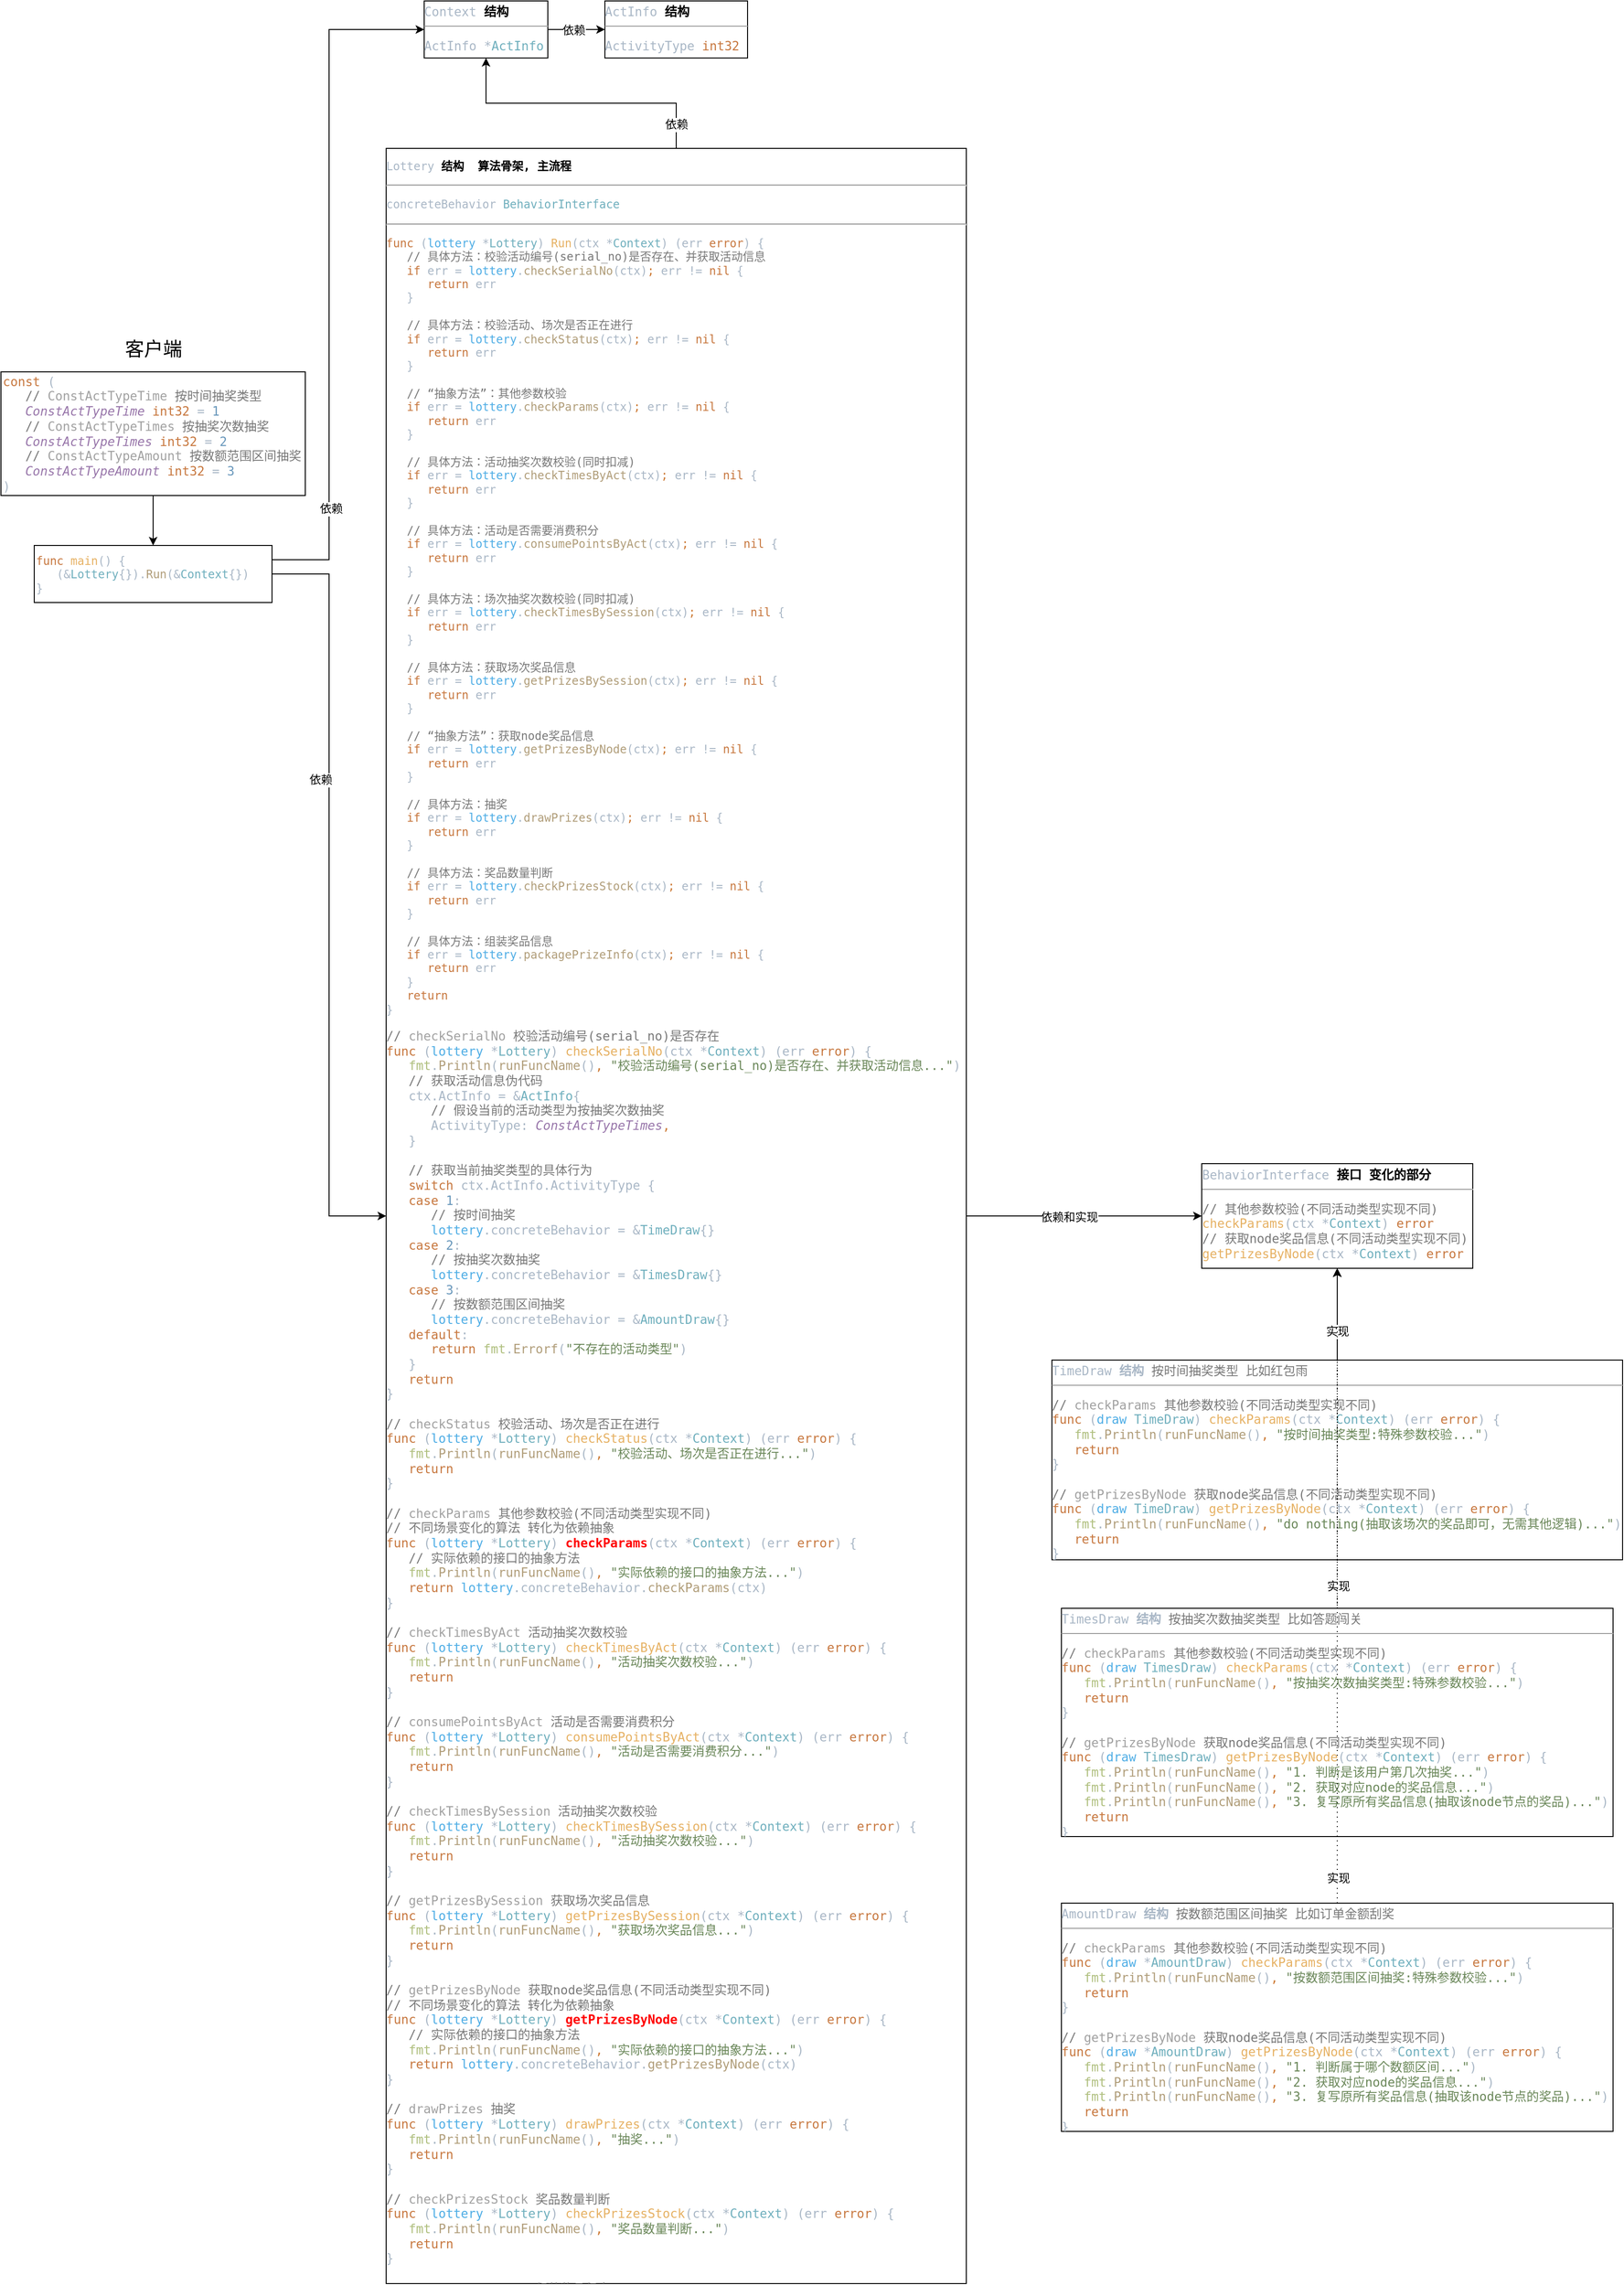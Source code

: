 <mxfile version="15.8.7" type="device" pages="3"><diagram id="pnNbWogRq_jxCKQaE7Ci" name="模板方法"><mxGraphModel dx="932" dy="658" grid="1" gridSize="10" guides="1" tooltips="1" connect="1" arrows="1" fold="1" page="1" pageScale="1" pageWidth="827" pageHeight="1169" math="0" shadow="0"><root><mxCell id="TL4hNVzgyteSwlwzfpLz-0"/><mxCell id="TL4hNVzgyteSwlwzfpLz-1" parent="TL4hNVzgyteSwlwzfpLz-0"/><mxCell id="pnwVRExfBgXcjxRuJXPB-12" style="edgeStyle=orthogonalEdgeStyle;rounded=0;orthogonalLoop=1;jettySize=auto;html=1;exitX=1;exitY=0.5;exitDx=0;exitDy=0;entryX=0;entryY=0.5;entryDx=0;entryDy=0;fontSize=12;fontColor=#000000;" parent="TL4hNVzgyteSwlwzfpLz-1" source="pnwVRExfBgXcjxRuJXPB-3" target="pnwVRExfBgXcjxRuJXPB-11" edge="1"><mxGeometry relative="1" as="geometry"/></mxCell><mxCell id="pnwVRExfBgXcjxRuJXPB-13" value="依赖" style="edgeLabel;html=1;align=center;verticalAlign=middle;resizable=0;points=[];fontSize=12;fontColor=#000000;" parent="pnwVRExfBgXcjxRuJXPB-12" vertex="1" connectable="0"><mxGeometry x="-0.3" y="-2" relative="1" as="geometry"><mxPoint x="-7" y="-2" as="offset"/></mxGeometry></mxCell><mxCell id="pnwVRExfBgXcjxRuJXPB-18" style="edgeStyle=orthogonalEdgeStyle;rounded=0;orthogonalLoop=1;jettySize=auto;html=1;exitX=1;exitY=0.25;exitDx=0;exitDy=0;entryX=0;entryY=0.5;entryDx=0;entryDy=0;fontSize=12;fontColor=#000000;" parent="TL4hNVzgyteSwlwzfpLz-1" source="pnwVRExfBgXcjxRuJXPB-3" target="pnwVRExfBgXcjxRuJXPB-17" edge="1"><mxGeometry relative="1" as="geometry"><Array as="points"><mxPoint x="405" y="658"/><mxPoint x="405" y="100"/></Array></mxGeometry></mxCell><mxCell id="pnwVRExfBgXcjxRuJXPB-21" value="依赖" style="edgeLabel;html=1;align=center;verticalAlign=middle;resizable=0;points=[];fontSize=12;fontColor=#000000;" parent="pnwVRExfBgXcjxRuJXPB-18" vertex="1" connectable="0"><mxGeometry x="-0.682" y="-2" relative="1" as="geometry"><mxPoint as="offset"/></mxGeometry></mxCell><mxCell id="pnwVRExfBgXcjxRuJXPB-3" value="&lt;pre style=&quot;color: rgb(169, 183, 198); font-family: &amp;quot;jetbrains mono&amp;quot;, monospace; font-size: 12px;&quot;&gt;&lt;span style=&quot;color: rgb(199, 119, 62); font-size: 12px;&quot;&gt;func &lt;/span&gt;&lt;span style=&quot;color: rgb(230, 177, 99); font-size: 12px;&quot;&gt;main&lt;/span&gt;() {&lt;br style=&quot;font-size: 12px;&quot;&gt;   (&amp;amp;&lt;span style=&quot;color: rgb(111, 175, 189); font-size: 12px;&quot;&gt;Lottery&lt;/span&gt;{}).&lt;span style=&quot;color: rgb(176, 157, 121); font-size: 12px;&quot;&gt;Run&lt;/span&gt;(&amp;amp;&lt;span style=&quot;color: rgb(111, 175, 189); font-size: 12px;&quot;&gt;Context&lt;/span&gt;{})&lt;br style=&quot;font-size: 12px;&quot;&gt;}&lt;/pre&gt;" style="whiteSpace=wrap;html=1;fontSize=12;labelBackgroundColor=none;align=left;" parent="TL4hNVzgyteSwlwzfpLz-1" vertex="1"><mxGeometry x="95" y="642.5" width="250" height="60" as="geometry"/></mxCell><mxCell id="pnwVRExfBgXcjxRuJXPB-15" style="edgeStyle=orthogonalEdgeStyle;rounded=0;orthogonalLoop=1;jettySize=auto;html=1;exitX=1;exitY=0.5;exitDx=0;exitDy=0;entryX=0;entryY=0.5;entryDx=0;entryDy=0;fontSize=12;fontColor=#000000;" parent="TL4hNVzgyteSwlwzfpLz-1" source="pnwVRExfBgXcjxRuJXPB-11" target="pnwVRExfBgXcjxRuJXPB-14" edge="1"><mxGeometry relative="1" as="geometry"/></mxCell><mxCell id="pnwVRExfBgXcjxRuJXPB-26" value="依赖和实现" style="edgeLabel;html=1;align=center;verticalAlign=middle;resizable=0;points=[];fontSize=12;fontColor=#000000;" parent="pnwVRExfBgXcjxRuJXPB-15" vertex="1" connectable="0"><mxGeometry x="-0.133" relative="1" as="geometry"><mxPoint y="1" as="offset"/></mxGeometry></mxCell><mxCell id="pnwVRExfBgXcjxRuJXPB-23" style="edgeStyle=orthogonalEdgeStyle;rounded=0;orthogonalLoop=1;jettySize=auto;html=1;exitX=0.5;exitY=0;exitDx=0;exitDy=0;entryX=0.5;entryY=1;entryDx=0;entryDy=0;fontSize=12;fontColor=#000000;" parent="TL4hNVzgyteSwlwzfpLz-1" source="pnwVRExfBgXcjxRuJXPB-11" target="pnwVRExfBgXcjxRuJXPB-17" edge="1"><mxGeometry relative="1" as="geometry"/></mxCell><mxCell id="pnwVRExfBgXcjxRuJXPB-24" value="依赖" style="edgeLabel;html=1;align=center;verticalAlign=middle;resizable=0;points=[];fontSize=12;fontColor=#000000;" parent="pnwVRExfBgXcjxRuJXPB-23" vertex="1" connectable="0"><mxGeometry x="-0.767" y="2" relative="1" as="geometry"><mxPoint x="2" y="9" as="offset"/></mxGeometry></mxCell><mxCell id="pnwVRExfBgXcjxRuJXPB-11" value="&lt;pre style=&quot;font-family: &amp;#34;jetbrains mono&amp;#34; , monospace ; font-size: 12px&quot;&gt;&lt;span style=&quot;color: rgb(169 , 183 , 198) ; font-family: &amp;#34;jetbrains mono&amp;#34; , monospace ; font-size: 12px&quot;&gt;Lottery&lt;/span&gt; &lt;b style=&quot;font-size: 12px&quot;&gt;结构  算法骨架, 主流程&lt;/b&gt;&lt;/pre&gt;&lt;hr style=&quot;font-size: 12px&quot;&gt;&lt;pre style=&quot;color: rgb(169 , 183 , 198) ; font-family: &amp;#34;jetbrains mono&amp;#34; , monospace ; font-size: 12px&quot;&gt;concreteBehavior &lt;span style=&quot;color: rgb(111 , 175 , 189) ; font-size: 12px&quot;&gt;BehaviorInterface&lt;/span&gt;&lt;/pre&gt;&lt;hr style=&quot;font-size: 12px&quot;&gt;&lt;pre style=&quot;color: rgb(169 , 183 , 198) ; font-family: &amp;#34;jetbrains mono&amp;#34; , monospace ; font-size: 12px&quot;&gt;&lt;span style=&quot;color: rgb(199 , 119 , 62) ; font-size: 12px&quot;&gt;func &lt;/span&gt;(&lt;span style=&quot;color: rgb(78 , 173 , 229) ; font-size: 12px&quot;&gt;lottery &lt;/span&gt;*&lt;span style=&quot;color: rgb(111 , 175 , 189) ; font-size: 12px&quot;&gt;Lottery&lt;/span&gt;) &lt;span style=&quot;color: rgb(230 , 177 , 99) ; font-size: 12px&quot;&gt;Run&lt;/span&gt;(ctx *&lt;span style=&quot;color: rgb(111 , 175 , 189) ; font-size: 12px&quot;&gt;Context&lt;/span&gt;) (err &lt;span style=&quot;color: rgb(199 , 119 , 62) ; font-size: 12px&quot;&gt;error&lt;/span&gt;) {&lt;br style=&quot;font-size: 12px&quot;&gt;   &lt;span style=&quot;color: rgb(120 , 120 , 120) ; font-size: 12px&quot;&gt;// 具体方法：校验活动编号(serial_no)是否存在、并获取活动信息&lt;br style=&quot;font-size: 12px&quot;&gt;&lt;/span&gt;&lt;span style=&quot;color: rgb(120 , 120 , 120) ; font-size: 12px&quot;&gt;   &lt;/span&gt;&lt;span style=&quot;color: rgb(199 , 119 , 62) ; font-size: 12px&quot;&gt;if &lt;/span&gt;err = &lt;span style=&quot;color: rgb(78 , 173 , 229) ; font-size: 12px&quot;&gt;lottery&lt;/span&gt;.&lt;span style=&quot;color: rgb(176 , 157 , 121) ; font-size: 12px&quot;&gt;checkSerialNo&lt;/span&gt;(ctx)&lt;span style=&quot;color: rgb(204 , 120 , 50) ; font-size: 12px&quot;&gt;; &lt;/span&gt;err != &lt;span style=&quot;color: rgb(199 , 119 , 62) ; font-size: 12px&quot;&gt;nil &lt;/span&gt;{&lt;br style=&quot;font-size: 12px&quot;&gt;      &lt;span style=&quot;color: rgb(199 , 119 , 62) ; font-size: 12px&quot;&gt;return &lt;/span&gt;err&lt;br style=&quot;font-size: 12px&quot;&gt;   }&lt;br style=&quot;font-size: 12px&quot;&gt;&lt;br style=&quot;font-size: 12px&quot;&gt;   &lt;span style=&quot;color: rgb(120 , 120 , 120) ; font-size: 12px&quot;&gt;// 具体方法：校验活动、场次是否正在进行&lt;br style=&quot;font-size: 12px&quot;&gt;&lt;/span&gt;&lt;span style=&quot;color: rgb(120 , 120 , 120) ; font-size: 12px&quot;&gt;   &lt;/span&gt;&lt;span style=&quot;color: rgb(199 , 119 , 62) ; font-size: 12px&quot;&gt;if &lt;/span&gt;err = &lt;span style=&quot;color: rgb(78 , 173 , 229) ; font-size: 12px&quot;&gt;lottery&lt;/span&gt;.&lt;span style=&quot;color: rgb(176 , 157 , 121) ; font-size: 12px&quot;&gt;checkStatus&lt;/span&gt;(ctx)&lt;span style=&quot;color: rgb(204 , 120 , 50) ; font-size: 12px&quot;&gt;; &lt;/span&gt;err != &lt;span style=&quot;color: rgb(199 , 119 , 62) ; font-size: 12px&quot;&gt;nil &lt;/span&gt;{&lt;br style=&quot;font-size: 12px&quot;&gt;      &lt;span style=&quot;color: rgb(199 , 119 , 62) ; font-size: 12px&quot;&gt;return &lt;/span&gt;err&lt;br style=&quot;font-size: 12px&quot;&gt;   }&lt;br style=&quot;font-size: 12px&quot;&gt;&lt;br style=&quot;font-size: 12px&quot;&gt;   &lt;span style=&quot;color: rgb(120 , 120 , 120) ; font-size: 12px&quot;&gt;// “抽象方法”：其他参数校验&lt;br style=&quot;font-size: 12px&quot;&gt;&lt;/span&gt;&lt;span style=&quot;color: rgb(120 , 120 , 120) ; font-size: 12px&quot;&gt;   &lt;/span&gt;&lt;span style=&quot;color: rgb(199 , 119 , 62) ; font-size: 12px&quot;&gt;if &lt;/span&gt;err = &lt;span style=&quot;color: rgb(78 , 173 , 229) ; font-size: 12px&quot;&gt;lottery&lt;/span&gt;.&lt;span style=&quot;color: rgb(176 , 157 , 121) ; font-size: 12px&quot;&gt;checkParams&lt;/span&gt;(ctx)&lt;span style=&quot;color: rgb(204 , 120 , 50) ; font-size: 12px&quot;&gt;; &lt;/span&gt;err != &lt;span style=&quot;color: rgb(199 , 119 , 62) ; font-size: 12px&quot;&gt;nil &lt;/span&gt;{&lt;br style=&quot;font-size: 12px&quot;&gt;      &lt;span style=&quot;color: rgb(199 , 119 , 62) ; font-size: 12px&quot;&gt;return &lt;/span&gt;err&lt;br style=&quot;font-size: 12px&quot;&gt;   }&lt;br style=&quot;font-size: 12px&quot;&gt;&lt;br style=&quot;font-size: 12px&quot;&gt;   &lt;span style=&quot;color: rgb(120 , 120 , 120) ; font-size: 12px&quot;&gt;// 具体方法：活动抽奖次数校验(同时扣减)&lt;br style=&quot;font-size: 12px&quot;&gt;&lt;/span&gt;&lt;span style=&quot;color: rgb(120 , 120 , 120) ; font-size: 12px&quot;&gt;   &lt;/span&gt;&lt;span style=&quot;color: rgb(199 , 119 , 62) ; font-size: 12px&quot;&gt;if &lt;/span&gt;err = &lt;span style=&quot;color: rgb(78 , 173 , 229) ; font-size: 12px&quot;&gt;lottery&lt;/span&gt;.&lt;span style=&quot;color: rgb(176 , 157 , 121) ; font-size: 12px&quot;&gt;checkTimesByAct&lt;/span&gt;(ctx)&lt;span style=&quot;color: rgb(204 , 120 , 50) ; font-size: 12px&quot;&gt;; &lt;/span&gt;err != &lt;span style=&quot;color: rgb(199 , 119 , 62) ; font-size: 12px&quot;&gt;nil &lt;/span&gt;{&lt;br style=&quot;font-size: 12px&quot;&gt;      &lt;span style=&quot;color: rgb(199 , 119 , 62) ; font-size: 12px&quot;&gt;return &lt;/span&gt;err&lt;br style=&quot;font-size: 12px&quot;&gt;   }&lt;br style=&quot;font-size: 12px&quot;&gt;&lt;br style=&quot;font-size: 12px&quot;&gt;   &lt;span style=&quot;color: rgb(120 , 120 , 120) ; font-size: 12px&quot;&gt;// 具体方法：活动是否需要消费积分&lt;br style=&quot;font-size: 12px&quot;&gt;&lt;/span&gt;&lt;span style=&quot;color: rgb(120 , 120 , 120) ; font-size: 12px&quot;&gt;   &lt;/span&gt;&lt;span style=&quot;color: rgb(199 , 119 , 62) ; font-size: 12px&quot;&gt;if &lt;/span&gt;err = &lt;span style=&quot;color: rgb(78 , 173 , 229) ; font-size: 12px&quot;&gt;lottery&lt;/span&gt;.&lt;span style=&quot;color: rgb(176 , 157 , 121) ; font-size: 12px&quot;&gt;consumePointsByAct&lt;/span&gt;(ctx)&lt;span style=&quot;color: rgb(204 , 120 , 50) ; font-size: 12px&quot;&gt;; &lt;/span&gt;err != &lt;span style=&quot;color: rgb(199 , 119 , 62) ; font-size: 12px&quot;&gt;nil &lt;/span&gt;{&lt;br style=&quot;font-size: 12px&quot;&gt;      &lt;span style=&quot;color: rgb(199 , 119 , 62) ; font-size: 12px&quot;&gt;return &lt;/span&gt;err&lt;br style=&quot;font-size: 12px&quot;&gt;   }&lt;br style=&quot;font-size: 12px&quot;&gt;&lt;br style=&quot;font-size: 12px&quot;&gt;   &lt;span style=&quot;color: rgb(120 , 120 , 120) ; font-size: 12px&quot;&gt;// 具体方法：场次抽奖次数校验(同时扣减)&lt;br style=&quot;font-size: 12px&quot;&gt;&lt;/span&gt;&lt;span style=&quot;color: rgb(120 , 120 , 120) ; font-size: 12px&quot;&gt;   &lt;/span&gt;&lt;span style=&quot;color: rgb(199 , 119 , 62) ; font-size: 12px&quot;&gt;if &lt;/span&gt;err = &lt;span style=&quot;color: rgb(78 , 173 , 229) ; font-size: 12px&quot;&gt;lottery&lt;/span&gt;.&lt;span style=&quot;color: rgb(176 , 157 , 121) ; font-size: 12px&quot;&gt;checkTimesBySession&lt;/span&gt;(ctx)&lt;span style=&quot;color: rgb(204 , 120 , 50) ; font-size: 12px&quot;&gt;; &lt;/span&gt;err != &lt;span style=&quot;color: rgb(199 , 119 , 62) ; font-size: 12px&quot;&gt;nil &lt;/span&gt;{&lt;br style=&quot;font-size: 12px&quot;&gt;      &lt;span style=&quot;color: rgb(199 , 119 , 62) ; font-size: 12px&quot;&gt;return &lt;/span&gt;err&lt;br style=&quot;font-size: 12px&quot;&gt;   }&lt;br style=&quot;font-size: 12px&quot;&gt;&lt;br style=&quot;font-size: 12px&quot;&gt;   &lt;span style=&quot;color: rgb(120 , 120 , 120) ; font-size: 12px&quot;&gt;// 具体方法：获取场次奖品信息&lt;br style=&quot;font-size: 12px&quot;&gt;&lt;/span&gt;&lt;span style=&quot;color: rgb(120 , 120 , 120) ; font-size: 12px&quot;&gt;   &lt;/span&gt;&lt;span style=&quot;color: rgb(199 , 119 , 62) ; font-size: 12px&quot;&gt;if &lt;/span&gt;err = &lt;span style=&quot;color: rgb(78 , 173 , 229) ; font-size: 12px&quot;&gt;lottery&lt;/span&gt;.&lt;span style=&quot;color: rgb(176 , 157 , 121) ; font-size: 12px&quot;&gt;getPrizesBySession&lt;/span&gt;(ctx)&lt;span style=&quot;color: rgb(204 , 120 , 50) ; font-size: 12px&quot;&gt;; &lt;/span&gt;err != &lt;span style=&quot;color: rgb(199 , 119 , 62) ; font-size: 12px&quot;&gt;nil &lt;/span&gt;{&lt;br style=&quot;font-size: 12px&quot;&gt;      &lt;span style=&quot;color: rgb(199 , 119 , 62) ; font-size: 12px&quot;&gt;return &lt;/span&gt;err&lt;br style=&quot;font-size: 12px&quot;&gt;   }&lt;br style=&quot;font-size: 12px&quot;&gt;&lt;br style=&quot;font-size: 12px&quot;&gt;   &lt;span style=&quot;color: rgb(120 , 120 , 120) ; font-size: 12px&quot;&gt;// “抽象方法”：获取node奖品信息&lt;br style=&quot;font-size: 12px&quot;&gt;&lt;/span&gt;&lt;span style=&quot;color: rgb(120 , 120 , 120) ; font-size: 12px&quot;&gt;   &lt;/span&gt;&lt;span style=&quot;color: rgb(199 , 119 , 62) ; font-size: 12px&quot;&gt;if &lt;/span&gt;err = &lt;span style=&quot;color: rgb(78 , 173 , 229) ; font-size: 12px&quot;&gt;lottery&lt;/span&gt;.&lt;span style=&quot;color: rgb(176 , 157 , 121) ; font-size: 12px&quot;&gt;getPrizesByNode&lt;/span&gt;(ctx)&lt;span style=&quot;color: rgb(204 , 120 , 50) ; font-size: 12px&quot;&gt;; &lt;/span&gt;err != &lt;span style=&quot;color: rgb(199 , 119 , 62) ; font-size: 12px&quot;&gt;nil &lt;/span&gt;{&lt;br style=&quot;font-size: 12px&quot;&gt;      &lt;span style=&quot;color: rgb(199 , 119 , 62) ; font-size: 12px&quot;&gt;return &lt;/span&gt;err&lt;br style=&quot;font-size: 12px&quot;&gt;   }&lt;br style=&quot;font-size: 12px&quot;&gt;&lt;br style=&quot;font-size: 12px&quot;&gt;   &lt;span style=&quot;color: rgb(120 , 120 , 120) ; font-size: 12px&quot;&gt;// 具体方法：抽奖&lt;br style=&quot;font-size: 12px&quot;&gt;&lt;/span&gt;&lt;span style=&quot;color: rgb(120 , 120 , 120) ; font-size: 12px&quot;&gt;   &lt;/span&gt;&lt;span style=&quot;color: rgb(199 , 119 , 62) ; font-size: 12px&quot;&gt;if &lt;/span&gt;err = &lt;span style=&quot;color: rgb(78 , 173 , 229) ; font-size: 12px&quot;&gt;lottery&lt;/span&gt;.&lt;span style=&quot;color: rgb(176 , 157 , 121) ; font-size: 12px&quot;&gt;drawPrizes&lt;/span&gt;(ctx)&lt;span style=&quot;color: rgb(204 , 120 , 50) ; font-size: 12px&quot;&gt;; &lt;/span&gt;err != &lt;span style=&quot;color: rgb(199 , 119 , 62) ; font-size: 12px&quot;&gt;nil &lt;/span&gt;{&lt;br style=&quot;font-size: 12px&quot;&gt;      &lt;span style=&quot;color: rgb(199 , 119 , 62) ; font-size: 12px&quot;&gt;return &lt;/span&gt;err&lt;br style=&quot;font-size: 12px&quot;&gt;   }&lt;br style=&quot;font-size: 12px&quot;&gt;&lt;br style=&quot;font-size: 12px&quot;&gt;   &lt;span style=&quot;color: rgb(120 , 120 , 120) ; font-size: 12px&quot;&gt;// 具体方法：奖品数量判断&lt;br style=&quot;font-size: 12px&quot;&gt;&lt;/span&gt;&lt;span style=&quot;color: rgb(120 , 120 , 120) ; font-size: 12px&quot;&gt;   &lt;/span&gt;&lt;span style=&quot;color: rgb(199 , 119 , 62) ; font-size: 12px&quot;&gt;if &lt;/span&gt;err = &lt;span style=&quot;color: rgb(78 , 173 , 229) ; font-size: 12px&quot;&gt;lottery&lt;/span&gt;.&lt;span style=&quot;color: rgb(176 , 157 , 121) ; font-size: 12px&quot;&gt;checkPrizesStock&lt;/span&gt;(ctx)&lt;span style=&quot;color: rgb(204 , 120 , 50) ; font-size: 12px&quot;&gt;; &lt;/span&gt;err != &lt;span style=&quot;color: rgb(199 , 119 , 62) ; font-size: 12px&quot;&gt;nil &lt;/span&gt;{&lt;br style=&quot;font-size: 12px&quot;&gt;      &lt;span style=&quot;color: rgb(199 , 119 , 62) ; font-size: 12px&quot;&gt;return &lt;/span&gt;err&lt;br style=&quot;font-size: 12px&quot;&gt;   }&lt;br style=&quot;font-size: 12px&quot;&gt;&lt;br style=&quot;font-size: 12px&quot;&gt;   &lt;span style=&quot;color: rgb(120 , 120 , 120) ; font-size: 12px&quot;&gt;// 具体方法：组装奖品信息&lt;br style=&quot;font-size: 12px&quot;&gt;&lt;/span&gt;&lt;span style=&quot;color: rgb(120 , 120 , 120) ; font-size: 12px&quot;&gt;   &lt;/span&gt;&lt;span style=&quot;color: rgb(199 , 119 , 62) ; font-size: 12px&quot;&gt;if &lt;/span&gt;err = &lt;span style=&quot;color: rgb(78 , 173 , 229) ; font-size: 12px&quot;&gt;lottery&lt;/span&gt;.&lt;span style=&quot;color: rgb(176 , 157 , 121) ; font-size: 12px&quot;&gt;packagePrizeInfo&lt;/span&gt;(ctx)&lt;span style=&quot;color: rgb(204 , 120 , 50) ; font-size: 12px&quot;&gt;; &lt;/span&gt;err != &lt;span style=&quot;color: rgb(199 , 119 , 62) ; font-size: 12px&quot;&gt;nil &lt;/span&gt;{&lt;br style=&quot;font-size: 12px&quot;&gt;      &lt;span style=&quot;color: rgb(199 , 119 , 62) ; font-size: 12px&quot;&gt;return &lt;/span&gt;err&lt;br style=&quot;font-size: 12px&quot;&gt;   }&lt;br style=&quot;font-size: 12px&quot;&gt;   &lt;span style=&quot;color: rgb(199 , 119 , 62) ; font-size: 12px&quot;&gt;return&lt;br style=&quot;font-size: 12px&quot;&gt;&lt;/span&gt;}&lt;/pre&gt;&lt;pre style=&quot;font-family: &amp;#34;jetbrains mono&amp;#34; , monospace ; font-size: 12px&quot;&gt;&lt;pre style=&quot;font-family: &amp;#34;jetbrains mono&amp;#34; , monospace ; font-size: 9.8pt&quot;&gt;&lt;span style=&quot;color: rgb(120 , 120 , 120)&quot;&gt;// &lt;/span&gt;&lt;span style=&quot;color: rgb(161 , 161 , 161)&quot;&gt;checkSerialNo&lt;/span&gt;&lt;span style=&quot;color: rgb(120 , 120 , 120)&quot;&gt; 校验活动编号(serial_no)是否存在&lt;br&gt;&lt;/span&gt;&lt;span style=&quot;color: rgb(199 , 119 , 62)&quot;&gt;func &lt;/span&gt;&lt;font color=&quot;#a9b7c6&quot;&gt;(&lt;/font&gt;&lt;span style=&quot;color: rgb(78 , 173 , 229)&quot;&gt;lottery &lt;/span&gt;&lt;font color=&quot;#a9b7c6&quot;&gt;*&lt;/font&gt;&lt;span style=&quot;color: rgb(111 , 175 , 189)&quot;&gt;Lottery&lt;/span&gt;&lt;font color=&quot;#a9b7c6&quot;&gt;) &lt;/font&gt;&lt;span style=&quot;color: rgb(230 , 177 , 99)&quot;&gt;checkSerialNo&lt;/span&gt;&lt;font color=&quot;#a9b7c6&quot;&gt;(ctx *&lt;/font&gt;&lt;span style=&quot;color: rgb(111 , 175 , 189)&quot;&gt;Context&lt;/span&gt;&lt;font color=&quot;#a9b7c6&quot;&gt;) (err &lt;/font&gt;&lt;span style=&quot;color: rgb(199 , 119 , 62)&quot;&gt;error&lt;/span&gt;&lt;font color=&quot;#a9b7c6&quot;&gt;) {&lt;br&gt;   &lt;/font&gt;&lt;span style=&quot;color: rgb(175 , 191 , 126)&quot;&gt;fmt&lt;/span&gt;&lt;font color=&quot;#a9b7c6&quot;&gt;.&lt;/font&gt;&lt;span style=&quot;color: rgb(176 , 157 , 121)&quot;&gt;Println&lt;/span&gt;&lt;font color=&quot;#a9b7c6&quot;&gt;(&lt;/font&gt;&lt;span style=&quot;color: rgb(176 , 157 , 121)&quot;&gt;runFuncName&lt;/span&gt;&lt;font color=&quot;#a9b7c6&quot;&gt;()&lt;/font&gt;&lt;span style=&quot;color: rgb(204 , 120 , 50)&quot;&gt;, &lt;/span&gt;&lt;span style=&quot;color: rgb(106 , 135 , 89)&quot;&gt;&quot;校验活动编号(serial_no)是否存在、并获取活动信息...&quot;&lt;/span&gt;&lt;font color=&quot;#a9b7c6&quot;&gt;)&lt;br&gt;   &lt;/font&gt;&lt;span style=&quot;color: rgb(120 , 120 , 120)&quot;&gt;// 获取活动信息伪代码&lt;br&gt;&lt;/span&gt;&lt;span style=&quot;color: rgb(120 , 120 , 120)&quot;&gt;   &lt;/span&gt;&lt;font color=&quot;#a9b7c6&quot;&gt;ctx.ActInfo = &amp;amp;&lt;/font&gt;&lt;span style=&quot;color: rgb(111 , 175 , 189)&quot;&gt;ActInfo&lt;/span&gt;&lt;font color=&quot;#a9b7c6&quot;&gt;{&lt;br&gt;      &lt;/font&gt;&lt;span style=&quot;color: rgb(120 , 120 , 120)&quot;&gt;// 假设当前的活动类型为按抽奖次数抽奖&lt;br&gt;&lt;/span&gt;&lt;span style=&quot;color: rgb(120 , 120 , 120)&quot;&gt;      &lt;/span&gt;&lt;font color=&quot;#a9b7c6&quot;&gt;ActivityType: &lt;/font&gt;&lt;span style=&quot;color: rgb(152 , 118 , 170) ; font-style: italic&quot;&gt;ConstActTypeTimes&lt;/span&gt;&lt;span style=&quot;color: rgb(204 , 120 , 50)&quot;&gt;,&lt;br&gt;&lt;/span&gt;&lt;span style=&quot;color: rgb(204 , 120 , 50)&quot;&gt;   &lt;/span&gt;&lt;font color=&quot;#a9b7c6&quot;&gt;}&lt;br&gt;&lt;br&gt;   &lt;/font&gt;&lt;span style=&quot;color: rgb(120 , 120 , 120)&quot;&gt;// 获取当前抽奖类型的具体行为&lt;br&gt;&lt;/span&gt;&lt;span style=&quot;color: rgb(120 , 120 , 120)&quot;&gt;   &lt;/span&gt;&lt;span style=&quot;color: rgb(199 , 119 , 62)&quot;&gt;switch &lt;/span&gt;&lt;font color=&quot;#a9b7c6&quot;&gt;ctx.ActInfo.ActivityType {&lt;br&gt;   &lt;/font&gt;&lt;span style=&quot;color: rgb(199 , 119 , 62)&quot;&gt;case &lt;/span&gt;&lt;span style=&quot;color: rgb(104 , 151 , 187)&quot;&gt;1&lt;/span&gt;&lt;font color=&quot;#a9b7c6&quot;&gt;:&lt;br&gt;      &lt;/font&gt;&lt;span style=&quot;color: rgb(120 , 120 , 120)&quot;&gt;// 按时间抽奖&lt;br&gt;&lt;/span&gt;&lt;span style=&quot;color: rgb(120 , 120 , 120)&quot;&gt;      &lt;/span&gt;&lt;span style=&quot;color: rgb(78 , 173 , 229)&quot;&gt;lottery&lt;/span&gt;&lt;font color=&quot;#a9b7c6&quot;&gt;.concreteBehavior = &amp;amp;&lt;/font&gt;&lt;span style=&quot;color: rgb(111 , 175 , 189)&quot;&gt;TimeDraw&lt;/span&gt;&lt;font color=&quot;#a9b7c6&quot;&gt;{}&lt;br&gt;   &lt;/font&gt;&lt;span style=&quot;color: rgb(199 , 119 , 62)&quot;&gt;case &lt;/span&gt;&lt;span style=&quot;color: rgb(104 , 151 , 187)&quot;&gt;2&lt;/span&gt;&lt;font color=&quot;#a9b7c6&quot;&gt;:&lt;br&gt;      &lt;/font&gt;&lt;span style=&quot;color: rgb(120 , 120 , 120)&quot;&gt;// 按抽奖次数抽奖&lt;br&gt;&lt;/span&gt;&lt;span style=&quot;color: rgb(120 , 120 , 120)&quot;&gt;      &lt;/span&gt;&lt;span style=&quot;color: rgb(78 , 173 , 229)&quot;&gt;lottery&lt;/span&gt;&lt;font color=&quot;#a9b7c6&quot;&gt;.concreteBehavior = &amp;amp;&lt;/font&gt;&lt;span style=&quot;color: rgb(111 , 175 , 189)&quot;&gt;TimesDraw&lt;/span&gt;&lt;font color=&quot;#a9b7c6&quot;&gt;{}&lt;br&gt;   &lt;/font&gt;&lt;span style=&quot;color: rgb(199 , 119 , 62)&quot;&gt;case &lt;/span&gt;&lt;span style=&quot;color: rgb(104 , 151 , 187)&quot;&gt;3&lt;/span&gt;&lt;font color=&quot;#a9b7c6&quot;&gt;:&lt;br&gt;      &lt;/font&gt;&lt;span style=&quot;color: rgb(120 , 120 , 120)&quot;&gt;// 按数额范围区间抽奖&lt;br&gt;&lt;/span&gt;&lt;span style=&quot;color: rgb(120 , 120 , 120)&quot;&gt;      &lt;/span&gt;&lt;span style=&quot;color: rgb(78 , 173 , 229)&quot;&gt;lottery&lt;/span&gt;&lt;font color=&quot;#a9b7c6&quot;&gt;.concreteBehavior = &amp;amp;&lt;/font&gt;&lt;span style=&quot;color: rgb(111 , 175 , 189)&quot;&gt;AmountDraw&lt;/span&gt;&lt;font color=&quot;#a9b7c6&quot;&gt;{}&lt;br&gt;   &lt;/font&gt;&lt;span style=&quot;color: rgb(199 , 119 , 62)&quot;&gt;default&lt;/span&gt;&lt;font color=&quot;#a9b7c6&quot;&gt;:&lt;br&gt;      &lt;/font&gt;&lt;span style=&quot;color: rgb(199 , 119 , 62)&quot;&gt;return &lt;/span&gt;&lt;span style=&quot;color: rgb(175 , 191 , 126)&quot;&gt;fmt&lt;/span&gt;&lt;font color=&quot;#a9b7c6&quot;&gt;.&lt;/font&gt;&lt;span style=&quot;color: rgb(176 , 157 , 121)&quot;&gt;Errorf&lt;/span&gt;&lt;font color=&quot;#a9b7c6&quot;&gt;(&lt;/font&gt;&lt;span style=&quot;color: rgb(106 , 135 , 89)&quot;&gt;&quot;不存在的活动类型&quot;&lt;/span&gt;&lt;font color=&quot;#a9b7c6&quot;&gt;)&lt;br&gt;   }&lt;br&gt;   &lt;/font&gt;&lt;span style=&quot;color: rgb(199 , 119 , 62)&quot;&gt;return&lt;br&gt;&lt;/span&gt;&lt;font color=&quot;#a9b7c6&quot;&gt;}&lt;br&gt;&lt;br&gt;&lt;/font&gt;&lt;span style=&quot;color: rgb(120 , 120 , 120)&quot;&gt;// &lt;/span&gt;&lt;span style=&quot;color: rgb(161 , 161 , 161)&quot;&gt;checkStatus&lt;/span&gt;&lt;span style=&quot;color: rgb(120 , 120 , 120)&quot;&gt; 校验活动、场次是否正在进行&lt;br&gt;&lt;/span&gt;&lt;span style=&quot;color: rgb(199 , 119 , 62)&quot;&gt;func &lt;/span&gt;&lt;font color=&quot;#a9b7c6&quot;&gt;(&lt;/font&gt;&lt;span style=&quot;color: rgb(78 , 173 , 229)&quot;&gt;lottery &lt;/span&gt;&lt;font color=&quot;#a9b7c6&quot;&gt;*&lt;/font&gt;&lt;span style=&quot;color: rgb(111 , 175 , 189)&quot;&gt;Lottery&lt;/span&gt;&lt;font color=&quot;#a9b7c6&quot;&gt;) &lt;/font&gt;&lt;span style=&quot;color: rgb(230 , 177 , 99)&quot;&gt;checkStatus&lt;/span&gt;&lt;font color=&quot;#a9b7c6&quot;&gt;(ctx *&lt;/font&gt;&lt;span style=&quot;color: rgb(111 , 175 , 189)&quot;&gt;Context&lt;/span&gt;&lt;font color=&quot;#a9b7c6&quot;&gt;) (err &lt;/font&gt;&lt;span style=&quot;color: rgb(199 , 119 , 62)&quot;&gt;error&lt;/span&gt;&lt;font color=&quot;#a9b7c6&quot;&gt;) {&lt;br&gt;   &lt;/font&gt;&lt;span style=&quot;color: rgb(175 , 191 , 126)&quot;&gt;fmt&lt;/span&gt;&lt;font color=&quot;#a9b7c6&quot;&gt;.&lt;/font&gt;&lt;span style=&quot;color: rgb(176 , 157 , 121)&quot;&gt;Println&lt;/span&gt;&lt;font color=&quot;#a9b7c6&quot;&gt;(&lt;/font&gt;&lt;span style=&quot;color: rgb(176 , 157 , 121)&quot;&gt;runFuncName&lt;/span&gt;&lt;font color=&quot;#a9b7c6&quot;&gt;()&lt;/font&gt;&lt;span style=&quot;color: rgb(204 , 120 , 50)&quot;&gt;, &lt;/span&gt;&lt;span style=&quot;color: rgb(106 , 135 , 89)&quot;&gt;&quot;校验活动、场次是否正在进行...&quot;&lt;/span&gt;&lt;font color=&quot;#a9b7c6&quot;&gt;)&lt;br&gt;   &lt;/font&gt;&lt;span style=&quot;color: rgb(199 , 119 , 62)&quot;&gt;return&lt;br&gt;&lt;/span&gt;&lt;font color=&quot;#a9b7c6&quot;&gt;}&lt;br&gt;&lt;br&gt;&lt;/font&gt;&lt;span style=&quot;color: rgb(120 , 120 , 120)&quot;&gt;// &lt;/span&gt;&lt;span style=&quot;color: rgb(161 , 161 , 161)&quot;&gt;checkParams&lt;/span&gt;&lt;span style=&quot;color: rgb(120 , 120 , 120)&quot;&gt; 其他参数校验(不同活动类型实现不同)&lt;br&gt;&lt;/span&gt;&lt;span style=&quot;color: rgb(120 , 120 , 120)&quot;&gt;// 不同场景变化的算法 转化为依赖抽象&lt;br&gt;&lt;/span&gt;&lt;span style=&quot;color: rgb(199 , 119 , 62)&quot;&gt;func &lt;/span&gt;&lt;font color=&quot;#a9b7c6&quot;&gt;(&lt;/font&gt;&lt;span style=&quot;color: rgb(78 , 173 , 229)&quot;&gt;lottery &lt;/span&gt;&lt;font color=&quot;#a9b7c6&quot;&gt;*&lt;/font&gt;&lt;span style=&quot;color: rgb(111 , 175 , 189)&quot;&gt;Lottery&lt;/span&gt;&lt;font color=&quot;#a9b7c6&quot;&gt;) &lt;/font&gt;&lt;b&gt;&lt;font color=&quot;#ff0000&quot;&gt;checkParams&lt;/font&gt;&lt;/b&gt;&lt;font color=&quot;#a9b7c6&quot;&gt;(ctx *&lt;/font&gt;&lt;span style=&quot;color: rgb(111 , 175 , 189)&quot;&gt;Context&lt;/span&gt;&lt;font color=&quot;#a9b7c6&quot;&gt;) (err &lt;/font&gt;&lt;span style=&quot;color: rgb(199 , 119 , 62)&quot;&gt;error&lt;/span&gt;&lt;font color=&quot;#a9b7c6&quot;&gt;) {&lt;br&gt;   &lt;/font&gt;&lt;span style=&quot;color: rgb(120 , 120 , 120)&quot;&gt;// 实际依赖的接口的抽象方法&lt;br&gt;&lt;/span&gt;&lt;span style=&quot;color: rgb(120 , 120 , 120)&quot;&gt;   &lt;/span&gt;&lt;span style=&quot;color: rgb(175 , 191 , 126)&quot;&gt;fmt&lt;/span&gt;&lt;font color=&quot;#a9b7c6&quot;&gt;.&lt;/font&gt;&lt;span style=&quot;color: rgb(176 , 157 , 121)&quot;&gt;Println&lt;/span&gt;&lt;font color=&quot;#a9b7c6&quot;&gt;(&lt;/font&gt;&lt;span style=&quot;color: rgb(176 , 157 , 121)&quot;&gt;runFuncName&lt;/span&gt;&lt;font color=&quot;#a9b7c6&quot;&gt;()&lt;/font&gt;&lt;span style=&quot;color: rgb(204 , 120 , 50)&quot;&gt;, &lt;/span&gt;&lt;span style=&quot;color: rgb(106 , 135 , 89)&quot;&gt;&quot;实际依赖的接口的抽象方法...&quot;&lt;/span&gt;&lt;font color=&quot;#a9b7c6&quot;&gt;)&lt;br&gt;   &lt;/font&gt;&lt;span style=&quot;color: rgb(199 , 119 , 62)&quot;&gt;return &lt;/span&gt;&lt;span style=&quot;color: rgb(78 , 173 , 229)&quot;&gt;lottery&lt;/span&gt;&lt;font color=&quot;#a9b7c6&quot;&gt;.concreteBehavior.&lt;/font&gt;&lt;span style=&quot;color: rgb(176 , 157 , 121)&quot;&gt;checkParams&lt;/span&gt;&lt;font color=&quot;#a9b7c6&quot;&gt;(ctx)&lt;br&gt;}&lt;br&gt;&lt;br&gt;&lt;/font&gt;&lt;span style=&quot;color: rgb(120 , 120 , 120)&quot;&gt;// &lt;/span&gt;&lt;span style=&quot;color: rgb(161 , 161 , 161)&quot;&gt;checkTimesByAct&lt;/span&gt;&lt;span style=&quot;color: rgb(120 , 120 , 120)&quot;&gt; 活动抽奖次数校验&lt;br&gt;&lt;/span&gt;&lt;span style=&quot;color: rgb(199 , 119 , 62)&quot;&gt;func &lt;/span&gt;&lt;font color=&quot;#a9b7c6&quot;&gt;(&lt;/font&gt;&lt;span style=&quot;color: rgb(78 , 173 , 229)&quot;&gt;lottery &lt;/span&gt;&lt;font color=&quot;#a9b7c6&quot;&gt;*&lt;/font&gt;&lt;span style=&quot;color: rgb(111 , 175 , 189)&quot;&gt;Lottery&lt;/span&gt;&lt;font color=&quot;#a9b7c6&quot;&gt;) &lt;/font&gt;&lt;span style=&quot;color: rgb(230 , 177 , 99)&quot;&gt;checkTimesByAct&lt;/span&gt;&lt;font color=&quot;#a9b7c6&quot;&gt;(ctx *&lt;/font&gt;&lt;span style=&quot;color: rgb(111 , 175 , 189)&quot;&gt;Context&lt;/span&gt;&lt;font color=&quot;#a9b7c6&quot;&gt;) (err &lt;/font&gt;&lt;span style=&quot;color: rgb(199 , 119 , 62)&quot;&gt;error&lt;/span&gt;&lt;font color=&quot;#a9b7c6&quot;&gt;) {&lt;br&gt;   &lt;/font&gt;&lt;span style=&quot;color: rgb(175 , 191 , 126)&quot;&gt;fmt&lt;/span&gt;&lt;font color=&quot;#a9b7c6&quot;&gt;.&lt;/font&gt;&lt;span style=&quot;color: rgb(176 , 157 , 121)&quot;&gt;Println&lt;/span&gt;&lt;font color=&quot;#a9b7c6&quot;&gt;(&lt;/font&gt;&lt;span style=&quot;color: rgb(176 , 157 , 121)&quot;&gt;runFuncName&lt;/span&gt;&lt;font color=&quot;#a9b7c6&quot;&gt;()&lt;/font&gt;&lt;span style=&quot;color: rgb(204 , 120 , 50)&quot;&gt;, &lt;/span&gt;&lt;span style=&quot;color: rgb(106 , 135 , 89)&quot;&gt;&quot;活动抽奖次数校验...&quot;&lt;/span&gt;&lt;font color=&quot;#a9b7c6&quot;&gt;)&lt;br&gt;   &lt;/font&gt;&lt;span style=&quot;color: rgb(199 , 119 , 62)&quot;&gt;return&lt;br&gt;&lt;/span&gt;&lt;font color=&quot;#a9b7c6&quot;&gt;}&lt;br&gt;&lt;br&gt;&lt;/font&gt;&lt;span style=&quot;color: rgb(120 , 120 , 120)&quot;&gt;// &lt;/span&gt;&lt;span style=&quot;color: rgb(161 , 161 , 161)&quot;&gt;consumePointsByAct&lt;/span&gt;&lt;span style=&quot;color: rgb(120 , 120 , 120)&quot;&gt; 活动是否需要消费积分&lt;br&gt;&lt;/span&gt;&lt;span style=&quot;color: rgb(199 , 119 , 62)&quot;&gt;func &lt;/span&gt;&lt;font color=&quot;#a9b7c6&quot;&gt;(&lt;/font&gt;&lt;span style=&quot;color: rgb(78 , 173 , 229)&quot;&gt;lottery &lt;/span&gt;&lt;font color=&quot;#a9b7c6&quot;&gt;*&lt;/font&gt;&lt;span style=&quot;color: rgb(111 , 175 , 189)&quot;&gt;Lottery&lt;/span&gt;&lt;font color=&quot;#a9b7c6&quot;&gt;) &lt;/font&gt;&lt;span style=&quot;color: rgb(230 , 177 , 99)&quot;&gt;consumePointsByAct&lt;/span&gt;&lt;font color=&quot;#a9b7c6&quot;&gt;(ctx *&lt;/font&gt;&lt;span style=&quot;color: rgb(111 , 175 , 189)&quot;&gt;Context&lt;/span&gt;&lt;font color=&quot;#a9b7c6&quot;&gt;) (err &lt;/font&gt;&lt;span style=&quot;color: rgb(199 , 119 , 62)&quot;&gt;error&lt;/span&gt;&lt;font color=&quot;#a9b7c6&quot;&gt;) {&lt;br&gt;   &lt;/font&gt;&lt;span style=&quot;color: rgb(175 , 191 , 126)&quot;&gt;fmt&lt;/span&gt;&lt;font color=&quot;#a9b7c6&quot;&gt;.&lt;/font&gt;&lt;span style=&quot;color: rgb(176 , 157 , 121)&quot;&gt;Println&lt;/span&gt;&lt;font color=&quot;#a9b7c6&quot;&gt;(&lt;/font&gt;&lt;span style=&quot;color: rgb(176 , 157 , 121)&quot;&gt;runFuncName&lt;/span&gt;&lt;font color=&quot;#a9b7c6&quot;&gt;()&lt;/font&gt;&lt;span style=&quot;color: rgb(204 , 120 , 50)&quot;&gt;, &lt;/span&gt;&lt;span style=&quot;color: rgb(106 , 135 , 89)&quot;&gt;&quot;活动是否需要消费积分...&quot;&lt;/span&gt;&lt;font color=&quot;#a9b7c6&quot;&gt;)&lt;br&gt;   &lt;/font&gt;&lt;span style=&quot;color: rgb(199 , 119 , 62)&quot;&gt;return&lt;br&gt;&lt;/span&gt;&lt;font color=&quot;#a9b7c6&quot;&gt;}&lt;br&gt;&lt;br&gt;&lt;/font&gt;&lt;span style=&quot;color: rgb(120 , 120 , 120)&quot;&gt;// &lt;/span&gt;&lt;span style=&quot;color: rgb(161 , 161 , 161)&quot;&gt;checkTimesBySession&lt;/span&gt;&lt;span style=&quot;color: rgb(120 , 120 , 120)&quot;&gt; 活动抽奖次数校验&lt;br&gt;&lt;/span&gt;&lt;span style=&quot;color: rgb(199 , 119 , 62)&quot;&gt;func &lt;/span&gt;&lt;font color=&quot;#a9b7c6&quot;&gt;(&lt;/font&gt;&lt;span style=&quot;color: rgb(78 , 173 , 229)&quot;&gt;lottery &lt;/span&gt;&lt;font color=&quot;#a9b7c6&quot;&gt;*&lt;/font&gt;&lt;span style=&quot;color: rgb(111 , 175 , 189)&quot;&gt;Lottery&lt;/span&gt;&lt;font color=&quot;#a9b7c6&quot;&gt;) &lt;/font&gt;&lt;span style=&quot;color: rgb(230 , 177 , 99)&quot;&gt;checkTimesBySession&lt;/span&gt;&lt;font color=&quot;#a9b7c6&quot;&gt;(ctx *&lt;/font&gt;&lt;span style=&quot;color: rgb(111 , 175 , 189)&quot;&gt;Context&lt;/span&gt;&lt;font color=&quot;#a9b7c6&quot;&gt;) (err &lt;/font&gt;&lt;span style=&quot;color: rgb(199 , 119 , 62)&quot;&gt;error&lt;/span&gt;&lt;font color=&quot;#a9b7c6&quot;&gt;) {&lt;br&gt;   &lt;/font&gt;&lt;span style=&quot;color: rgb(175 , 191 , 126)&quot;&gt;fmt&lt;/span&gt;&lt;font color=&quot;#a9b7c6&quot;&gt;.&lt;/font&gt;&lt;span style=&quot;color: rgb(176 , 157 , 121)&quot;&gt;Println&lt;/span&gt;&lt;font color=&quot;#a9b7c6&quot;&gt;(&lt;/font&gt;&lt;span style=&quot;color: rgb(176 , 157 , 121)&quot;&gt;runFuncName&lt;/span&gt;&lt;font color=&quot;#a9b7c6&quot;&gt;()&lt;/font&gt;&lt;span style=&quot;color: rgb(204 , 120 , 50)&quot;&gt;, &lt;/span&gt;&lt;span style=&quot;color: rgb(106 , 135 , 89)&quot;&gt;&quot;活动抽奖次数校验...&quot;&lt;/span&gt;&lt;font color=&quot;#a9b7c6&quot;&gt;)&lt;br&gt;   &lt;/font&gt;&lt;span style=&quot;color: rgb(199 , 119 , 62)&quot;&gt;return&lt;br&gt;&lt;/span&gt;&lt;font color=&quot;#a9b7c6&quot;&gt;}&lt;br&gt;&lt;br&gt;&lt;/font&gt;&lt;span style=&quot;color: rgb(120 , 120 , 120)&quot;&gt;// &lt;/span&gt;&lt;span style=&quot;color: rgb(161 , 161 , 161)&quot;&gt;getPrizesBySession&lt;/span&gt;&lt;span style=&quot;color: rgb(120 , 120 , 120)&quot;&gt; 获取场次奖品信息&lt;br&gt;&lt;/span&gt;&lt;span style=&quot;color: rgb(199 , 119 , 62)&quot;&gt;func &lt;/span&gt;&lt;font color=&quot;#a9b7c6&quot;&gt;(&lt;/font&gt;&lt;span style=&quot;color: rgb(78 , 173 , 229)&quot;&gt;lottery &lt;/span&gt;&lt;font color=&quot;#a9b7c6&quot;&gt;*&lt;/font&gt;&lt;span style=&quot;color: rgb(111 , 175 , 189)&quot;&gt;Lottery&lt;/span&gt;&lt;font color=&quot;#a9b7c6&quot;&gt;) &lt;/font&gt;&lt;span style=&quot;color: rgb(230 , 177 , 99)&quot;&gt;getPrizesBySession&lt;/span&gt;&lt;font color=&quot;#a9b7c6&quot;&gt;(ctx *&lt;/font&gt;&lt;span style=&quot;color: rgb(111 , 175 , 189)&quot;&gt;Context&lt;/span&gt;&lt;font color=&quot;#a9b7c6&quot;&gt;) (err &lt;/font&gt;&lt;span style=&quot;color: rgb(199 , 119 , 62)&quot;&gt;error&lt;/span&gt;&lt;font color=&quot;#a9b7c6&quot;&gt;) {&lt;br&gt;   &lt;/font&gt;&lt;span style=&quot;color: rgb(175 , 191 , 126)&quot;&gt;fmt&lt;/span&gt;&lt;font color=&quot;#a9b7c6&quot;&gt;.&lt;/font&gt;&lt;span style=&quot;color: rgb(176 , 157 , 121)&quot;&gt;Println&lt;/span&gt;&lt;font color=&quot;#a9b7c6&quot;&gt;(&lt;/font&gt;&lt;span style=&quot;color: rgb(176 , 157 , 121)&quot;&gt;runFuncName&lt;/span&gt;&lt;font color=&quot;#a9b7c6&quot;&gt;()&lt;/font&gt;&lt;span style=&quot;color: rgb(204 , 120 , 50)&quot;&gt;, &lt;/span&gt;&lt;span style=&quot;color: rgb(106 , 135 , 89)&quot;&gt;&quot;获取场次奖品信息...&quot;&lt;/span&gt;&lt;font color=&quot;#a9b7c6&quot;&gt;)&lt;br&gt;   &lt;/font&gt;&lt;span style=&quot;color: rgb(199 , 119 , 62)&quot;&gt;return&lt;br&gt;&lt;/span&gt;&lt;font color=&quot;#a9b7c6&quot;&gt;}&lt;br&gt;&lt;br&gt;&lt;/font&gt;&lt;span style=&quot;color: rgb(120 , 120 , 120)&quot;&gt;// &lt;/span&gt;&lt;span style=&quot;color: rgb(161 , 161 , 161)&quot;&gt;getPrizesByNode&lt;/span&gt;&lt;span style=&quot;color: rgb(120 , 120 , 120)&quot;&gt; 获取node奖品信息(不同活动类型实现不同)&lt;br&gt;&lt;/span&gt;&lt;span style=&quot;color: rgb(120 , 120 , 120)&quot;&gt;// 不同场景变化的算法 转化为依赖抽象&lt;br&gt;&lt;/span&gt;&lt;span style=&quot;color: rgb(199 , 119 , 62)&quot;&gt;func &lt;/span&gt;&lt;font color=&quot;#a9b7c6&quot;&gt;(&lt;/font&gt;&lt;span style=&quot;color: rgb(78 , 173 , 229)&quot;&gt;lottery &lt;/span&gt;&lt;font color=&quot;#a9b7c6&quot;&gt;*&lt;/font&gt;&lt;span style=&quot;color: rgb(111 , 175 , 189)&quot;&gt;Lottery&lt;/span&gt;&lt;font color=&quot;#a9b7c6&quot;&gt;) &lt;/font&gt;&lt;b&gt;&lt;font color=&quot;#ff0000&quot;&gt;getPrizesByNode&lt;/font&gt;&lt;/b&gt;&lt;font color=&quot;#a9b7c6&quot;&gt;(ctx *&lt;/font&gt;&lt;span style=&quot;color: rgb(111 , 175 , 189)&quot;&gt;Context&lt;/span&gt;&lt;font color=&quot;#a9b7c6&quot;&gt;) (err &lt;/font&gt;&lt;span style=&quot;color: rgb(199 , 119 , 62)&quot;&gt;error&lt;/span&gt;&lt;font color=&quot;#a9b7c6&quot;&gt;) {&lt;br&gt;   &lt;/font&gt;&lt;span style=&quot;color: rgb(120 , 120 , 120)&quot;&gt;// 实际依赖的接口的抽象方法&lt;br&gt;&lt;/span&gt;&lt;span style=&quot;color: rgb(120 , 120 , 120)&quot;&gt;   &lt;/span&gt;&lt;span style=&quot;color: rgb(175 , 191 , 126)&quot;&gt;fmt&lt;/span&gt;&lt;font color=&quot;#a9b7c6&quot;&gt;.&lt;/font&gt;&lt;span style=&quot;color: rgb(176 , 157 , 121)&quot;&gt;Println&lt;/span&gt;&lt;font color=&quot;#a9b7c6&quot;&gt;(&lt;/font&gt;&lt;span style=&quot;color: rgb(176 , 157 , 121)&quot;&gt;runFuncName&lt;/span&gt;&lt;font color=&quot;#a9b7c6&quot;&gt;()&lt;/font&gt;&lt;span style=&quot;color: rgb(204 , 120 , 50)&quot;&gt;, &lt;/span&gt;&lt;span style=&quot;color: rgb(106 , 135 , 89)&quot;&gt;&quot;实际依赖的接口的抽象方法...&quot;&lt;/span&gt;&lt;font color=&quot;#a9b7c6&quot;&gt;)&lt;br&gt;   &lt;/font&gt;&lt;span style=&quot;color: rgb(199 , 119 , 62)&quot;&gt;return &lt;/span&gt;&lt;span style=&quot;color: rgb(78 , 173 , 229)&quot;&gt;lottery&lt;/span&gt;&lt;font color=&quot;#a9b7c6&quot;&gt;.concreteBehavior.&lt;/font&gt;&lt;span style=&quot;color: rgb(176 , 157 , 121)&quot;&gt;getPrizesByNode&lt;/span&gt;&lt;font color=&quot;#a9b7c6&quot;&gt;(ctx)&lt;br&gt;}&lt;br&gt;&lt;br&gt;&lt;/font&gt;&lt;span style=&quot;color: rgb(120 , 120 , 120)&quot;&gt;// &lt;/span&gt;&lt;span style=&quot;color: rgb(161 , 161 , 161)&quot;&gt;drawPrizes&lt;/span&gt;&lt;span style=&quot;color: rgb(120 , 120 , 120)&quot;&gt; 抽奖&lt;br&gt;&lt;/span&gt;&lt;span style=&quot;color: rgb(199 , 119 , 62)&quot;&gt;func &lt;/span&gt;&lt;font color=&quot;#a9b7c6&quot;&gt;(&lt;/font&gt;&lt;span style=&quot;color: rgb(78 , 173 , 229)&quot;&gt;lottery &lt;/span&gt;&lt;font color=&quot;#a9b7c6&quot;&gt;*&lt;/font&gt;&lt;span style=&quot;color: rgb(111 , 175 , 189)&quot;&gt;Lottery&lt;/span&gt;&lt;font color=&quot;#a9b7c6&quot;&gt;) &lt;/font&gt;&lt;span style=&quot;color: rgb(230 , 177 , 99)&quot;&gt;drawPrizes&lt;/span&gt;&lt;font color=&quot;#a9b7c6&quot;&gt;(ctx *&lt;/font&gt;&lt;span style=&quot;color: rgb(111 , 175 , 189)&quot;&gt;Context&lt;/span&gt;&lt;font color=&quot;#a9b7c6&quot;&gt;) (err &lt;/font&gt;&lt;span style=&quot;color: rgb(199 , 119 , 62)&quot;&gt;error&lt;/span&gt;&lt;font color=&quot;#a9b7c6&quot;&gt;) {&lt;br&gt;   &lt;/font&gt;&lt;span style=&quot;color: rgb(175 , 191 , 126)&quot;&gt;fmt&lt;/span&gt;&lt;font color=&quot;#a9b7c6&quot;&gt;.&lt;/font&gt;&lt;span style=&quot;color: rgb(176 , 157 , 121)&quot;&gt;Println&lt;/span&gt;&lt;font color=&quot;#a9b7c6&quot;&gt;(&lt;/font&gt;&lt;span style=&quot;color: rgb(176 , 157 , 121)&quot;&gt;runFuncName&lt;/span&gt;&lt;font color=&quot;#a9b7c6&quot;&gt;()&lt;/font&gt;&lt;span style=&quot;color: rgb(204 , 120 , 50)&quot;&gt;, &lt;/span&gt;&lt;span style=&quot;color: rgb(106 , 135 , 89)&quot;&gt;&quot;抽奖...&quot;&lt;/span&gt;&lt;font color=&quot;#a9b7c6&quot;&gt;)&lt;br&gt;   &lt;/font&gt;&lt;span style=&quot;color: rgb(199 , 119 , 62)&quot;&gt;return&lt;br&gt;&lt;/span&gt;&lt;font color=&quot;#a9b7c6&quot;&gt;}&lt;br&gt;&lt;br&gt;&lt;/font&gt;&lt;span style=&quot;color: rgb(120 , 120 , 120)&quot;&gt;// &lt;/span&gt;&lt;span style=&quot;color: rgb(161 , 161 , 161)&quot;&gt;checkPrizesStock&lt;/span&gt;&lt;span style=&quot;color: rgb(120 , 120 , 120)&quot;&gt; 奖品数量判断&lt;br&gt;&lt;/span&gt;&lt;span style=&quot;color: rgb(199 , 119 , 62)&quot;&gt;func &lt;/span&gt;&lt;font color=&quot;#a9b7c6&quot;&gt;(&lt;/font&gt;&lt;span style=&quot;color: rgb(78 , 173 , 229)&quot;&gt;lottery &lt;/span&gt;&lt;font color=&quot;#a9b7c6&quot;&gt;*&lt;/font&gt;&lt;span style=&quot;color: rgb(111 , 175 , 189)&quot;&gt;Lottery&lt;/span&gt;&lt;font color=&quot;#a9b7c6&quot;&gt;) &lt;/font&gt;&lt;span style=&quot;color: rgb(230 , 177 , 99)&quot;&gt;checkPrizesStock&lt;/span&gt;&lt;font color=&quot;#a9b7c6&quot;&gt;(ctx *&lt;/font&gt;&lt;span style=&quot;color: rgb(111 , 175 , 189)&quot;&gt;Context&lt;/span&gt;&lt;font color=&quot;#a9b7c6&quot;&gt;) (err &lt;/font&gt;&lt;span style=&quot;color: rgb(199 , 119 , 62)&quot;&gt;error&lt;/span&gt;&lt;font color=&quot;#a9b7c6&quot;&gt;) {&lt;br&gt;   &lt;/font&gt;&lt;span style=&quot;color: rgb(175 , 191 , 126)&quot;&gt;fmt&lt;/span&gt;&lt;font color=&quot;#a9b7c6&quot;&gt;.&lt;/font&gt;&lt;span style=&quot;color: rgb(176 , 157 , 121)&quot;&gt;Println&lt;/span&gt;&lt;font color=&quot;#a9b7c6&quot;&gt;(&lt;/font&gt;&lt;span style=&quot;color: rgb(176 , 157 , 121)&quot;&gt;runFuncName&lt;/span&gt;&lt;font color=&quot;#a9b7c6&quot;&gt;()&lt;/font&gt;&lt;span style=&quot;color: rgb(204 , 120 , 50)&quot;&gt;, &lt;/span&gt;&lt;span style=&quot;color: rgb(106 , 135 , 89)&quot;&gt;&quot;奖品数量判断...&quot;&lt;/span&gt;&lt;font color=&quot;#a9b7c6&quot;&gt;)&lt;br&gt;   &lt;/font&gt;&lt;span style=&quot;color: rgb(199 , 119 , 62)&quot;&gt;return&lt;br&gt;&lt;/span&gt;&lt;font color=&quot;#a9b7c6&quot;&gt;}&lt;br&gt;&lt;br&gt;&lt;/font&gt;&lt;span style=&quot;color: rgb(120 , 120 , 120)&quot;&gt;// &lt;/span&gt;&lt;span style=&quot;color: rgb(161 , 161 , 161)&quot;&gt;packagePrizeInfo&lt;/span&gt;&lt;span style=&quot;color: rgb(120 , 120 , 120)&quot;&gt; 组装奖品信息&lt;br&gt;&lt;/span&gt;&lt;span style=&quot;color: rgb(199 , 119 , 62)&quot;&gt;func &lt;/span&gt;&lt;font color=&quot;#a9b7c6&quot;&gt;(&lt;/font&gt;&lt;span style=&quot;color: rgb(78 , 173 , 229)&quot;&gt;lottery &lt;/span&gt;&lt;font color=&quot;#a9b7c6&quot;&gt;*&lt;/font&gt;&lt;span style=&quot;color: rgb(111 , 175 , 189)&quot;&gt;Lottery&lt;/span&gt;&lt;font color=&quot;#a9b7c6&quot;&gt;) &lt;/font&gt;&lt;span style=&quot;color: rgb(230 , 177 , 99)&quot;&gt;packagePrizeInfo&lt;/span&gt;&lt;font color=&quot;#a9b7c6&quot;&gt;(ctx *&lt;/font&gt;&lt;span style=&quot;color: rgb(111 , 175 , 189)&quot;&gt;Context&lt;/span&gt;&lt;font color=&quot;#a9b7c6&quot;&gt;) (err &lt;/font&gt;&lt;span style=&quot;color: rgb(199 , 119 , 62)&quot;&gt;error&lt;/span&gt;&lt;font color=&quot;#a9b7c6&quot;&gt;) {&lt;br&gt;   &lt;/font&gt;&lt;span style=&quot;color: rgb(175 , 191 , 126)&quot;&gt;fmt&lt;/span&gt;&lt;font color=&quot;#a9b7c6&quot;&gt;.&lt;/font&gt;&lt;span style=&quot;color: rgb(176 , 157 , 121)&quot;&gt;Println&lt;/span&gt;&lt;font color=&quot;#a9b7c6&quot;&gt;(&lt;/font&gt;&lt;span style=&quot;color: rgb(176 , 157 , 121)&quot;&gt;runFuncName&lt;/span&gt;&lt;font color=&quot;#a9b7c6&quot;&gt;()&lt;/font&gt;&lt;span style=&quot;color: rgb(204 , 120 , 50)&quot;&gt;, &lt;/span&gt;&lt;span style=&quot;color: rgb(106 , 135 , 89)&quot;&gt;&quot;组装奖品信息...&quot;&lt;/span&gt;&lt;font color=&quot;#a9b7c6&quot;&gt;)&lt;br&gt;   &lt;/font&gt;&lt;span style=&quot;color: rgb(199 , 119 , 62)&quot;&gt;return&lt;br&gt;&lt;/span&gt;&lt;font color=&quot;#a9b7c6&quot;&gt;}&lt;/font&gt;&lt;/pre&gt;&lt;/pre&gt;" style="verticalAlign=top;align=left;overflow=fill;fontSize=12;fontFamily=Helvetica;html=1;labelBackgroundColor=none;" parent="TL4hNVzgyteSwlwzfpLz-1" vertex="1"><mxGeometry x="465" y="225" width="610" height="2245" as="geometry"/></mxCell><mxCell id="pnwVRExfBgXcjxRuJXPB-14" value="&lt;p style=&quot;margin: 4px 0px 0px&quot;&gt;&lt;span style=&quot;color: rgb(169 , 183 , 198) ; font-family: &amp;#34;jetbrains mono&amp;#34; , monospace ; font-size: 9.8pt&quot;&gt;BehaviorInterface &lt;/span&gt;&lt;span style=&quot;font-family: &amp;#34;jetbrains mono&amp;#34; , monospace ; font-size: 9.8pt&quot;&gt;&lt;b&gt;接口 变化的部分&lt;/b&gt;&lt;/span&gt;&lt;/p&gt;&lt;hr size=&quot;1&quot;&gt;&lt;pre style=&quot;color: rgb(169 , 183 , 198) ; font-family: &amp;#34;jetbrains mono&amp;#34; , monospace ; font-size: 9.8pt&quot;&gt;&lt;span style=&quot;color: #787878&quot;&gt;// 其他参数校验(不同活动类型实现不同)&lt;br&gt;&lt;/span&gt;&lt;span style=&quot;color: #e6b163&quot;&gt;checkParams&lt;/span&gt;(ctx *&lt;span style=&quot;color: #6fafbd&quot;&gt;Context&lt;/span&gt;) &lt;span style=&quot;color: #c7773e&quot;&gt;error&lt;br&gt;&lt;/span&gt;&lt;span style=&quot;color: #787878&quot;&gt;// 获取node奖品信息(不同活动类型实现不同)&lt;br&gt;&lt;/span&gt;&lt;span style=&quot;color: #e6b163&quot;&gt;getPrizesByNode&lt;/span&gt;(ctx *&lt;span style=&quot;color: #6fafbd&quot;&gt;Context&lt;/span&gt;) &lt;span style=&quot;color: #c7773e&quot;&gt;error&lt;/span&gt;&lt;/pre&gt;&lt;hr size=&quot;1&quot;&gt;&lt;p style=&quot;margin: 0px ; margin-left: 4px&quot;&gt;&lt;br&gt;&lt;/p&gt;" style="verticalAlign=top;align=left;overflow=fill;fontSize=12;fontFamily=Helvetica;html=1;labelBackgroundColor=none;" parent="TL4hNVzgyteSwlwzfpLz-1" vertex="1"><mxGeometry x="1322.5" y="1292.5" width="285" height="110" as="geometry"/></mxCell><mxCell id="pnwVRExfBgXcjxRuJXPB-33" style="edgeStyle=orthogonalEdgeStyle;rounded=0;orthogonalLoop=1;jettySize=auto;html=1;exitX=0.5;exitY=0;exitDx=0;exitDy=0;fontSize=12;fontColor=#000000;" parent="TL4hNVzgyteSwlwzfpLz-1" source="pnwVRExfBgXcjxRuJXPB-29" target="pnwVRExfBgXcjxRuJXPB-14" edge="1"><mxGeometry relative="1" as="geometry"/></mxCell><mxCell id="pnwVRExfBgXcjxRuJXPB-29" value="&lt;p style=&quot;margin: 4px 0px 0px&quot;&gt;&lt;span style=&quot;color: rgb(169 , 183 , 198) ; font-family: &amp;quot;jetbrains mono&amp;quot; , monospace ; font-size: 9.8pt&quot;&gt;TimeDraw&lt;/span&gt;&lt;span style=&quot;color: rgb(169 , 183 , 198) ; font-family: &amp;quot;jetbrains mono&amp;quot; , monospace ; font-size: 9.8pt&quot;&gt;&amp;nbsp;&lt;b&gt;结构&amp;nbsp;&lt;/b&gt;&lt;/span&gt;&lt;span style=&quot;color: rgb(120, 120, 120); font-family: &amp;quot;jetbrains mono&amp;quot;, monospace; font-size: 9.8pt;&quot;&gt;按时间抽奖类型 比如红包雨&lt;/span&gt;&lt;/p&gt;&lt;hr size=&quot;1&quot;&gt;&lt;pre style=&quot;color: rgb(169 , 183 , 198) ; font-family: &amp;quot;jetbrains mono&amp;quot; , monospace ; font-size: 9.8pt&quot;&gt;&lt;pre style=&quot;font-family: &amp;quot;jetbrains mono&amp;quot; , monospace ; font-size: 9.8pt&quot;&gt;&lt;span style=&quot;color: #787878&quot;&gt;// &lt;/span&gt;&lt;span style=&quot;color: #a1a1a1&quot;&gt;checkParams&lt;/span&gt;&lt;span style=&quot;color: #787878&quot;&gt; 其他参数校验(不同活动类型实现不同)&lt;br&gt;&lt;/span&gt;&lt;span style=&quot;color: #c7773e&quot;&gt;func &lt;/span&gt;(&lt;span style=&quot;color: #4eade5&quot;&gt;draw &lt;/span&gt;&lt;span style=&quot;color: #6fafbd&quot;&gt;TimeDraw&lt;/span&gt;) &lt;span style=&quot;color: #e6b163&quot;&gt;checkParams&lt;/span&gt;(ctx *&lt;span style=&quot;color: #6fafbd&quot;&gt;Context&lt;/span&gt;) (err &lt;span style=&quot;color: #c7773e&quot;&gt;error&lt;/span&gt;) {&lt;br&gt;   &lt;span style=&quot;color: #afbf7e&quot;&gt;fmt&lt;/span&gt;.&lt;span style=&quot;color: #b09d79&quot;&gt;Println&lt;/span&gt;(&lt;span style=&quot;color: #b09d79&quot;&gt;runFuncName&lt;/span&gt;()&lt;span style=&quot;color: #cc7832&quot;&gt;, &lt;/span&gt;&lt;span style=&quot;color: #6a8759&quot;&gt;&quot;按时间抽奖类型:特殊参数校验...&quot;&lt;/span&gt;)&lt;br&gt;   &lt;span style=&quot;color: #c7773e&quot;&gt;return&lt;br&gt;&lt;/span&gt;}&lt;br&gt;&lt;br&gt;&lt;span style=&quot;color: #787878&quot;&gt;// &lt;/span&gt;&lt;span style=&quot;color: #a1a1a1&quot;&gt;getPrizesByNode&lt;/span&gt;&lt;span style=&quot;color: #787878&quot;&gt; 获取node奖品信息(不同活动类型实现不同)&lt;br&gt;&lt;/span&gt;&lt;span style=&quot;color: #c7773e&quot;&gt;func &lt;/span&gt;(&lt;span style=&quot;color: #4eade5&quot;&gt;draw &lt;/span&gt;&lt;span style=&quot;color: #6fafbd&quot;&gt;TimeDraw&lt;/span&gt;) &lt;span style=&quot;color: #e6b163&quot;&gt;getPrizesByNode&lt;/span&gt;(ctx *&lt;span style=&quot;color: #6fafbd&quot;&gt;Context&lt;/span&gt;) (err &lt;span style=&quot;color: #c7773e&quot;&gt;error&lt;/span&gt;) {&lt;br&gt;   &lt;span style=&quot;color: #afbf7e&quot;&gt;fmt&lt;/span&gt;.&lt;span style=&quot;color: #b09d79&quot;&gt;Println&lt;/span&gt;(&lt;span style=&quot;color: #b09d79&quot;&gt;runFuncName&lt;/span&gt;()&lt;span style=&quot;color: #cc7832&quot;&gt;, &lt;/span&gt;&lt;span style=&quot;color: #6a8759&quot;&gt;&quot;do nothing(抽取该场次的奖品即可，无需其他逻辑)...&quot;&lt;/span&gt;)&lt;br&gt;   &lt;span style=&quot;color: #c7773e&quot;&gt;return&lt;br&gt;&lt;/span&gt;}&lt;/pre&gt;&lt;/pre&gt;&lt;hr size=&quot;1&quot;&gt;&lt;p style=&quot;margin: 0px ; margin-left: 4px&quot;&gt;&lt;br&gt;&lt;/p&gt;" style="verticalAlign=top;align=left;overflow=fill;fontSize=12;fontFamily=Helvetica;html=1;labelBackgroundColor=none;" parent="TL4hNVzgyteSwlwzfpLz-1" vertex="1"><mxGeometry x="1165" y="1499" width="600" height="210" as="geometry"/></mxCell><mxCell id="pnwVRExfBgXcjxRuJXPB-34" style="edgeStyle=orthogonalEdgeStyle;rounded=0;orthogonalLoop=1;jettySize=auto;html=1;exitX=0.5;exitY=0;exitDx=0;exitDy=0;entryX=0.5;entryY=1;entryDx=0;entryDy=0;fontSize=12;fontColor=#000000;dashed=1;dashPattern=1 2;" parent="TL4hNVzgyteSwlwzfpLz-1" source="pnwVRExfBgXcjxRuJXPB-32" target="pnwVRExfBgXcjxRuJXPB-14" edge="1"><mxGeometry relative="1" as="geometry"/></mxCell><mxCell id="pnwVRExfBgXcjxRuJXPB-35" value="实现" style="edgeLabel;html=1;align=center;verticalAlign=middle;resizable=0;points=[];fontSize=12;fontColor=#000000;" parent="pnwVRExfBgXcjxRuJXPB-34" vertex="1" connectable="0"><mxGeometry x="-0.868" y="-1" relative="1" as="geometry"><mxPoint as="offset"/></mxGeometry></mxCell><mxCell id="pnwVRExfBgXcjxRuJXPB-36" value="实现" style="edgeLabel;html=1;align=center;verticalAlign=middle;resizable=0;points=[];fontSize=12;fontColor=#000000;" parent="pnwVRExfBgXcjxRuJXPB-34" vertex="1" connectable="0"><mxGeometry x="0.629" relative="1" as="geometry"><mxPoint as="offset"/></mxGeometry></mxCell><mxCell id="pnwVRExfBgXcjxRuJXPB-32" value="&lt;p style=&quot;margin: 4px 0px 0px&quot;&gt;&lt;span style=&quot;color: rgb(169 , 183 , 198) ; font-family: &amp;quot;jetbrains mono&amp;quot; , monospace ; font-size: 9.8pt&quot;&gt;TimesDraw&lt;/span&gt;&lt;span style=&quot;color: rgb(169 , 183 , 198) ; font-family: &amp;quot;jetbrains mono&amp;quot; , monospace ; font-size: 9.8pt&quot;&gt;&amp;nbsp;&lt;b&gt;结构&amp;nbsp;&lt;/b&gt;&lt;/span&gt;&lt;span style=&quot;color: rgb(120, 120, 120); font-family: &amp;quot;jetbrains mono&amp;quot;, monospace; font-size: 9.8pt;&quot;&gt;按抽奖次数抽奖类型 比如答题闯关&lt;/span&gt;&lt;/p&gt;&lt;hr size=&quot;1&quot;&gt;&lt;pre style=&quot;color: rgb(169 , 183 , 198) ; font-family: &amp;quot;jetbrains mono&amp;quot; , monospace ; font-size: 9.8pt&quot;&gt;&lt;pre style=&quot;font-family: &amp;quot;jetbrains mono&amp;quot; , monospace ; font-size: 9.8pt&quot;&gt;&lt;pre style=&quot;font-family: &amp;quot;jetbrains mono&amp;quot; , monospace ; font-size: 9.8pt&quot;&gt;&lt;span style=&quot;color: #787878&quot;&gt;// &lt;/span&gt;&lt;span style=&quot;color: #a1a1a1&quot;&gt;checkParams&lt;/span&gt;&lt;span style=&quot;color: #787878&quot;&gt; 其他参数校验(不同活动类型实现不同)&lt;br&gt;&lt;/span&gt;&lt;span style=&quot;color: #c7773e&quot;&gt;func &lt;/span&gt;(&lt;span style=&quot;color: #4eade5&quot;&gt;draw &lt;/span&gt;&lt;span style=&quot;color: #6fafbd&quot;&gt;TimesDraw&lt;/span&gt;) &lt;span style=&quot;color: #e6b163&quot;&gt;checkParams&lt;/span&gt;(ctx *&lt;span style=&quot;color: #6fafbd&quot;&gt;Context&lt;/span&gt;) (err &lt;span style=&quot;color: #c7773e&quot;&gt;error&lt;/span&gt;) {&lt;br&gt;   &lt;span style=&quot;color: #afbf7e&quot;&gt;fmt&lt;/span&gt;.&lt;span style=&quot;color: #b09d79&quot;&gt;Println&lt;/span&gt;(&lt;span style=&quot;color: #b09d79&quot;&gt;runFuncName&lt;/span&gt;()&lt;span style=&quot;color: #cc7832&quot;&gt;, &lt;/span&gt;&lt;span style=&quot;color: #6a8759&quot;&gt;&quot;按抽奖次数抽奖类型:特殊参数校验...&quot;&lt;/span&gt;)&lt;br&gt;   &lt;span style=&quot;color: #c7773e&quot;&gt;return&lt;br&gt;&lt;/span&gt;}&lt;br&gt;&lt;br&gt;&lt;span style=&quot;color: #787878&quot;&gt;// &lt;/span&gt;&lt;span style=&quot;color: #a1a1a1&quot;&gt;getPrizesByNode&lt;/span&gt;&lt;span style=&quot;color: #787878&quot;&gt; 获取node奖品信息(不同活动类型实现不同)&lt;br&gt;&lt;/span&gt;&lt;span style=&quot;color: #c7773e&quot;&gt;func &lt;/span&gt;(&lt;span style=&quot;color: #4eade5&quot;&gt;draw &lt;/span&gt;&lt;span style=&quot;color: #6fafbd&quot;&gt;TimesDraw&lt;/span&gt;) &lt;span style=&quot;color: #e6b163&quot;&gt;getPrizesByNode&lt;/span&gt;(ctx *&lt;span style=&quot;color: #6fafbd&quot;&gt;Context&lt;/span&gt;) (err &lt;span style=&quot;color: #c7773e&quot;&gt;error&lt;/span&gt;) {&lt;br&gt;   &lt;span style=&quot;color: #afbf7e&quot;&gt;fmt&lt;/span&gt;.&lt;span style=&quot;color: #b09d79&quot;&gt;Println&lt;/span&gt;(&lt;span style=&quot;color: #b09d79&quot;&gt;runFuncName&lt;/span&gt;()&lt;span style=&quot;color: #cc7832&quot;&gt;, &lt;/span&gt;&lt;span style=&quot;color: #6a8759&quot;&gt;&quot;1. 判断是该用户第几次抽奖...&quot;&lt;/span&gt;)&lt;br&gt;   &lt;span style=&quot;color: #afbf7e&quot;&gt;fmt&lt;/span&gt;.&lt;span style=&quot;color: #b09d79&quot;&gt;Println&lt;/span&gt;(&lt;span style=&quot;color: #b09d79&quot;&gt;runFuncName&lt;/span&gt;()&lt;span style=&quot;color: #cc7832&quot;&gt;, &lt;/span&gt;&lt;span style=&quot;color: #6a8759&quot;&gt;&quot;2. 获取对应node的奖品信息...&quot;&lt;/span&gt;)&lt;br&gt;   &lt;span style=&quot;color: #afbf7e&quot;&gt;fmt&lt;/span&gt;.&lt;span style=&quot;color: #b09d79&quot;&gt;Println&lt;/span&gt;(&lt;span style=&quot;color: #b09d79&quot;&gt;runFuncName&lt;/span&gt;()&lt;span style=&quot;color: #cc7832&quot;&gt;, &lt;/span&gt;&lt;span style=&quot;color: #6a8759&quot;&gt;&quot;3. 复写原所有奖品信息(抽取该node节点的奖品)...&quot;&lt;/span&gt;)&lt;br&gt;   &lt;span style=&quot;color: #c7773e&quot;&gt;return&lt;br&gt;&lt;/span&gt;}&lt;/pre&gt;&lt;/pre&gt;&lt;/pre&gt;&lt;hr size=&quot;1&quot;&gt;&lt;p style=&quot;margin: 0px ; margin-left: 4px&quot;&gt;&lt;br&gt;&lt;/p&gt;" style="verticalAlign=top;align=left;overflow=fill;fontSize=12;fontFamily=Helvetica;html=1;labelBackgroundColor=none;" parent="TL4hNVzgyteSwlwzfpLz-1" vertex="1"><mxGeometry x="1175" y="1760" width="580" height="240" as="geometry"/></mxCell><mxCell id="pnwVRExfBgXcjxRuJXPB-43" style="edgeStyle=orthogonalEdgeStyle;rounded=0;orthogonalLoop=1;jettySize=auto;html=1;exitX=0.5;exitY=0;exitDx=0;exitDy=0;entryX=0.5;entryY=1;entryDx=0;entryDy=0;dashed=1;dashPattern=1 4;fontSize=12;fontColor=#000000;" parent="TL4hNVzgyteSwlwzfpLz-1" source="pnwVRExfBgXcjxRuJXPB-37" target="pnwVRExfBgXcjxRuJXPB-14" edge="1"><mxGeometry relative="1" as="geometry"/></mxCell><mxCell id="pnwVRExfBgXcjxRuJXPB-44" value="实现" style="edgeLabel;html=1;align=center;verticalAlign=middle;resizable=0;points=[];fontSize=12;fontColor=#000000;" parent="pnwVRExfBgXcjxRuJXPB-43" vertex="1" connectable="0"><mxGeometry x="-0.922" y="-1" relative="1" as="geometry"><mxPoint as="offset"/></mxGeometry></mxCell><mxCell id="pnwVRExfBgXcjxRuJXPB-37" value="&lt;p style=&quot;margin: 4px 0px 0px&quot;&gt;&lt;span style=&quot;color: rgb(169 , 183 , 198) ; font-family: &amp;quot;jetbrains mono&amp;quot; , monospace ; font-size: 9.8pt&quot;&gt;AmountDraw&lt;/span&gt;&lt;span style=&quot;color: rgb(169 , 183 , 198) ; font-family: &amp;quot;jetbrains mono&amp;quot; , monospace ; font-size: 9.8pt&quot;&gt;&amp;nbsp;&lt;b&gt;结构&amp;nbsp;&lt;/b&gt;&lt;/span&gt;&lt;span style=&quot;color: rgb(120, 120, 120); font-family: &amp;quot;jetbrains mono&amp;quot;, monospace; font-size: 9.8pt;&quot;&gt;按数额范围区间抽奖 比如订单金额刮奖&lt;/span&gt;&lt;/p&gt;&lt;hr size=&quot;1&quot;&gt;&lt;pre style=&quot;color: rgb(169 , 183 , 198) ; font-family: &amp;quot;jetbrains mono&amp;quot; , monospace ; font-size: 9.8pt&quot;&gt;&lt;pre style=&quot;font-family: &amp;quot;jetbrains mono&amp;quot; , monospace ; font-size: 9.8pt&quot;&gt;&lt;pre style=&quot;font-family: &amp;quot;jetbrains mono&amp;quot; , monospace ; font-size: 9.8pt&quot;&gt;&lt;pre style=&quot;font-family: &amp;quot;jetbrains mono&amp;quot; , monospace ; font-size: 9.8pt&quot;&gt;&lt;span style=&quot;color: #787878&quot;&gt;// &lt;/span&gt;&lt;span style=&quot;color: #a1a1a1&quot;&gt;checkParams&lt;/span&gt;&lt;span style=&quot;color: #787878&quot;&gt; 其他参数校验(不同活动类型实现不同)&lt;br&gt;&lt;/span&gt;&lt;span style=&quot;color: #c7773e&quot;&gt;func &lt;/span&gt;(&lt;span style=&quot;color: #4eade5&quot;&gt;draw &lt;/span&gt;*&lt;span style=&quot;color: #6fafbd&quot;&gt;AmountDraw&lt;/span&gt;) &lt;span style=&quot;color: #e6b163&quot;&gt;checkParams&lt;/span&gt;(ctx *&lt;span style=&quot;color: #6fafbd&quot;&gt;Context&lt;/span&gt;) (err &lt;span style=&quot;color: #c7773e&quot;&gt;error&lt;/span&gt;) {&lt;br&gt;   &lt;span style=&quot;color: #afbf7e&quot;&gt;fmt&lt;/span&gt;.&lt;span style=&quot;color: #b09d79&quot;&gt;Println&lt;/span&gt;(&lt;span style=&quot;color: #b09d79&quot;&gt;runFuncName&lt;/span&gt;()&lt;span style=&quot;color: #cc7832&quot;&gt;, &lt;/span&gt;&lt;span style=&quot;color: #6a8759&quot;&gt;&quot;按数额范围区间抽奖:特殊参数校验...&quot;&lt;/span&gt;)&lt;br&gt;   &lt;span style=&quot;color: #c7773e&quot;&gt;return&lt;br&gt;&lt;/span&gt;}&lt;br&gt;&lt;br&gt;&lt;span style=&quot;color: #787878&quot;&gt;// &lt;/span&gt;&lt;span style=&quot;color: #a1a1a1&quot;&gt;getPrizesByNode&lt;/span&gt;&lt;span style=&quot;color: #787878&quot;&gt; 获取node奖品信息(不同活动类型实现不同)&lt;br&gt;&lt;/span&gt;&lt;span style=&quot;color: #c7773e&quot;&gt;func &lt;/span&gt;(&lt;span style=&quot;color: #4eade5&quot;&gt;draw &lt;/span&gt;*&lt;span style=&quot;color: #6fafbd&quot;&gt;AmountDraw&lt;/span&gt;) &lt;span style=&quot;color: #e6b163&quot;&gt;getPrizesByNode&lt;/span&gt;(ctx *&lt;span style=&quot;color: #6fafbd&quot;&gt;Context&lt;/span&gt;) (err &lt;span style=&quot;color: #c7773e&quot;&gt;error&lt;/span&gt;) {&lt;br&gt;   &lt;span style=&quot;color: #afbf7e&quot;&gt;fmt&lt;/span&gt;.&lt;span style=&quot;color: #b09d79&quot;&gt;Println&lt;/span&gt;(&lt;span style=&quot;color: #b09d79&quot;&gt;runFuncName&lt;/span&gt;()&lt;span style=&quot;color: #cc7832&quot;&gt;, &lt;/span&gt;&lt;span style=&quot;color: #6a8759&quot;&gt;&quot;1. 判断属于哪个数额区间...&quot;&lt;/span&gt;)&lt;br&gt;   &lt;span style=&quot;color: #afbf7e&quot;&gt;fmt&lt;/span&gt;.&lt;span style=&quot;color: #b09d79&quot;&gt;Println&lt;/span&gt;(&lt;span style=&quot;color: #b09d79&quot;&gt;runFuncName&lt;/span&gt;()&lt;span style=&quot;color: #cc7832&quot;&gt;, &lt;/span&gt;&lt;span style=&quot;color: #6a8759&quot;&gt;&quot;2. 获取对应node的奖品信息...&quot;&lt;/span&gt;)&lt;br&gt;   &lt;span style=&quot;color: #afbf7e&quot;&gt;fmt&lt;/span&gt;.&lt;span style=&quot;color: #b09d79&quot;&gt;Println&lt;/span&gt;(&lt;span style=&quot;color: #b09d79&quot;&gt;runFuncName&lt;/span&gt;()&lt;span style=&quot;color: #cc7832&quot;&gt;, &lt;/span&gt;&lt;span style=&quot;color: #6a8759&quot;&gt;&quot;3. 复写原所有奖品信息(抽取该node节点的奖品)...&quot;&lt;/span&gt;)&lt;br&gt;   &lt;span style=&quot;color: #c7773e&quot;&gt;return&lt;br&gt;&lt;/span&gt;}&lt;/pre&gt;&lt;/pre&gt;&lt;/pre&gt;&lt;/pre&gt;&lt;hr size=&quot;1&quot;&gt;&lt;p style=&quot;margin: 0px ; margin-left: 4px&quot;&gt;&lt;br&gt;&lt;/p&gt;" style="verticalAlign=top;align=left;overflow=fill;fontSize=12;fontFamily=Helvetica;html=1;labelBackgroundColor=none;" parent="TL4hNVzgyteSwlwzfpLz-1" vertex="1"><mxGeometry x="1175" y="2070" width="580" height="240" as="geometry"/></mxCell><mxCell id="pnwVRExfBgXcjxRuJXPB-20" style="edgeStyle=orthogonalEdgeStyle;rounded=0;orthogonalLoop=1;jettySize=auto;html=1;exitX=1;exitY=0.5;exitDx=0;exitDy=0;fontSize=12;fontColor=#000000;" parent="TL4hNVzgyteSwlwzfpLz-1" source="pnwVRExfBgXcjxRuJXPB-17" target="pnwVRExfBgXcjxRuJXPB-19" edge="1"><mxGeometry relative="1" as="geometry"/></mxCell><mxCell id="pnwVRExfBgXcjxRuJXPB-22" value="依赖" style="edgeLabel;html=1;align=center;verticalAlign=middle;resizable=0;points=[];fontSize=12;fontColor=#000000;" parent="pnwVRExfBgXcjxRuJXPB-20" vertex="1" connectable="0"><mxGeometry x="-0.111" y="-1" relative="1" as="geometry"><mxPoint as="offset"/></mxGeometry></mxCell><mxCell id="pnwVRExfBgXcjxRuJXPB-17" value="&lt;p style=&quot;margin: 4px 0px 0px&quot;&gt;&lt;span style=&quot;color: rgb(169 , 183 , 198) ; font-family: &amp;#34;jetbrains mono&amp;#34; , monospace ; font-size: 9.8pt&quot;&gt;Context&lt;/span&gt;&lt;span style=&quot;font-family: &amp;#34;jetbrains mono&amp;#34; , monospace ; font-size: 9.8pt&quot;&gt;&lt;font color=&quot;#a9b7c6&quot;&gt;&amp;nbsp;&lt;/font&gt;&lt;b&gt;结构&lt;/b&gt;&lt;/span&gt;&lt;/p&gt;&lt;hr size=&quot;1&quot;&gt;&lt;pre style=&quot;color: rgb(169 , 183 , 198) ; font-family: &amp;#34;jetbrains mono&amp;#34; , monospace ; font-size: 9.8pt&quot;&gt;&lt;pre style=&quot;font-family: &amp;#34;jetbrains mono&amp;#34; , monospace ; font-size: 9.8pt&quot;&gt;ActInfo *&lt;span style=&quot;color: #6fafbd&quot;&gt;ActInfo&lt;/span&gt;&lt;/pre&gt;&lt;/pre&gt;&lt;hr size=&quot;1&quot;&gt;&lt;p style=&quot;margin: 0px ; margin-left: 4px&quot;&gt;&lt;br&gt;&lt;/p&gt;" style="verticalAlign=top;align=left;overflow=fill;fontSize=12;fontFamily=Helvetica;html=1;labelBackgroundColor=none;" parent="TL4hNVzgyteSwlwzfpLz-1" vertex="1"><mxGeometry x="505" y="70" width="130" height="60" as="geometry"/></mxCell><mxCell id="pnwVRExfBgXcjxRuJXPB-19" value="&lt;p style=&quot;margin: 4px 0px 0px&quot;&gt;&lt;span style=&quot;color: rgb(169, 183, 198); font-family: &amp;quot;jetbrains mono&amp;quot;, monospace; font-size: 9.8pt;&quot;&gt;ActInfo&lt;/span&gt;&lt;span style=&quot;font-family: &amp;quot;jetbrains mono&amp;quot; , monospace ; font-size: 9.8pt&quot;&gt;&lt;font color=&quot;#a9b7c6&quot;&gt;&amp;nbsp;&lt;/font&gt;&lt;b&gt;结构&lt;/b&gt;&lt;/span&gt;&lt;/p&gt;&lt;hr size=&quot;1&quot;&gt;&lt;pre style=&quot;color: rgb(169 , 183 , 198) ; font-family: &amp;quot;jetbrains mono&amp;quot; , monospace ; font-size: 9.8pt&quot;&gt;&lt;pre style=&quot;font-family: &amp;quot;jetbrains mono&amp;quot; , monospace ; font-size: 9.8pt&quot;&gt;&lt;pre style=&quot;font-family: &amp;quot;jetbrains mono&amp;quot;, monospace; font-size: 9.8pt;&quot;&gt;ActivityType &lt;span style=&quot;color: #c7773e&quot;&gt;int32&lt;/span&gt;&lt;/pre&gt;&lt;/pre&gt;&lt;/pre&gt;&lt;hr size=&quot;1&quot;&gt;&lt;p style=&quot;margin: 0px ; margin-left: 4px&quot;&gt;&lt;br&gt;&lt;/p&gt;" style="verticalAlign=top;align=left;overflow=fill;fontSize=12;fontFamily=Helvetica;html=1;labelBackgroundColor=none;" parent="TL4hNVzgyteSwlwzfpLz-1" vertex="1"><mxGeometry x="695" y="70" width="150" height="60" as="geometry"/></mxCell><mxCell id="pnwVRExfBgXcjxRuJXPB-28" value="客户端" style="text;html=1;align=center;verticalAlign=middle;resizable=0;points=[];autosize=1;fontSize=20;fontColor=#000000;" parent="TL4hNVzgyteSwlwzfpLz-1" vertex="1"><mxGeometry x="180" y="420" width="80" height="30" as="geometry"/></mxCell><mxCell id="pnwVRExfBgXcjxRuJXPB-42" style="edgeStyle=orthogonalEdgeStyle;rounded=0;orthogonalLoop=1;jettySize=auto;html=1;exitX=0.5;exitY=1;exitDx=0;exitDy=0;fontSize=12;fontColor=#000000;" parent="TL4hNVzgyteSwlwzfpLz-1" source="pnwVRExfBgXcjxRuJXPB-41" target="pnwVRExfBgXcjxRuJXPB-3" edge="1"><mxGeometry relative="1" as="geometry"/></mxCell><mxCell id="pnwVRExfBgXcjxRuJXPB-41" value="&lt;pre style=&quot;color: rgb(169, 183, 198); font-family: &amp;quot;jetbrains mono&amp;quot;, monospace; font-size: 9.8pt;&quot;&gt;&lt;span style=&quot;color: #c7773e&quot;&gt;const &lt;/span&gt;(&lt;br&gt;   &lt;span style=&quot;color: #787878&quot;&gt;// &lt;/span&gt;&lt;span style=&quot;color: #a1a1a1&quot;&gt;ConstActTypeTime&lt;/span&gt;&lt;span style=&quot;color: #787878&quot;&gt; 按时间抽奖类型&lt;br&gt;&lt;/span&gt;&lt;span style=&quot;color: #787878&quot;&gt;   &lt;/span&gt;&lt;span style=&quot;color: #9876aa ; font-style: italic&quot;&gt;ConstActTypeTime &lt;/span&gt;&lt;span style=&quot;color: #c7773e&quot;&gt;int32 &lt;/span&gt;= &lt;span style=&quot;color: #6897bb&quot;&gt;1&lt;br&gt;&lt;/span&gt;&lt;span style=&quot;color: #6897bb&quot;&gt;   &lt;/span&gt;&lt;span style=&quot;color: #787878&quot;&gt;// &lt;/span&gt;&lt;span style=&quot;color: #a1a1a1&quot;&gt;ConstActTypeTimes&lt;/span&gt;&lt;span style=&quot;color: #787878&quot;&gt; 按抽奖次数抽奖&lt;br&gt;&lt;/span&gt;&lt;span style=&quot;color: #787878&quot;&gt;   &lt;/span&gt;&lt;span style=&quot;color: #9876aa ; font-style: italic&quot;&gt;ConstActTypeTimes &lt;/span&gt;&lt;span style=&quot;color: #c7773e&quot;&gt;int32 &lt;/span&gt;= &lt;span style=&quot;color: #6897bb&quot;&gt;2&lt;br&gt;&lt;/span&gt;&lt;span style=&quot;color: #6897bb&quot;&gt;   &lt;/span&gt;&lt;span style=&quot;color: #787878&quot;&gt;// &lt;/span&gt;&lt;span style=&quot;color: #a1a1a1&quot;&gt;ConstActTypeAmount&lt;/span&gt;&lt;span style=&quot;color: #787878&quot;&gt; 按数额范围区间抽奖&lt;br&gt;&lt;/span&gt;&lt;span style=&quot;color: #787878&quot;&gt;   &lt;/span&gt;&lt;span style=&quot;color: #9876aa ; font-style: italic&quot;&gt;ConstActTypeAmount &lt;/span&gt;&lt;span style=&quot;color: #c7773e&quot;&gt;int32 &lt;/span&gt;= &lt;span style=&quot;color: #6897bb&quot;&gt;3&lt;br&gt;&lt;/span&gt;)&lt;/pre&gt;" style="whiteSpace=wrap;html=1;labelBackgroundColor=none;fontSize=12;fontColor=#000000;align=left;labelBorderColor=none;" parent="TL4hNVzgyteSwlwzfpLz-1" vertex="1"><mxGeometry x="60" y="460" width="320" height="130" as="geometry"/></mxCell></root></mxGraphModel></diagram><diagram id="hDJrENddkqF9cUYHVf48" name="组合+并发"><mxGraphModel dx="2193" dy="1088" grid="1" gridSize="10" guides="1" tooltips="1" connect="1" arrows="1" fold="1" page="1" pageScale="1" pageWidth="827" pageHeight="1169" math="0" shadow="0"><root><mxCell id="0"/><mxCell id="1" parent="0"/><mxCell id="gW3p2_qF8DjeCcS_g3fK-3" style="edgeStyle=orthogonalEdgeStyle;rounded=0;orthogonalLoop=1;jettySize=auto;html=1;exitX=1;exitY=0.5;exitDx=0;exitDy=0;" parent="1" source="gW3p2_qF8DjeCcS_g3fK-1" target="gW3p2_qF8DjeCcS_g3fK-2" edge="1"><mxGeometry relative="1" as="geometry"/></mxCell><mxCell id="_t2QkPRQuqMPYIXadSBw-2" style="edgeStyle=orthogonalEdgeStyle;rounded=0;orthogonalLoop=1;jettySize=auto;html=1;exitX=0.5;exitY=1;exitDx=0;exitDy=0;" edge="1" parent="1" source="gW3p2_qF8DjeCcS_g3fK-1" target="_t2QkPRQuqMPYIXadSBw-1"><mxGeometry relative="1" as="geometry"/></mxCell><mxCell id="gW3p2_qF8DjeCcS_g3fK-1" value="&lt;pre style=&quot;color: rgb(169, 183, 198); font-family: &amp;quot;jetbrains mono&amp;quot;, monospace; font-size: 9.8pt;&quot;&gt;&lt;span style=&quot;color: #c7773e&quot;&gt;func &lt;/span&gt;&lt;span style=&quot;color: #e6b163&quot;&gt;Benchmark_Normal&lt;/span&gt;(b *&lt;span style=&quot;color: #afbf7e&quot;&gt;testing&lt;/span&gt;.&lt;span style=&quot;color: #6fafbd&quot;&gt;B&lt;/span&gt;) {&lt;br&gt;   &lt;span style=&quot;color: #afbf7e&quot;&gt;log&lt;/span&gt;.&lt;span style=&quot;color: #b09d79&quot;&gt;Printf&lt;/span&gt;(&lt;span style=&quot;color: #6a8759&quot;&gt;&quot;CPU Num:&lt;/span&gt;&lt;span style=&quot;color: #cc7832&quot;&gt;%d&lt;/span&gt;&lt;span style=&quot;color: #6a8759&quot;&gt;&quot;&lt;/span&gt;&lt;span style=&quot;color: #cc7832&quot;&gt;, &lt;/span&gt;&lt;span style=&quot;color: #afbf7e&quot;&gt;runtime&lt;/span&gt;.&lt;span style=&quot;color: #b09d79&quot;&gt;NumCPU&lt;/span&gt;())&lt;br&gt;   b.&lt;span style=&quot;color: #b09d79&quot;&gt;SetParallelism&lt;/span&gt;(&lt;span style=&quot;color: #afbf7e&quot;&gt;runtime&lt;/span&gt;.&lt;span style=&quot;color: #b09d79&quot;&gt;NumCPU&lt;/span&gt;()) &lt;span style=&quot;color: #787878&quot;&gt;//设置并发使用的CPU个数&lt;br&gt;&lt;/span&gt;&lt;span style=&quot;color: #787878&quot;&gt;   &lt;/span&gt;b.&lt;span style=&quot;color: #b09d79&quot;&gt;RunParallel&lt;/span&gt;(&lt;span style=&quot;color: #c7773e&quot;&gt;func&lt;/span&gt;(pb *&lt;span style=&quot;color: #afbf7e&quot;&gt;testing&lt;/span&gt;.&lt;span style=&quot;color: #6fafbd&quot;&gt;PB&lt;/span&gt;) {&lt;br&gt;      &lt;span style=&quot;color: #c7773e&quot;&gt;for &lt;/span&gt;pb.&lt;span style=&quot;color: #b09d79&quot;&gt;Next&lt;/span&gt;() {&lt;br&gt;         &lt;span style=&quot;color: #afbf7e&quot;&gt;normal&lt;/span&gt;.&lt;span style=&quot;color: #b09d79&quot;&gt;Demo&lt;/span&gt;()&lt;br&gt;      }&lt;br&gt;   })&lt;br&gt;}&lt;/pre&gt;" style="whiteSpace=wrap;html=1;align=left;labelBackgroundColor=none;" parent="1" vertex="1"><mxGeometry x="40" y="160" width="460" height="140" as="geometry"/></mxCell><mxCell id="gW3p2_qF8DjeCcS_g3fK-5" style="edgeStyle=orthogonalEdgeStyle;rounded=0;orthogonalLoop=1;jettySize=auto;html=1;exitX=0.5;exitY=1;exitDx=0;exitDy=0;entryX=0.5;entryY=0;entryDx=0;entryDy=0;" parent="1" source="gW3p2_qF8DjeCcS_g3fK-2" target="gW3p2_qF8DjeCcS_g3fK-4" edge="1"><mxGeometry relative="1" as="geometry"/></mxCell><mxCell id="gW3p2_qF8DjeCcS_g3fK-2" value="&lt;pre style=&quot;color: rgb(169, 183, 198); font-family: &amp;quot;jetbrains mono&amp;quot;, monospace; font-size: 9.8pt;&quot;&gt;&lt;span style=&quot;color: #c7773e&quot;&gt;func &lt;/span&gt;&lt;span style=&quot;color: #e6b163&quot;&gt;Demo&lt;/span&gt;()&lt;/pre&gt;" style="whiteSpace=wrap;html=1;labelBackgroundColor=none;align=left;" parent="1" vertex="1"><mxGeometry x="760" y="215" width="90" height="30" as="geometry"/></mxCell><mxCell id="N_mpsFq2nXvRivHxrEWP-2" style="edgeStyle=orthogonalEdgeStyle;rounded=0;orthogonalLoop=1;jettySize=auto;html=1;exitX=1;exitY=0.5;exitDx=0;exitDy=0;" parent="1" source="gW3p2_qF8DjeCcS_g3fK-4" target="N_mpsFq2nXvRivHxrEWP-1" edge="1"><mxGeometry relative="1" as="geometry"/></mxCell><mxCell id="N_mpsFq2nXvRivHxrEWP-4" style="edgeStyle=orthogonalEdgeStyle;rounded=0;orthogonalLoop=1;jettySize=auto;html=1;exitX=0.5;exitY=1;exitDx=0;exitDy=0;" parent="1" source="gW3p2_qF8DjeCcS_g3fK-4" target="N_mpsFq2nXvRivHxrEWP-3" edge="1"><mxGeometry relative="1" as="geometry"/></mxCell><mxCell id="gW3p2_qF8DjeCcS_g3fK-4" value="&lt;pre style=&quot;color: rgb(169, 183, 198); font-family: &amp;quot;jetbrains mono&amp;quot;, monospace; font-size: 9.8pt;&quot;&gt;&lt;span style=&quot;color: #787878&quot;&gt;// 初始化订单结算页面 这个大组件&lt;br&gt;&lt;/span&gt;checkoutPage := &amp;amp;&lt;span style=&quot;color: #6fafbd&quot;&gt;CheckoutPageComponent&lt;/span&gt;{}&lt;/pre&gt;" style="whiteSpace=wrap;html=1;labelBackgroundColor=none;align=left;" parent="1" vertex="1"><mxGeometry x="645" y="350" width="320" height="50" as="geometry"/></mxCell><mxCell id="8LlwtOv781wZ9gX073IM-13" style="edgeStyle=orthogonalEdgeStyle;rounded=0;orthogonalLoop=1;jettySize=auto;html=1;exitX=1;exitY=0.5;exitDx=0;exitDy=0;entryX=0;entryY=0.5;entryDx=0;entryDy=0;" parent="1" source="N_mpsFq2nXvRivHxrEWP-1" target="d1GTJ1IZUK3sW4IiSEW5-3" edge="1"><mxGeometry relative="1" as="geometry"/></mxCell><mxCell id="8LlwtOv781wZ9gX073IM-14" value="依赖" style="edgeLabel;html=1;align=center;verticalAlign=middle;resizable=0;points=[];" parent="8LlwtOv781wZ9gX073IM-13" vertex="1" connectable="0"><mxGeometry x="-0.904" y="-1" relative="1" as="geometry"><mxPoint as="offset"/></mxGeometry></mxCell><mxCell id="N_mpsFq2nXvRivHxrEWP-1" value="&lt;p style=&quot;margin: 4px 0px 0px&quot;&gt;&lt;span style=&quot;color: rgb(169 , 183 , 198) ; font-family: &amp;quot;jetbrains mono&amp;quot; , monospace ; font-size: 9.8pt&quot;&gt;CheckoutPageComponent&lt;/span&gt;&lt;span style=&quot;font-family: &amp;quot;jetbrains mono&amp;quot; , monospace ; font-size: 9.8pt&quot;&gt;&lt;font color=&quot;#a9b7c6&quot;&gt;&amp;nbsp;&lt;/font&gt;&lt;b&gt;结构&amp;nbsp;&lt;/b&gt;&lt;/span&gt;&lt;span style=&quot;color: rgb(120, 120, 120); font-family: &amp;quot;jetbrains mono&amp;quot;, monospace; font-size: 9.8pt;&quot;&gt;订单结算页面组件&lt;/span&gt;&lt;/p&gt;&lt;hr size=&quot;1&quot;&gt;&lt;pre style=&quot;color: rgb(169 , 183 , 198) ; font-family: &amp;quot;jetbrains mono&amp;quot; , monospace ; font-size: 9.8pt&quot;&gt;&lt;pre style=&quot;font-family: &amp;quot;jetbrains mono&amp;quot; , monospace ; font-size: 9.8pt&quot;&gt;&lt;pre style=&quot;font-family: &amp;quot;jetbrains mono&amp;quot; , monospace ; font-size: 9.8pt&quot;&gt;&lt;pre style=&quot;font-family: &amp;quot;jetbrains mono&amp;quot; , monospace ; font-size: 9.8pt&quot;&gt;&lt;span style=&quot;color: #6fafbd&quot;&gt;BaseComponent&lt;/span&gt;&lt;/pre&gt;&lt;/pre&gt;&lt;/pre&gt;&lt;/pre&gt;&lt;hr size=&quot;1&quot;&gt;&lt;pre style=&quot;color: rgb(169 , 183 , 198) ; font-family: &amp;quot;jetbrains mono&amp;quot; , monospace ; font-size: 9.8pt&quot;&gt;&lt;span style=&quot;color: #787878&quot;&gt;// &lt;/span&gt;&lt;span style=&quot;color: #a1a1a1&quot;&gt;BusinessLogicDo&lt;/span&gt;&lt;span style=&quot;color: #787878&quot;&gt; 执行组件业务逻辑&lt;br&gt;&lt;/span&gt;&lt;span style=&quot;color: #c7773e&quot;&gt;func &lt;/span&gt;(&lt;span style=&quot;color: #4eade5&quot;&gt;bc &lt;/span&gt;*&lt;span style=&quot;color: #6fafbd&quot;&gt;CheckoutPageComponent&lt;/span&gt;) &lt;span style=&quot;color: #e6b163&quot;&gt;BusinessLogicDo&lt;/span&gt;(ctx *&lt;span style=&quot;color: #6fafbd&quot;&gt;Context&lt;/span&gt;) (err &lt;span style=&quot;color: #c7773e&quot;&gt;error&lt;/span&gt;) {&lt;br&gt;   &lt;span style=&quot;color: #787878&quot;&gt;// 当前组件的业务逻辑写这&lt;br&gt;&lt;/span&gt;&lt;span style=&quot;color: #787878&quot;&gt;   // fmt.Println(runFuncName(), &quot;订单结算页面组件...&quot;)&lt;br&gt;&lt;/span&gt;&lt;span style=&quot;color: #787878&quot;&gt;   &lt;/span&gt;&lt;span style=&quot;color: #c7773e&quot;&gt;return&lt;br&gt;&lt;/span&gt;}&lt;/pre&gt;" style="verticalAlign=top;align=left;overflow=fill;fontSize=12;fontFamily=Helvetica;html=1;labelBackgroundColor=none;" parent="1" vertex="1"><mxGeometry x="1110" y="290" width="600" height="170" as="geometry"/></mxCell><mxCell id="8LlwtOv781wZ9gX073IM-3" style="edgeStyle=orthogonalEdgeStyle;rounded=0;orthogonalLoop=1;jettySize=auto;html=1;exitX=1;exitY=0.5;exitDx=0;exitDy=0;entryX=0;entryY=0.5;entryDx=0;entryDy=0;" parent="1" source="d1GTJ1IZUK3sW4IiSEW5-4" target="8LlwtOv781wZ9gX073IM-2" edge="1"><mxGeometry relative="1" as="geometry"/></mxCell><mxCell id="8LlwtOv781wZ9gX073IM-6" value="依赖" style="edgeLabel;html=1;align=center;verticalAlign=middle;resizable=0;points=[];" parent="8LlwtOv781wZ9gX073IM-3" vertex="1" connectable="0"><mxGeometry x="-0.21" y="1" relative="1" as="geometry"><mxPoint as="offset"/></mxGeometry></mxCell><mxCell id="d1GTJ1IZUK3sW4IiSEW5-4" value="&lt;p style=&quot;margin: 4px 0px 0px&quot;&gt;&lt;span style=&quot;color: rgb(169 , 183 , 198) ; font-family: &amp;#34;jetbrains mono&amp;#34; , monospace ; font-size: 9.8pt&quot;&gt;Component&lt;/span&gt;&lt;span style=&quot;font-family: &amp;#34;jetbrains mono&amp;#34; , monospace ; font-size: 9.8pt&quot;&gt;&lt;font color=&quot;#a9b7c6&quot;&gt;&amp;nbsp;&lt;b&gt;接口&lt;/b&gt;&lt;/font&gt;&lt;/span&gt;&lt;/p&gt;&lt;hr size=&quot;1&quot;&gt;&lt;pre style=&quot;color: rgb(169 , 183 , 198) ; font-family: &amp;#34;jetbrains mono&amp;#34; , monospace ; font-size: 9.8pt&quot;&gt;&lt;pre style=&quot;font-family: &amp;#34;jetbrains mono&amp;#34; , monospace ; font-size: 9.8pt&quot;&gt;&lt;pre style=&quot;font-family: &amp;#34;jetbrains mono&amp;#34; , monospace ; font-size: 9.8pt&quot;&gt;&lt;pre style=&quot;font-family: &amp;#34;jetbrains mono&amp;#34; , monospace ; font-size: 9.8pt&quot;&gt;&lt;pre style=&quot;font-family: &amp;#34;jetbrains mono&amp;#34; , monospace ; font-size: 9.8pt&quot;&gt;&lt;span style=&quot;color: #787878&quot;&gt;// 添加一个子组件&lt;br&gt;&lt;/span&gt;&lt;span style=&quot;color: #e6b163&quot;&gt;Mount&lt;/span&gt;(c &lt;span style=&quot;color: #6fafbd&quot;&gt;Component&lt;/span&gt;&lt;span style=&quot;color: #cc7832&quot;&gt;, &lt;/span&gt;components ...&lt;span style=&quot;color: #6fafbd&quot;&gt;Component&lt;/span&gt;) &lt;span style=&quot;color: #c7773e&quot;&gt;error&lt;br&gt;&lt;/span&gt;&lt;span style=&quot;color: #787878&quot;&gt;// 移除一个子组件&lt;br&gt;&lt;/span&gt;&lt;span style=&quot;color: #e6b163&quot;&gt;Remove&lt;/span&gt;(c &lt;span style=&quot;color: #6fafbd&quot;&gt;Component&lt;/span&gt;) &lt;span style=&quot;color: #c7773e&quot;&gt;error&lt;br&gt;&lt;/span&gt;&lt;span style=&quot;color: #787878&quot;&gt;// 执行当前组件业务和执行子组件&lt;br&gt;&lt;/span&gt;&lt;span style=&quot;color: #787878&quot;&gt;// ctx 业务上下文&lt;br&gt;&lt;/span&gt;&lt;span style=&quot;color: #787878&quot;&gt;// currentConponent 当前组件&lt;br&gt;&lt;/span&gt;&lt;span style=&quot;color: #e6b163&quot;&gt;Do&lt;/span&gt;(ctx *&lt;span style=&quot;color: #6fafbd&quot;&gt;Context&lt;/span&gt;&lt;span style=&quot;color: #cc7832&quot;&gt;, &lt;/span&gt;currentConponent &lt;span style=&quot;color: #6fafbd&quot;&gt;Component&lt;/span&gt;) &lt;span style=&quot;color: #c7773e&quot;&gt;error&lt;br&gt;&lt;/span&gt;&lt;span style=&quot;color: #787878&quot;&gt;// 执行当前组件业务业务逻辑&lt;br&gt;&lt;/span&gt;&lt;span style=&quot;color: #e6b163&quot;&gt;BusinessLogicDo&lt;/span&gt;(ctx *&lt;span style=&quot;color: #6fafbd&quot;&gt;Context&lt;/span&gt;) &lt;span style=&quot;color: #c7773e&quot;&gt;error&lt;br&gt;&lt;/span&gt;&lt;span style=&quot;color: #787878&quot;&gt;// 执行子组件&lt;br&gt;&lt;/span&gt;&lt;span style=&quot;color: #e6b163&quot;&gt;ChildsDo&lt;/span&gt;(ctx *&lt;span style=&quot;color: #6fafbd&quot;&gt;Context&lt;/span&gt;) &lt;span style=&quot;color: #c7773e&quot;&gt;error&lt;/span&gt;&lt;/pre&gt;&lt;/pre&gt;&lt;/pre&gt;&lt;/pre&gt;&lt;/pre&gt;&lt;hr size=&quot;1&quot;&gt;&lt;pre style=&quot;color: rgb(169 , 183 , 198) ; font-family: &amp;#34;jetbrains mono&amp;#34; , monospace ; font-size: 9.8pt&quot;&gt;&lt;br&gt;&lt;/pre&gt;" style="verticalAlign=top;align=left;overflow=fill;fontSize=12;fontFamily=Helvetica;html=1;labelBackgroundColor=none;" parent="1" vertex="1"><mxGeometry x="1885" y="380" width="400" height="230" as="geometry"/></mxCell><mxCell id="8LlwtOv781wZ9gX073IM-2" value="&lt;p style=&quot;margin: 4px 0px 0px&quot;&gt;&lt;span style=&quot;color: rgb(169, 183, 198); font-family: &amp;quot;jetbrains mono&amp;quot;, monospace; font-size: 9.8pt;&quot;&gt;Context&lt;/span&gt;&lt;span style=&quot;font-family: &amp;quot;jetbrains mono&amp;quot; , monospace ; font-size: 9.8pt&quot;&gt;&lt;font color=&quot;#a9b7c6&quot;&gt;&amp;nbsp;&lt;b&gt;结构&lt;/b&gt;&lt;/font&gt;&lt;/span&gt;&lt;/p&gt;&lt;hr size=&quot;1&quot;&gt;&lt;pre style=&quot;color: rgb(169 , 183 , 198) ; font-family: &amp;quot;jetbrains mono&amp;quot; , monospace ; font-size: 9.8pt&quot;&gt;&lt;pre style=&quot;font-family: &amp;quot;jetbrains mono&amp;quot; , monospace ; font-size: 9.8pt&quot;&gt;&lt;pre style=&quot;font-family: &amp;quot;jetbrains mono&amp;quot; , monospace ; font-size: 9.8pt&quot;&gt;&lt;pre style=&quot;font-family: &amp;quot;jetbrains mono&amp;quot; , monospace ; font-size: 9.8pt&quot;&gt;&lt;pre style=&quot;font-family: &amp;quot;jetbrains mono&amp;quot; , monospace ; font-size: 9.8pt&quot;&gt;&lt;br&gt;&lt;/pre&gt;&lt;/pre&gt;&lt;/pre&gt;&lt;/pre&gt;&lt;/pre&gt;&lt;hr size=&quot;1&quot;&gt;&lt;pre style=&quot;color: rgb(169 , 183 , 198) ; font-family: &amp;quot;jetbrains mono&amp;quot; , monospace ; font-size: 9.8pt&quot;&gt;&lt;br&gt;&lt;/pre&gt;" style="verticalAlign=top;align=left;overflow=fill;fontSize=12;fontFamily=Helvetica;html=1;labelBackgroundColor=none;" parent="1" vertex="1"><mxGeometry x="2470" y="495" width="110" height="20" as="geometry"/></mxCell><mxCell id="N_mpsFq2nXvRivHxrEWP-5" value="&lt;p style=&quot;margin: 4px 0px 0px&quot;&gt;&lt;span style=&quot;color: rgb(169 , 183 , 198) ; font-family: &amp;#34;jetbrains mono&amp;#34; , monospace ; font-size: 9.8pt&quot;&gt;StoreComponent&lt;/span&gt;&lt;span style=&quot;font-family: &amp;#34;jetbrains mono&amp;#34; , monospace ; font-size: 9.8pt&quot;&gt;&lt;font color=&quot;#a9b7c6&quot;&gt;&amp;nbsp;&lt;/font&gt;&lt;b&gt;结构 &lt;font color=&quot;#787878&quot;&gt;店铺组件&lt;/font&gt;&lt;/b&gt;&lt;/span&gt;&lt;/p&gt;&lt;hr size=&quot;1&quot;&gt;&lt;pre style=&quot;color: rgb(169 , 183 , 198) ; font-family: &amp;#34;jetbrains mono&amp;#34; , monospace ; font-size: 9.8pt&quot;&gt;&lt;pre style=&quot;font-family: &amp;#34;jetbrains mono&amp;#34; , monospace ; font-size: 9.8pt&quot;&gt;&lt;pre style=&quot;font-family: &amp;#34;jetbrains mono&amp;#34; , monospace ; font-size: 9.8pt&quot;&gt;&lt;pre style=&quot;font-family: &amp;#34;jetbrains mono&amp;#34; , monospace ; font-size: 9.8pt&quot;&gt;&lt;span style=&quot;color: #6fafbd&quot;&gt;BaseComponent&lt;/span&gt;&lt;/pre&gt;&lt;/pre&gt;&lt;/pre&gt;&lt;/pre&gt;&lt;hr size=&quot;1&quot;&gt;&lt;pre style=&quot;color: rgb(169 , 183 , 198) ; font-family: &amp;#34;jetbrains mono&amp;#34; , monospace ; font-size: 9.8pt&quot;&gt;&lt;pre style=&quot;font-family: &amp;#34;jetbrains mono&amp;#34; , monospace ; font-size: 9.8pt&quot;&gt;&lt;span style=&quot;color: #787878&quot;&gt;// &lt;/span&gt;&lt;span style=&quot;color: #a1a1a1&quot;&gt;BusinessLogicDo&lt;/span&gt;&lt;span style=&quot;color: #787878&quot;&gt; 执行组件业务逻辑&lt;br&gt;&lt;/span&gt;&lt;span style=&quot;color: #c7773e&quot;&gt;func &lt;/span&gt;(&lt;span style=&quot;color: #4eade5&quot;&gt;bc &lt;/span&gt;*&lt;span style=&quot;color: #6fafbd&quot;&gt;StoreComponent&lt;/span&gt;) &lt;span style=&quot;color: #e6b163&quot;&gt;BusinessLogicDo&lt;/span&gt;(ctx *&lt;span style=&quot;color: #6fafbd&quot;&gt;Context&lt;/span&gt;) (err &lt;span style=&quot;color: #c7773e&quot;&gt;error&lt;/span&gt;) {&lt;br&gt;   &lt;span style=&quot;color: #787878&quot;&gt;// 当前组件的业务逻辑写这&lt;br&gt;&lt;/span&gt;&lt;span style=&quot;color: #787878&quot;&gt;   // fmt.Println(runFuncName(), &quot;店铺组件...&quot;)&lt;br&gt;&lt;/span&gt;&lt;span style=&quot;color: #787878&quot;&gt;   &lt;/span&gt;&lt;span style=&quot;color: #c7773e&quot;&gt;return&lt;br&gt;&lt;/span&gt;}&lt;/pre&gt;&lt;/pre&gt;" style="verticalAlign=top;align=left;overflow=fill;fontSize=12;fontFamily=Helvetica;html=1;labelBackgroundColor=none;" parent="1" vertex="1"><mxGeometry x="1120" y="530" width="540" height="170" as="geometry"/></mxCell><mxCell id="d1GTJ1IZUK3sW4IiSEW5-5" style="edgeStyle=orthogonalEdgeStyle;rounded=0;orthogonalLoop=1;jettySize=auto;html=1;exitX=0.5;exitY=0;exitDx=0;exitDy=0;entryX=0.5;entryY=1;entryDx=0;entryDy=0;" parent="1" source="d1GTJ1IZUK3sW4IiSEW5-3" target="d1GTJ1IZUK3sW4IiSEW5-4" edge="1"><mxGeometry relative="1" as="geometry"/></mxCell><mxCell id="d1GTJ1IZUK3sW4IiSEW5-6" value="实现" style="edgeLabel;html=1;align=center;verticalAlign=middle;resizable=0;points=[];" parent="d1GTJ1IZUK3sW4IiSEW5-5" vertex="1" connectable="0"><mxGeometry x="-0.397" y="1" relative="1" as="geometry"><mxPoint y="-1" as="offset"/></mxGeometry></mxCell><mxCell id="d1GTJ1IZUK3sW4IiSEW5-3" value="&lt;p style=&quot;margin: 4px 0px 0px&quot;&gt;&lt;span style=&quot;color: rgb(169 , 183 , 198) ; font-family: &amp;quot;jetbrains mono&amp;quot; , monospace ; font-size: 9.8pt&quot;&gt;BaseComponent&lt;/span&gt;&lt;span style=&quot;font-family: &amp;quot;jetbrains mono&amp;quot; , monospace ; font-size: 9.8pt&quot;&gt;&lt;font color=&quot;#a9b7c6&quot;&gt;&amp;nbsp;&lt;/font&gt;&lt;b&gt;结构&amp;nbsp;&lt;/b&gt;&lt;/span&gt;&lt;span style=&quot;color: rgb(120, 120, 120); font-family: &amp;quot;jetbrains mono&amp;quot;, monospace; font-size: 9.8pt;&quot;&gt;基础组件&lt;/span&gt;&lt;/p&gt;&lt;hr size=&quot;1&quot;&gt;&lt;pre style=&quot;color: rgb(169 , 183 , 198) ; font-family: &amp;quot;jetbrains mono&amp;quot; , monospace ; font-size: 9.8pt&quot;&gt;&lt;pre style=&quot;font-family: &amp;quot;jetbrains mono&amp;quot; , monospace ; font-size: 9.8pt&quot;&gt;&lt;pre style=&quot;font-family: &amp;quot;jetbrains mono&amp;quot; , monospace ; font-size: 9.8pt&quot;&gt;&lt;pre style=&quot;font-family: &amp;quot;jetbrains mono&amp;quot; , monospace ; font-size: 9.8pt&quot;&gt;&lt;pre style=&quot;font-family: &amp;quot;jetbrains mono&amp;quot; , monospace ; font-size: 9.8pt&quot;&gt;ChildComponents []&lt;span style=&quot;color: #6fafbd&quot;&gt;Component&lt;/span&gt;&lt;/pre&gt;&lt;/pre&gt;&lt;/pre&gt;&lt;/pre&gt;&lt;/pre&gt;&lt;hr size=&quot;1&quot;&gt;&lt;pre style=&quot;color: rgb(169 , 183 , 198) ; font-family: &amp;quot;jetbrains mono&amp;quot; , monospace ; font-size: 9.8pt&quot;&gt;&lt;pre style=&quot;font-family: &amp;quot;jetbrains mono&amp;quot; , monospace ; font-size: 9.8pt&quot;&gt;&lt;pre style=&quot;font-family: &amp;quot;jetbrains mono&amp;quot; , monospace ; font-size: 9.8pt&quot;&gt;&lt;br&gt;&lt;span style=&quot;color: #787878&quot;&gt;// &lt;/span&gt;&lt;span style=&quot;color: #a1a1a1&quot;&gt;Mount&lt;/span&gt;&lt;span style=&quot;color: #787878&quot;&gt; 挂载一个子组件&lt;br&gt;&lt;/span&gt;&lt;span style=&quot;color: #c7773e&quot;&gt;func &lt;/span&gt;(&lt;span style=&quot;color: #4eade5&quot;&gt;bc &lt;/span&gt;*&lt;span style=&quot;color: #6fafbd&quot;&gt;BaseComponent&lt;/span&gt;) &lt;span style=&quot;color: #e6b163&quot;&gt;Mount&lt;/span&gt;(c &lt;span style=&quot;color: #6fafbd&quot;&gt;Component&lt;/span&gt;&lt;span style=&quot;color: #cc7832&quot;&gt;, &lt;/span&gt;components ...&lt;span style=&quot;color: #6fafbd&quot;&gt;Component&lt;/span&gt;) (err &lt;span style=&quot;color: #c7773e&quot;&gt;error&lt;/span&gt;) {&lt;br&gt;   &lt;span style=&quot;color: #4eade5&quot;&gt;bc&lt;/span&gt;.ChildComponents = &lt;span style=&quot;color: #c7773e&quot;&gt;append&lt;/span&gt;(&lt;span style=&quot;color: #4eade5&quot;&gt;bc&lt;/span&gt;.ChildComponents&lt;span style=&quot;color: #cc7832&quot;&gt;, &lt;/span&gt;c)&lt;br&gt;   &lt;span style=&quot;color: #c7773e&quot;&gt;if len&lt;/span&gt;(components) == &lt;span style=&quot;color: #6897bb&quot;&gt;0 &lt;/span&gt;{&lt;br&gt;      &lt;span style=&quot;color: #c7773e&quot;&gt;return&lt;br&gt;&lt;/span&gt;&lt;span style=&quot;color: #c7773e&quot;&gt;   &lt;/span&gt;}&lt;br&gt;   &lt;span style=&quot;color: #4eade5&quot;&gt;bc&lt;/span&gt;.ChildComponents = &lt;span style=&quot;color: #c7773e&quot;&gt;append&lt;/span&gt;(&lt;span style=&quot;color: #4eade5&quot;&gt;bc&lt;/span&gt;.ChildComponents&lt;span style=&quot;color: #cc7832&quot;&gt;, &lt;/span&gt;components...)&lt;br&gt;   &lt;span style=&quot;color: #c7773e&quot;&gt;return&lt;br&gt;&lt;/span&gt;}&lt;br&gt;&lt;br&gt;&lt;span style=&quot;color: #787878&quot;&gt;// &lt;/span&gt;&lt;span style=&quot;color: #a1a1a1&quot;&gt;Remove&lt;/span&gt;&lt;span style=&quot;color: #787878&quot;&gt; 移除一个子组件&lt;br&gt;&lt;/span&gt;&lt;span style=&quot;color: #c7773e&quot;&gt;func &lt;/span&gt;(&lt;span style=&quot;color: #4eade5&quot;&gt;bc &lt;/span&gt;*&lt;span style=&quot;color: #6fafbd&quot;&gt;BaseComponent&lt;/span&gt;) &lt;span style=&quot;color: #e6b163&quot;&gt;Remove&lt;/span&gt;(c &lt;span style=&quot;color: #6fafbd&quot;&gt;Component&lt;/span&gt;) (err &lt;span style=&quot;color: #c7773e&quot;&gt;error&lt;/span&gt;) {&lt;br&gt;   &lt;span style=&quot;color: #c7773e&quot;&gt;if len&lt;/span&gt;(&lt;span style=&quot;color: #4eade5&quot;&gt;bc&lt;/span&gt;.ChildComponents) == &lt;span style=&quot;color: #6897bb&quot;&gt;0 &lt;/span&gt;{&lt;br&gt;      &lt;span style=&quot;color: #c7773e&quot;&gt;return&lt;br&gt;&lt;/span&gt;&lt;span style=&quot;color: #c7773e&quot;&gt;   &lt;/span&gt;}&lt;br&gt;   &lt;span style=&quot;color: #c7773e&quot;&gt;for &lt;/span&gt;k&lt;span style=&quot;color: #cc7832&quot;&gt;, &lt;/span&gt;childComponent := &lt;span style=&quot;color: #c7773e&quot;&gt;range &lt;/span&gt;&lt;span style=&quot;color: #4eade5&quot;&gt;bc&lt;/span&gt;.ChildComponents {&lt;br&gt;      &lt;span style=&quot;color: #c7773e&quot;&gt;if &lt;/span&gt;c == childComponent {&lt;br&gt;         &lt;span style=&quot;color: #afbf7e&quot;&gt;fmt&lt;/span&gt;.&lt;span style=&quot;color: #b09d79&quot;&gt;Println&lt;/span&gt;(&lt;span style=&quot;color: #b09d79&quot;&gt;runFuncName&lt;/span&gt;()&lt;span style=&quot;color: #cc7832&quot;&gt;, &lt;/span&gt;&lt;span style=&quot;color: #6a8759&quot;&gt;&quot;移除:&quot;&lt;/span&gt;&lt;span style=&quot;color: #cc7832&quot;&gt;, &lt;/span&gt;&lt;span style=&quot;color: #afbf7e&quot;&gt;reflect&lt;/span&gt;.&lt;span style=&quot;color: #b09d79&quot;&gt;TypeOf&lt;/span&gt;(childComponent))&lt;br&gt;         &lt;span style=&quot;color: #4eade5&quot;&gt;bc&lt;/span&gt;.ChildComponents = &lt;span style=&quot;color: #c7773e&quot;&gt;append&lt;/span&gt;(&lt;span style=&quot;color: #4eade5&quot;&gt;bc&lt;/span&gt;.ChildComponents[:k]&lt;span style=&quot;color: #cc7832&quot;&gt;, &lt;/span&gt;&lt;span style=&quot;color: #4eade5&quot;&gt;bc&lt;/span&gt;.ChildComponents[k+&lt;span style=&quot;color: #6897bb&quot;&gt;1&lt;/span&gt;:]...)&lt;br&gt;      }&lt;br&gt;   }&lt;br&gt;   &lt;span style=&quot;color: #c7773e&quot;&gt;return&lt;br&gt;&lt;/span&gt;}&lt;br&gt;&lt;br&gt;&lt;span style=&quot;color: #787878&quot;&gt;// &lt;/span&gt;&lt;span style=&quot;color: #a1a1a1&quot;&gt;Do&lt;/span&gt;&lt;span style=&quot;color: #787878&quot;&gt; 执行子组件&lt;br&gt;&lt;/span&gt;&lt;span style=&quot;color: #787878&quot;&gt;// ctx 业务上下文&lt;br&gt;&lt;/span&gt;&lt;span style=&quot;color: #787878&quot;&gt;// currentConponent 当前组件&lt;br&gt;&lt;/span&gt;&lt;span style=&quot;color: #c7773e&quot;&gt;func &lt;/span&gt;(&lt;span style=&quot;color: #4eade5&quot;&gt;bc &lt;/span&gt;*&lt;span style=&quot;color: #6fafbd&quot;&gt;BaseComponent&lt;/span&gt;) &lt;span style=&quot;color: #e6b163&quot;&gt;Do&lt;/span&gt;(ctx *&lt;span style=&quot;color: #6fafbd&quot;&gt;Context&lt;/span&gt;&lt;span style=&quot;color: #cc7832&quot;&gt;, &lt;/span&gt;currentConponent &lt;span style=&quot;color: #6fafbd&quot;&gt;Component&lt;/span&gt;) (err &lt;span style=&quot;color: #c7773e&quot;&gt;error&lt;/span&gt;) {&lt;br&gt;   &lt;span style=&quot;color: #787878&quot;&gt;//执行当前组件业务代码&lt;br&gt;&lt;/span&gt;&lt;span style=&quot;color: #787878&quot;&gt;   &lt;/span&gt;err = currentConponent.&lt;span style=&quot;color: #b09d79&quot;&gt;BusinessLogicDo&lt;/span&gt;(ctx)&lt;br&gt;   &lt;span style=&quot;color: #c7773e&quot;&gt;if &lt;/span&gt;err != &lt;span style=&quot;color: #c7773e&quot;&gt;nil &lt;/span&gt;{&lt;br&gt;      &lt;span style=&quot;color: #c7773e&quot;&gt;return &lt;/span&gt;err&lt;br&gt;   }&lt;br&gt;   &lt;span style=&quot;color: #787878&quot;&gt;// 执行子组件&lt;br&gt;&lt;/span&gt;&lt;span style=&quot;color: #787878&quot;&gt;   &lt;/span&gt;&lt;span style=&quot;color: #c7773e&quot;&gt;return &lt;/span&gt;currentConponent.&lt;span style=&quot;color: #b09d79&quot;&gt;ChildsDo&lt;/span&gt;(ctx)&lt;br&gt;}&lt;br&gt;&lt;br&gt;&lt;span style=&quot;color: #787878&quot;&gt;// &lt;/span&gt;&lt;span style=&quot;color: #a1a1a1&quot;&gt;BusinessLogicDo&lt;/span&gt;&lt;span style=&quot;color: #787878&quot;&gt; 当前组件业务逻辑代码填充处&lt;br&gt;&lt;/span&gt;&lt;span style=&quot;color: #c7773e&quot;&gt;func &lt;/span&gt;(&lt;span style=&quot;color: #4eade5&quot;&gt;bc &lt;/span&gt;*&lt;span style=&quot;color: #6fafbd&quot;&gt;BaseComponent&lt;/span&gt;) &lt;span style=&quot;color: #e6b163&quot;&gt;BusinessLogicDo&lt;/span&gt;() (err &lt;span style=&quot;color: #c7773e&quot;&gt;error&lt;/span&gt;) {&lt;br&gt;   &lt;span style=&quot;color: #787878&quot;&gt;// do nothing&lt;br&gt;&lt;/span&gt;&lt;span style=&quot;color: #787878&quot;&gt;   &lt;/span&gt;&lt;span style=&quot;color: #c7773e&quot;&gt;return&lt;br&gt;&lt;/span&gt;}&lt;br&gt;&lt;br&gt;&lt;span style=&quot;color: #787878&quot;&gt;// &lt;/span&gt;&lt;span style=&quot;color: #a1a1a1&quot;&gt;ChildsDo&lt;/span&gt;&lt;span style=&quot;color: #787878&quot;&gt; 执行子组件&lt;br&gt;&lt;/span&gt;&lt;span style=&quot;color: #c7773e&quot;&gt;func &lt;/span&gt;(&lt;span style=&quot;color: #4eade5&quot;&gt;bc &lt;/span&gt;*&lt;span style=&quot;color: #6fafbd&quot;&gt;BaseComponent&lt;/span&gt;) &lt;span style=&quot;color: #e6b163&quot;&gt;ChildsDo&lt;/span&gt;(ctx *&lt;span style=&quot;color: #6fafbd&quot;&gt;Context&lt;/span&gt;) (err &lt;span style=&quot;color: #c7773e&quot;&gt;error&lt;/span&gt;) {&lt;br&gt;   &lt;span style=&quot;color: #787878&quot;&gt;// 执行子组件&lt;br&gt;&lt;/span&gt;&lt;span style=&quot;color: #787878&quot;&gt;   &lt;/span&gt;&lt;span style=&quot;color: #c7773e&quot;&gt;for &lt;/span&gt;_&lt;span style=&quot;color: #cc7832&quot;&gt;, &lt;/span&gt;childComponent := &lt;span style=&quot;color: #c7773e&quot;&gt;range &lt;/span&gt;&lt;span style=&quot;color: #4eade5&quot;&gt;bc&lt;/span&gt;.ChildComponents {&lt;br&gt;      &lt;span style=&quot;color: #c7773e&quot;&gt;if &lt;/span&gt;err = childComponent.&lt;span style=&quot;color: #b09d79&quot;&gt;Do&lt;/span&gt;(ctx&lt;span style=&quot;color: #cc7832&quot;&gt;, &lt;/span&gt;childComponent)&lt;span style=&quot;color: #cc7832&quot;&gt;; &lt;/span&gt;err != &lt;span style=&quot;color: #c7773e&quot;&gt;nil &lt;/span&gt;{&lt;br&gt;         &lt;span style=&quot;color: #c7773e&quot;&gt;return &lt;/span&gt;err&lt;br&gt;      }&lt;br&gt;   }&lt;br&gt;   &lt;span style=&quot;color: #c7773e&quot;&gt;return&lt;br&gt;&lt;/span&gt;}&lt;/pre&gt;&lt;/pre&gt;&lt;/pre&gt;" style="verticalAlign=top;align=left;overflow=fill;fontSize=12;fontFamily=Helvetica;html=1;labelBackgroundColor=none;" parent="1" vertex="1"><mxGeometry x="1960" y="740" width="250" height="90" as="geometry"/></mxCell><mxCell id="N_mpsFq2nXvRivHxrEWP-9" value="&lt;p style=&quot;margin: 4px 0px 0px&quot;&gt;&lt;span style=&quot;color: rgb(169 , 183 , 198) ; font-family: &amp;#34;jetbrains mono&amp;#34; , monospace ; font-size: 9.8pt&quot;&gt;SkuComponent&lt;/span&gt;&lt;span style=&quot;font-family: &amp;#34;jetbrains mono&amp;#34; , monospace ; font-size: 9.8pt&quot;&gt;&lt;font color=&quot;#a9b7c6&quot;&gt;&amp;nbsp;&lt;/font&gt;&lt;b&gt;结构 商品组件&lt;/b&gt;&lt;/span&gt;&lt;/p&gt;&lt;hr size=&quot;1&quot;&gt;&lt;pre style=&quot;color: rgb(169 , 183 , 198) ; font-family: &amp;#34;jetbrains mono&amp;#34; , monospace ; font-size: 9.8pt&quot;&gt;&lt;pre style=&quot;font-family: &amp;#34;jetbrains mono&amp;#34; , monospace ; font-size: 9.8pt&quot;&gt;&lt;pre style=&quot;font-family: &amp;#34;jetbrains mono&amp;#34; , monospace ; font-size: 9.8pt&quot;&gt;&lt;pre style=&quot;font-family: &amp;#34;jetbrains mono&amp;#34; , monospace ; font-size: 9.8pt&quot;&gt;&lt;span style=&quot;color: #6fafbd&quot;&gt;BaseComponent&lt;/span&gt;&lt;/pre&gt;&lt;/pre&gt;&lt;/pre&gt;&lt;/pre&gt;&lt;hr size=&quot;1&quot;&gt;&lt;pre style=&quot;color: rgb(169 , 183 , 198) ; font-family: &amp;#34;jetbrains mono&amp;#34; , monospace ; font-size: 9.8pt&quot;&gt;&lt;pre style=&quot;font-family: &amp;#34;jetbrains mono&amp;#34; , monospace ; font-size: 9.8pt&quot;&gt;&lt;pre style=&quot;font-size: 9.8pt ; font-family: &amp;#34;jetbrains mono&amp;#34; , monospace&quot;&gt;&lt;pre style=&quot;font-family: &amp;#34;jetbrains mono&amp;#34; , monospace ; font-size: 9.8pt&quot;&gt;&lt;span style=&quot;color: #787878&quot;&gt;// &lt;/span&gt;&lt;span style=&quot;color: #a1a1a1&quot;&gt;BusinessLogicDo&lt;/span&gt;&lt;span style=&quot;color: #787878&quot;&gt; 执行组件业务逻辑&lt;br&gt;&lt;/span&gt;&lt;span style=&quot;color: #c7773e&quot;&gt;func &lt;/span&gt;(&lt;span style=&quot;color: #4eade5&quot;&gt;bc &lt;/span&gt;*&lt;span style=&quot;color: #6fafbd&quot;&gt;SkuComponent&lt;/span&gt;) &lt;span style=&quot;color: #e6b163&quot;&gt;BusinessLogicDo&lt;/span&gt;(ctx *&lt;span style=&quot;color: #6fafbd&quot;&gt;Context&lt;/span&gt;) (err &lt;span style=&quot;color: #c7773e&quot;&gt;error&lt;/span&gt;) {&lt;br&gt;   &lt;span style=&quot;color: #787878&quot;&gt;// 当前组件的业务逻辑写这&lt;br&gt;&lt;/span&gt;&lt;span style=&quot;color: #787878&quot;&gt;   // fmt.Println(runFuncName(), &quot;商品组件...&quot;)&lt;br&gt;&lt;/span&gt;&lt;span style=&quot;color: #787878&quot;&gt;   &lt;/span&gt;&lt;span style=&quot;color: #c7773e&quot;&gt;return&lt;br&gt;&lt;/span&gt;}&lt;/pre&gt;&lt;/pre&gt;&lt;/pre&gt;&lt;/pre&gt;" style="verticalAlign=top;align=left;overflow=fill;fontSize=12;fontFamily=Helvetica;html=1;labelBackgroundColor=none;" parent="1" vertex="1"><mxGeometry x="1120" y="770" width="530" height="170" as="geometry"/></mxCell><mxCell id="d1GTJ1IZUK3sW4IiSEW5-7" value="&lt;p style=&quot;margin: 4px 0px 0px&quot;&gt;&lt;span style=&quot;color: rgb(169 , 183 , 198) ; font-family: &amp;quot;jetbrains mono&amp;quot; , monospace ; font-size: 9.8pt&quot;&gt;PromotionComponent&lt;/span&gt;&lt;span style=&quot;font-family: &amp;quot;jetbrains mono&amp;quot; , monospace ; font-size: 9.8pt&quot;&gt;&lt;font color=&quot;#a9b7c6&quot;&gt;&amp;nbsp;&lt;/font&gt;&lt;b&gt;结构&amp;nbsp;&lt;/b&gt;&lt;/span&gt;&lt;span style=&quot;color: rgb(120, 120, 120); font-family: &amp;quot;jetbrains mono&amp;quot;, monospace; font-size: 9.8pt;&quot;&gt;优惠信息组件&lt;/span&gt;&lt;/p&gt;&lt;hr size=&quot;1&quot;&gt;&lt;pre style=&quot;color: rgb(169 , 183 , 198) ; font-family: &amp;quot;jetbrains mono&amp;quot; , monospace ; font-size: 9.8pt&quot;&gt;&lt;pre style=&quot;font-family: &amp;quot;jetbrains mono&amp;quot; , monospace ; font-size: 9.8pt&quot;&gt;&lt;pre style=&quot;font-family: &amp;quot;jetbrains mono&amp;quot; , monospace ; font-size: 9.8pt&quot;&gt;&lt;pre style=&quot;font-family: &amp;quot;jetbrains mono&amp;quot; , monospace ; font-size: 9.8pt&quot;&gt;&lt;span style=&quot;color: #6fafbd&quot;&gt;BaseComponent&lt;/span&gt;&lt;/pre&gt;&lt;/pre&gt;&lt;/pre&gt;&lt;/pre&gt;&lt;hr size=&quot;1&quot;&gt;&lt;pre style=&quot;color: rgb(169 , 183 , 198) ; font-family: &amp;quot;jetbrains mono&amp;quot; , monospace ; font-size: 9.8pt&quot;&gt;&lt;pre style=&quot;font-family: &amp;quot;jetbrains mono&amp;quot; , monospace ; font-size: 9.8pt&quot;&gt;&lt;pre style=&quot;font-size: 9.8pt ; font-family: &amp;quot;jetbrains mono&amp;quot; , monospace&quot;&gt;&lt;pre style=&quot;font-family: &amp;quot;jetbrains mono&amp;quot; , monospace ; font-size: 9.8pt&quot;&gt;&lt;pre style=&quot;font-family: &amp;quot;jetbrains mono&amp;quot; , monospace ; font-size: 9.8pt&quot;&gt;&lt;span style=&quot;color: #787878&quot;&gt;// &lt;/span&gt;&lt;span style=&quot;color: #a1a1a1&quot;&gt;BusinessLogicDo&lt;/span&gt;&lt;span style=&quot;color: #787878&quot;&gt; 执行组件业务逻辑&lt;br&gt;&lt;/span&gt;&lt;span style=&quot;color: #c7773e&quot;&gt;func &lt;/span&gt;(&lt;span style=&quot;color: #4eade5&quot;&gt;bc &lt;/span&gt;*&lt;span style=&quot;color: #6fafbd&quot;&gt;PromotionComponent&lt;/span&gt;) &lt;span style=&quot;color: #e6b163&quot;&gt;BusinessLogicDo&lt;/span&gt;(ctx *&lt;span style=&quot;color: #6fafbd&quot;&gt;Context&lt;/span&gt;) (err &lt;span style=&quot;color: #c7773e&quot;&gt;error&lt;/span&gt;) {&lt;br&gt;   &lt;span style=&quot;color: #787878&quot;&gt;// 当前组件的业务逻辑写这&lt;br&gt;&lt;/span&gt;&lt;span style=&quot;color: #787878&quot;&gt;   // fmt.Println(runFuncName(), &quot;优惠信息组件...&quot;)&lt;br&gt;&lt;/span&gt;&lt;span style=&quot;color: #787878&quot;&gt;   &lt;/span&gt;&lt;span style=&quot;color: #c7773e&quot;&gt;return&lt;br&gt;&lt;/span&gt;}&lt;/pre&gt;&lt;/pre&gt;&lt;/pre&gt;&lt;/pre&gt;&lt;/pre&gt;" style="verticalAlign=top;align=left;overflow=fill;fontSize=12;fontFamily=Helvetica;html=1;labelBackgroundColor=none;" parent="1" vertex="1"><mxGeometry x="1120" y="980" width="570" height="170" as="geometry"/></mxCell><mxCell id="d1GTJ1IZUK3sW4IiSEW5-9" value="&lt;p style=&quot;margin: 4px 0px 0px&quot;&gt;&lt;span style=&quot;color: rgb(169 , 183 , 198) ; font-family: &amp;quot;jetbrains mono&amp;quot; , monospace ; font-size: 9.8pt&quot;&gt;AftersaleComponent&lt;/span&gt;&lt;span style=&quot;font-family: &amp;quot;jetbrains mono&amp;quot; , monospace ; font-size: 9.8pt&quot;&gt;&lt;font color=&quot;#a9b7c6&quot;&gt;&amp;nbsp;&lt;/font&gt;&lt;b&gt;结构&amp;nbsp;&lt;/b&gt;&lt;/span&gt;&lt;span style=&quot;color: rgb(120, 120, 120); font-family: &amp;quot;jetbrains mono&amp;quot;, monospace; font-size: 9.8pt;&quot;&gt;售后组件&lt;/span&gt;&lt;/p&gt;&lt;hr size=&quot;1&quot;&gt;&lt;pre style=&quot;color: rgb(169 , 183 , 198) ; font-family: &amp;quot;jetbrains mono&amp;quot; , monospace ; font-size: 9.8pt&quot;&gt;&lt;pre style=&quot;font-family: &amp;quot;jetbrains mono&amp;quot; , monospace ; font-size: 9.8pt&quot;&gt;&lt;pre style=&quot;font-family: &amp;quot;jetbrains mono&amp;quot; , monospace ; font-size: 9.8pt&quot;&gt;&lt;pre style=&quot;font-family: &amp;quot;jetbrains mono&amp;quot; , monospace ; font-size: 9.8pt&quot;&gt;&lt;span style=&quot;color: #6fafbd&quot;&gt;BaseComponent&lt;/span&gt;&lt;/pre&gt;&lt;/pre&gt;&lt;/pre&gt;&lt;/pre&gt;&lt;hr size=&quot;1&quot;&gt;&lt;pre style=&quot;color: rgb(169 , 183 , 198) ; font-family: &amp;quot;jetbrains mono&amp;quot; , monospace ; font-size: 9.8pt&quot;&gt;&lt;pre style=&quot;font-family: &amp;quot;jetbrains mono&amp;quot; , monospace ; font-size: 9.8pt&quot;&gt;&lt;pre style=&quot;font-size: 9.8pt ; font-family: &amp;quot;jetbrains mono&amp;quot; , monospace&quot;&gt;&lt;pre style=&quot;font-family: &amp;quot;jetbrains mono&amp;quot; , monospace ; font-size: 9.8pt&quot;&gt;&lt;pre style=&quot;font-family: &amp;quot;jetbrains mono&amp;quot; , monospace ; font-size: 9.8pt&quot;&gt;&lt;pre style=&quot;font-family: &amp;quot;jetbrains mono&amp;quot; , monospace ; font-size: 9.8pt&quot;&gt;&lt;span style=&quot;color: #787878&quot;&gt;// &lt;/span&gt;&lt;span style=&quot;color: #a1a1a1&quot;&gt;BusinessLogicDo&lt;/span&gt;&lt;span style=&quot;color: #787878&quot;&gt; 执行组件业务逻辑&lt;br&gt;&lt;/span&gt;&lt;span style=&quot;color: #c7773e&quot;&gt;func &lt;/span&gt;(&lt;span style=&quot;color: #4eade5&quot;&gt;bc &lt;/span&gt;*&lt;span style=&quot;color: #6fafbd&quot;&gt;AftersaleComponent&lt;/span&gt;) &lt;span style=&quot;color: #e6b163&quot;&gt;BusinessLogicDo&lt;/span&gt;(ctx *&lt;span style=&quot;color: #6fafbd&quot;&gt;Context&lt;/span&gt;) (err &lt;span style=&quot;color: #c7773e&quot;&gt;error&lt;/span&gt;) {&lt;br&gt;   &lt;span style=&quot;color: #787878&quot;&gt;// 当前组件的业务逻辑写这&lt;br&gt;&lt;/span&gt;&lt;span style=&quot;color: #787878&quot;&gt;   // fmt.Println(runFuncName(), &quot;售后组件...&quot;)&lt;br&gt;&lt;/span&gt;&lt;span style=&quot;color: #787878&quot;&gt;   &lt;/span&gt;&lt;span style=&quot;color: #c7773e&quot;&gt;return&lt;br&gt;&lt;/span&gt;}&lt;/pre&gt;&lt;/pre&gt;&lt;/pre&gt;&lt;/pre&gt;&lt;/pre&gt;&lt;/pre&gt;" style="verticalAlign=top;align=left;overflow=fill;fontSize=12;fontFamily=Helvetica;html=1;labelBackgroundColor=none;" parent="1" vertex="1"><mxGeometry x="1110" y="1210" width="580" height="180" as="geometry"/></mxCell><mxCell id="_t2QkPRQuqMPYIXadSBw-8" style="edgeStyle=orthogonalEdgeStyle;rounded=0;orthogonalLoop=1;jettySize=auto;html=1;exitX=1;exitY=0.5;exitDx=0;exitDy=0;" edge="1" parent="1" source="_t2QkPRQuqMPYIXadSBw-5" target="_t2QkPRQuqMPYIXadSBw-7"><mxGeometry relative="1" as="geometry"/></mxCell><mxCell id="_t2QkPRQuqMPYIXadSBw-5" value="&lt;p style=&quot;margin: 4px 0px 0px&quot;&gt;&lt;span style=&quot;color: rgb(169, 183, 198); font-family: &amp;quot;jetbrains mono&amp;quot;, monospace; font-size: 9.8pt;&quot;&gt;CheckoutPageComponent&lt;/span&gt;&lt;span style=&quot;font-family: &amp;quot;jetbrains mono&amp;quot; , monospace ; font-size: 9.8pt&quot;&gt;&lt;font color=&quot;#a9b7c6&quot;&gt;&amp;nbsp;&lt;/font&gt;&lt;b&gt;结构&amp;nbsp;&lt;/b&gt;&lt;/span&gt;&lt;span style=&quot;color: rgb(120, 120, 120); font-family: &amp;quot;jetbrains mono&amp;quot;, monospace; font-size: 9.8pt;&quot;&gt;订单结算页面组件&lt;/span&gt;&lt;/p&gt;&lt;hr size=&quot;1&quot;&gt;&lt;pre style=&quot;color: rgb(169 , 183 , 198) ; font-family: &amp;quot;jetbrains mono&amp;quot; , monospace ; font-size: 9.8pt&quot;&gt;&lt;pre style=&quot;font-family: &amp;quot;jetbrains mono&amp;quot; , monospace ; font-size: 9.8pt&quot;&gt;&lt;pre style=&quot;font-family: &amp;quot;jetbrains mono&amp;quot; , monospace ; font-size: 9.8pt&quot;&gt;&lt;pre style=&quot;font-family: &amp;quot;jetbrains mono&amp;quot; , monospace ; font-size: 9.8pt&quot;&gt;&lt;pre style=&quot;font-family: &amp;quot;jetbrains mono&amp;quot;, monospace; font-size: 9.8pt;&quot;&gt;&lt;span style=&quot;color: #6fafbd&quot;&gt;BaseConcurrencyComponent&lt;/span&gt;&lt;/pre&gt;&lt;/pre&gt;&lt;/pre&gt;&lt;/pre&gt;&lt;/pre&gt;&lt;hr size=&quot;1&quot;&gt;&lt;pre style=&quot;color: rgb(169 , 183 , 198) ; font-family: &amp;quot;jetbrains mono&amp;quot; , monospace ; font-size: 9.8pt&quot;&gt;&lt;pre style=&quot;font-family: &amp;quot;jetbrains mono&amp;quot; , monospace ; font-size: 9.8pt&quot;&gt;&lt;pre style=&quot;font-size: 9.8pt ; font-family: &amp;quot;jetbrains mono&amp;quot; , monospace&quot;&gt;&lt;pre style=&quot;font-family: &amp;quot;jetbrains mono&amp;quot; , monospace ; font-size: 9.8pt&quot;&gt;&lt;pre style=&quot;font-family: &amp;quot;jetbrains mono&amp;quot; , monospace ; font-size: 9.8pt&quot;&gt;&lt;pre style=&quot;font-family: &amp;quot;jetbrains mono&amp;quot; , monospace ; font-size: 9.8pt&quot;&gt;&lt;pre style=&quot;font-family: &amp;quot;jetbrains mono&amp;quot;, monospace; font-size: 9.8pt;&quot;&gt;&lt;span style=&quot;color: #787878&quot;&gt;// &lt;/span&gt;&lt;span style=&quot;color: #a1a1a1&quot;&gt;BusinessLogicDo&lt;/span&gt;&lt;span style=&quot;color: #787878&quot;&gt; 当前组件业务逻辑代码填充处&lt;br&gt;&lt;/span&gt;&lt;span style=&quot;color: #c7773e&quot;&gt;func &lt;/span&gt;(&lt;span style=&quot;color: #4eade5&quot;&gt;bc &lt;/span&gt;*&lt;span style=&quot;color: #6fafbd&quot;&gt;CheckoutPageComponent&lt;/span&gt;) &lt;span style=&quot;color: #e6b163&quot;&gt;BusinessLogicDo&lt;/span&gt;(resChan &lt;span style=&quot;color: #c7773e&quot;&gt;chan interface&lt;/span&gt;{}) (err &lt;span style=&quot;color: #c7773e&quot;&gt;error&lt;/span&gt;) {&lt;br&gt;   &lt;span style=&quot;color: #787878&quot;&gt;// 当前组件的业务逻辑写这&lt;br&gt;&lt;/span&gt;&lt;span style=&quot;color: #787878&quot;&gt;   &lt;/span&gt;&lt;span style=&quot;color: #afbf7e&quot;&gt;fmt&lt;/span&gt;.&lt;span style=&quot;color: #b09d79&quot;&gt;Println&lt;/span&gt;(&lt;span style=&quot;color: #b09d79&quot;&gt;runFuncName&lt;/span&gt;()&lt;span style=&quot;color: #cc7832&quot;&gt;, &lt;/span&gt;&lt;span style=&quot;color: #6a8759&quot;&gt;&quot;订单结算页面组件...&quot;&lt;/span&gt;)&lt;br&gt;   &lt;span style=&quot;color: #c7773e&quot;&gt;return&lt;br&gt;&lt;/span&gt;}&lt;/pre&gt;&lt;/pre&gt;&lt;/pre&gt;&lt;/pre&gt;&lt;/pre&gt;&lt;/pre&gt;&lt;/pre&gt;" style="verticalAlign=top;align=left;overflow=fill;fontSize=12;fontFamily=Helvetica;html=1;labelBackgroundColor=none;" vertex="1" parent="1"><mxGeometry x="1000" y="2800" width="690" height="170" as="geometry"/></mxCell><mxCell id="_t2QkPRQuqMPYIXadSBw-29" value="&lt;p style=&quot;margin: 4px 0px 0px&quot;&gt;&lt;span style=&quot;color: rgb(169, 183, 198); font-family: &amp;quot;jetbrains mono&amp;quot;, monospace; font-size: 9.8pt;&quot;&gt;AddressComponent&lt;/span&gt;&lt;span style=&quot;font-family: &amp;quot;jetbrains mono&amp;quot; , monospace ; font-size: 9.8pt&quot;&gt;&lt;font color=&quot;#a9b7c6&quot;&gt;&amp;nbsp;&lt;/font&gt;&lt;b&gt;结构&amp;nbsp;&lt;/b&gt;&lt;/span&gt;&lt;span style=&quot;color: rgb(120, 120, 120); font-family: &amp;quot;jetbrains mono&amp;quot;, monospace; font-size: 9.8pt;&quot;&gt;地址组件&lt;/span&gt;&lt;/p&gt;&lt;hr size=&quot;1&quot;&gt;&lt;pre style=&quot;color: rgb(169 , 183 , 198) ; font-family: &amp;quot;jetbrains mono&amp;quot; , monospace ; font-size: 9.8pt&quot;&gt;&lt;pre style=&quot;font-family: &amp;quot;jetbrains mono&amp;quot; , monospace ; font-size: 9.8pt&quot;&gt;&lt;pre style=&quot;font-family: &amp;quot;jetbrains mono&amp;quot; , monospace ; font-size: 9.8pt&quot;&gt;&lt;pre style=&quot;font-family: &amp;quot;jetbrains mono&amp;quot; , monospace ; font-size: 9.8pt&quot;&gt;&lt;pre style=&quot;font-family: &amp;quot;jetbrains mono&amp;quot; , monospace ; font-size: 9.8pt&quot;&gt;&lt;span style=&quot;color: #6fafbd&quot;&gt;BaseConcurrencyComponent&lt;/span&gt;&lt;/pre&gt;&lt;/pre&gt;&lt;/pre&gt;&lt;/pre&gt;&lt;/pre&gt;&lt;hr size=&quot;1&quot;&gt;&lt;pre style=&quot;color: rgb(169 , 183 , 198) ; font-family: &amp;quot;jetbrains mono&amp;quot; , monospace ; font-size: 9.8pt&quot;&gt;&lt;pre style=&quot;font-family: &amp;quot;jetbrains mono&amp;quot; , monospace ; font-size: 9.8pt&quot;&gt;&lt;pre style=&quot;font-size: 9.8pt ; font-family: &amp;quot;jetbrains mono&amp;quot; , monospace&quot;&gt;&lt;pre style=&quot;font-family: &amp;quot;jetbrains mono&amp;quot; , monospace ; font-size: 9.8pt&quot;&gt;&lt;pre style=&quot;font-family: &amp;quot;jetbrains mono&amp;quot; , monospace ; font-size: 9.8pt&quot;&gt;&lt;pre style=&quot;font-family: &amp;quot;jetbrains mono&amp;quot; , monospace ; font-size: 9.8pt&quot;&gt;&lt;pre style=&quot;font-family: &amp;quot;jetbrains mono&amp;quot; , monospace ; font-size: 9.8pt&quot;&gt;&lt;pre style=&quot;font-family: &amp;quot;jetbrains mono&amp;quot;, monospace; font-size: 9.8pt;&quot;&gt;&lt;span style=&quot;color: #787878&quot;&gt;// &lt;/span&gt;&lt;span style=&quot;color: #a1a1a1&quot;&gt;BusinessLogicDo&lt;/span&gt;&lt;span style=&quot;color: #787878&quot;&gt; 并发组件实际填充业务逻辑的地方&lt;br&gt;&lt;/span&gt;&lt;span style=&quot;color: #c7773e&quot;&gt;func &lt;/span&gt;(&lt;span style=&quot;color: #4eade5&quot;&gt;bc &lt;/span&gt;*&lt;span style=&quot;color: #6fafbd&quot;&gt;AddressComponent&lt;/span&gt;) &lt;span style=&quot;color: #e6b163&quot;&gt;BusinessLogicDo&lt;/span&gt;(resChan &lt;span style=&quot;color: #c7773e&quot;&gt;chan interface&lt;/span&gt;{}) &lt;span style=&quot;color: #c7773e&quot;&gt;error &lt;/span&gt;{&lt;br&gt;   &lt;span style=&quot;color: #afbf7e&quot;&gt;fmt&lt;/span&gt;.&lt;span style=&quot;color: #b09d79&quot;&gt;Println&lt;/span&gt;(&lt;span style=&quot;color: #b09d79&quot;&gt;runFuncName&lt;/span&gt;()&lt;span style=&quot;color: #cc7832&quot;&gt;, &lt;/span&gt;&lt;span style=&quot;color: #6a8759&quot;&gt;&quot;地址组件...&quot;&lt;/span&gt;)&lt;br&gt;   &lt;span style=&quot;color: #afbf7e&quot;&gt;fmt&lt;/span&gt;.&lt;span style=&quot;color: #b09d79&quot;&gt;Println&lt;/span&gt;(&lt;span style=&quot;color: #b09d79&quot;&gt;runFuncName&lt;/span&gt;()&lt;span style=&quot;color: #cc7832&quot;&gt;, &lt;/span&gt;&lt;span style=&quot;color: #6a8759&quot;&gt;&quot;获取地址信息 ing...&quot;&lt;/span&gt;)&lt;br&gt;&lt;br&gt;   &lt;span style=&quot;color: #787878&quot;&gt;// 模拟远程调用地址服务&lt;br&gt;&lt;/span&gt;&lt;span style=&quot;color: #787878&quot;&gt;   &lt;/span&gt;&lt;span style=&quot;color: #afbf7e&quot;&gt;http&lt;/span&gt;.&lt;span style=&quot;color: #b09d79&quot;&gt;Get&lt;/span&gt;(&lt;span style=&quot;color: #6a8759&quot;&gt;&quot;http://example.com/&quot;&lt;/span&gt;)&lt;br&gt;&lt;br&gt;   resChan &amp;lt;- &lt;span style=&quot;color: #c7773e&quot;&gt;struct&lt;/span&gt;{}{} &lt;span style=&quot;color: #787878&quot;&gt;// 写入业务执行结果&lt;br&gt;&lt;/span&gt;&lt;span style=&quot;color: #787878&quot;&gt;   &lt;/span&gt;&lt;span style=&quot;color: #afbf7e&quot;&gt;fmt&lt;/span&gt;.&lt;span style=&quot;color: #b09d79&quot;&gt;Println&lt;/span&gt;(&lt;span style=&quot;color: #b09d79&quot;&gt;runFuncName&lt;/span&gt;()&lt;span style=&quot;color: #cc7832&quot;&gt;, &lt;/span&gt;&lt;span style=&quot;color: #6a8759&quot;&gt;&quot;获取地址信息 done...&quot;&lt;/span&gt;)&lt;br&gt;   &lt;span style=&quot;color: #c7773e&quot;&gt;return nil&lt;br&gt;&lt;/span&gt;}&lt;/pre&gt;&lt;/pre&gt;&lt;/pre&gt;&lt;/pre&gt;&lt;/pre&gt;&lt;/pre&gt;&lt;/pre&gt;&lt;/pre&gt;" style="verticalAlign=top;align=left;overflow=fill;fontSize=12;fontFamily=Helvetica;html=1;labelBackgroundColor=none;" vertex="1" parent="1"><mxGeometry x="1000" y="3520" width="610" height="260" as="geometry"/></mxCell><mxCell id="_t2QkPRQuqMPYIXadSBw-11" value="&lt;p style=&quot;margin: 4px 0px 0px&quot;&gt;&lt;span style=&quot;color: rgb(169, 183, 198); font-family: &amp;quot;jetbrains mono&amp;quot;, monospace; font-size: 9.8pt;&quot;&gt;Component&lt;/span&gt;&lt;span style=&quot;font-family: &amp;quot;jetbrains mono&amp;quot; , monospace ; font-size: 9.8pt&quot;&gt;&lt;font color=&quot;#a9b7c6&quot;&gt;&amp;nbsp;接口&lt;/font&gt;&lt;b&gt;&amp;nbsp;&lt;/b&gt;&lt;/span&gt;&lt;span style=&quot;color: rgb(120, 120, 120); font-family: &amp;quot;jetbrains mono&amp;quot;, monospace; font-size: 9.8pt;&quot;&gt;组件接口&lt;/span&gt;&lt;/p&gt;&lt;hr size=&quot;1&quot;&gt;&lt;pre style=&quot;color: rgb(169 , 183 , 198) ; font-family: &amp;quot;jetbrains mono&amp;quot; , monospace ; font-size: 9.8pt&quot;&gt;&lt;pre style=&quot;font-family: &amp;quot;jetbrains mono&amp;quot; , monospace ; font-size: 9.8pt&quot;&gt;&lt;pre style=&quot;font-family: &amp;quot;jetbrains mono&amp;quot; , monospace ; font-size: 9.8pt&quot;&gt;&lt;pre style=&quot;font-family: &amp;quot;jetbrains mono&amp;quot; , monospace ; font-size: 9.8pt&quot;&gt;&lt;pre style=&quot;font-family: &amp;quot;jetbrains mono&amp;quot; , monospace ; font-size: 9.8pt&quot;&gt;&lt;pre style=&quot;font-family: &amp;quot;jetbrains mono&amp;quot;, monospace; font-size: 9.8pt;&quot;&gt;&lt;span style=&quot;color: #787878&quot;&gt;// 添加一个子组件&lt;br&gt;&lt;/span&gt;&lt;span style=&quot;color: #e6b163&quot;&gt;Mount&lt;/span&gt;(c &lt;span style=&quot;color: #6fafbd&quot;&gt;Component&lt;/span&gt;&lt;span style=&quot;color: #cc7832&quot;&gt;, &lt;/span&gt;components ...&lt;span style=&quot;color: #6fafbd&quot;&gt;Component&lt;/span&gt;) &lt;span style=&quot;color: #c7773e&quot;&gt;error&lt;br&gt;&lt;/span&gt;&lt;span style=&quot;color: #787878&quot;&gt;// 移除一个子组件&lt;br&gt;&lt;/span&gt;&lt;span style=&quot;color: #e6b163&quot;&gt;Remove&lt;/span&gt;(c &lt;span style=&quot;color: #6fafbd&quot;&gt;Component&lt;/span&gt;) &lt;span style=&quot;color: #c7773e&quot;&gt;error&lt;br&gt;&lt;/span&gt;&lt;span style=&quot;color: #787878&quot;&gt;// 执行当前组件业务:`BusinessLogicDo`和执行子组件:`ChildsDo`&lt;br&gt;&lt;/span&gt;&lt;span style=&quot;color: #787878&quot;&gt;// ctx 业务上下文&lt;br&gt;&lt;/span&gt;&lt;span style=&quot;color: #787878&quot;&gt;// currentConponent 当前组件&lt;br&gt;&lt;/span&gt;&lt;span style=&quot;color: #787878&quot;&gt;// wg 父组件的WaitGroup对象&lt;br&gt;&lt;/span&gt;&lt;span style=&quot;color: #e6b163&quot;&gt;Do&lt;/span&gt;(ctx *&lt;span style=&quot;color: #6fafbd&quot;&gt;Context&lt;/span&gt;&lt;span style=&quot;color: #cc7832&quot;&gt;, &lt;/span&gt;currentConponent &lt;span style=&quot;color: #6fafbd&quot;&gt;Component&lt;/span&gt;&lt;span style=&quot;color: #cc7832&quot;&gt;, &lt;/span&gt;wg *&lt;span style=&quot;color: #afbf7e&quot;&gt;sync&lt;/span&gt;.&lt;span style=&quot;color: #6fafbd&quot;&gt;WaitGroup&lt;/span&gt;) &lt;span style=&quot;color: #c7773e&quot;&gt;error&lt;br&gt;&lt;/span&gt;&lt;span style=&quot;color: #787878&quot;&gt;// 执行当前组件业务逻辑&lt;br&gt;&lt;/span&gt;&lt;span style=&quot;color: #787878&quot;&gt;// resChan 回写当前组件业务执行结果的channel&lt;br&gt;&lt;/span&gt;&lt;span style=&quot;color: #e6b163&quot;&gt;BusinessLogicDo&lt;/span&gt;(resChan &lt;span style=&quot;color: #c7773e&quot;&gt;chan interface&lt;/span&gt;{}) &lt;span style=&quot;color: #c7773e&quot;&gt;error&lt;br&gt;&lt;/span&gt;&lt;span style=&quot;color: #787878&quot;&gt;// 执行子组件&lt;br&gt;&lt;/span&gt;&lt;span style=&quot;color: #e6b163&quot;&gt;ChildsDo&lt;/span&gt;(ctx *&lt;span style=&quot;color: #6fafbd&quot;&gt;Context&lt;/span&gt;) &lt;span style=&quot;color: #c7773e&quot;&gt;error&lt;/span&gt;&lt;/pre&gt;&lt;/pre&gt;&lt;/pre&gt;&lt;/pre&gt;&lt;/pre&gt;&lt;/pre&gt;&lt;hr size=&quot;1&quot;&gt;&lt;pre style=&quot;color: rgb(169 , 183 , 198) ; font-family: &amp;quot;jetbrains mono&amp;quot; , monospace ; font-size: 9.8pt&quot;&gt;&lt;pre style=&quot;font-family: &amp;quot;jetbrains mono&amp;quot; , monospace ; font-size: 9.8pt&quot;&gt;&lt;pre style=&quot;font-size: 9.8pt ; font-family: &amp;quot;jetbrains mono&amp;quot; , monospace&quot;&gt;&lt;pre style=&quot;font-family: &amp;quot;jetbrains mono&amp;quot; , monospace ; font-size: 9.8pt&quot;&gt;&lt;pre style=&quot;font-family: &amp;quot;jetbrains mono&amp;quot; , monospace ; font-size: 9.8pt&quot;&gt;&lt;pre style=&quot;font-family: &amp;quot;jetbrains mono&amp;quot; , monospace ; font-size: 9.8pt&quot;&gt;&lt;pre style=&quot;font-family: &amp;quot;jetbrains mono&amp;quot; , monospace ; font-size: 9.8pt&quot;&gt;&lt;br&gt;&lt;/pre&gt;&lt;/pre&gt;&lt;/pre&gt;&lt;/pre&gt;&lt;/pre&gt;&lt;/pre&gt;&lt;/pre&gt;" style="verticalAlign=top;align=left;overflow=fill;fontSize=12;fontFamily=Helvetica;html=1;labelBackgroundColor=none;" vertex="1" parent="1"><mxGeometry x="2245" y="2150" width="560" height="250" as="geometry"/></mxCell><mxCell id="_t2QkPRQuqMPYIXadSBw-16" value="&lt;p style=&quot;margin: 4px 0px 0px&quot;&gt;&lt;span style=&quot;color: rgb(169, 183, 198); font-family: &amp;quot;jetbrains mono&amp;quot;, monospace; font-size: 9.8pt;&quot;&gt;Context&lt;/span&gt;&lt;span style=&quot;font-family: &amp;quot;jetbrains mono&amp;quot; , monospace ; font-size: 9.8pt&quot;&gt;&lt;font color=&quot;#a9b7c6&quot;&gt;&amp;nbsp;结构&lt;/font&gt;&lt;/span&gt;&lt;/p&gt;&lt;hr size=&quot;1&quot;&gt;&lt;pre style=&quot;color: rgb(169 , 183 , 198) ; font-family: &amp;quot;jetbrains mono&amp;quot; , monospace ; font-size: 9.8pt&quot;&gt;&lt;pre style=&quot;font-family: &amp;quot;jetbrains mono&amp;quot; , monospace ; font-size: 9.8pt&quot;&gt;&lt;pre style=&quot;font-family: &amp;quot;jetbrains mono&amp;quot; , monospace ; font-size: 9.8pt&quot;&gt;&lt;pre style=&quot;font-family: &amp;quot;jetbrains mono&amp;quot; , monospace ; font-size: 9.8pt&quot;&gt;&lt;pre style=&quot;font-family: &amp;quot;jetbrains mono&amp;quot; , monospace ; font-size: 9.8pt&quot;&gt;&lt;pre style=&quot;font-family: &amp;quot;jetbrains mono&amp;quot; , monospace ; font-size: 9.8pt&quot;&gt;&lt;pre style=&quot;font-family: &amp;quot;jetbrains mono&amp;quot;, monospace; font-size: 9.8pt;&quot;&gt;&lt;span style=&quot;color: #787878&quot;&gt;// context.WithTimeout派生的子上下文&lt;br&gt;&lt;/span&gt;TimeoutCtx &lt;span style=&quot;color: #afbf7e&quot;&gt;context&lt;/span&gt;.&lt;span style=&quot;color: #6fafbd&quot;&gt;Context&lt;br&gt;&lt;/span&gt;&lt;span style=&quot;color: #787878&quot;&gt;// 超时函数&lt;br&gt;&lt;/span&gt;&lt;span style=&quot;color: #afbf7e&quot;&gt;context&lt;/span&gt;.&lt;span style=&quot;color: #6fafbd&quot;&gt;CancelFunc&lt;/span&gt;&lt;/pre&gt;&lt;/pre&gt;&lt;/pre&gt;&lt;/pre&gt;&lt;/pre&gt;&lt;/pre&gt;&lt;/pre&gt;&lt;hr size=&quot;1&quot;&gt;&lt;pre style=&quot;color: rgb(169 , 183 , 198) ; font-family: &amp;quot;jetbrains mono&amp;quot; , monospace ; font-size: 9.8pt&quot;&gt;&lt;pre style=&quot;font-family: &amp;quot;jetbrains mono&amp;quot; , monospace ; font-size: 9.8pt&quot;&gt;&lt;pre style=&quot;font-size: 9.8pt ; font-family: &amp;quot;jetbrains mono&amp;quot; , monospace&quot;&gt;&lt;pre style=&quot;font-family: &amp;quot;jetbrains mono&amp;quot; , monospace ; font-size: 9.8pt&quot;&gt;&lt;pre style=&quot;font-family: &amp;quot;jetbrains mono&amp;quot; , monospace ; font-size: 9.8pt&quot;&gt;&lt;pre style=&quot;font-family: &amp;quot;jetbrains mono&amp;quot; , monospace ; font-size: 9.8pt&quot;&gt;&lt;pre style=&quot;font-family: &amp;quot;jetbrains mono&amp;quot; , monospace ; font-size: 9.8pt&quot;&gt;&lt;br&gt;&lt;/pre&gt;&lt;/pre&gt;&lt;/pre&gt;&lt;/pre&gt;&lt;/pre&gt;&lt;/pre&gt;&lt;/pre&gt;" style="verticalAlign=top;align=left;overflow=fill;fontSize=12;fontFamily=Helvetica;html=1;labelBackgroundColor=none;" vertex="1" parent="1"><mxGeometry x="1730" y="3840" width="270" height="100" as="geometry"/></mxCell><mxCell id="_t2QkPRQuqMPYIXadSBw-12" style="edgeStyle=orthogonalEdgeStyle;rounded=0;orthogonalLoop=1;jettySize=auto;html=1;exitX=0.5;exitY=0;exitDx=0;exitDy=0;entryX=0.5;entryY=1;entryDx=0;entryDy=0;" edge="1" parent="1" source="_t2QkPRQuqMPYIXadSBw-9" target="_t2QkPRQuqMPYIXadSBw-11"><mxGeometry relative="1" as="geometry"/></mxCell><mxCell id="_t2QkPRQuqMPYIXadSBw-15" value="依赖和实现" style="edgeLabel;html=1;align=center;verticalAlign=middle;resizable=0;points=[];" vertex="1" connectable="0" parent="_t2QkPRQuqMPYIXadSBw-12"><mxGeometry x="-0.526" y="1" relative="1" as="geometry"><mxPoint as="offset"/></mxGeometry></mxCell><mxCell id="_t2QkPRQuqMPYIXadSBw-9" value="&lt;p style=&quot;margin: 4px 0px 0px&quot;&gt;&lt;span style=&quot;color: rgb(169, 183, 198); font-family: &amp;quot;jetbrains mono&amp;quot;, monospace; font-size: 9.8pt;&quot;&gt;BaseComponent&lt;/span&gt;&lt;span style=&quot;font-family: &amp;quot;jetbrains mono&amp;quot; , monospace ; font-size: 9.8pt&quot;&gt;&lt;font color=&quot;#a9b7c6&quot;&gt;&amp;nbsp;&lt;/font&gt;&lt;b&gt;结构&amp;nbsp;&lt;/b&gt;&lt;/span&gt;&lt;span style=&quot;color: rgb(120 , 120 , 120) ; font-family: &amp;quot;jetbrains mono&amp;quot; , monospace ; font-size: 9.8pt&quot;&gt;订单结算页面组件&lt;/span&gt;&lt;/p&gt;&lt;hr size=&quot;1&quot;&gt;&lt;pre style=&quot;color: rgb(169 , 183 , 198) ; font-family: &amp;quot;jetbrains mono&amp;quot; , monospace ; font-size: 9.8pt&quot;&gt;&lt;pre style=&quot;font-family: &amp;quot;jetbrains mono&amp;quot; , monospace ; font-size: 9.8pt&quot;&gt;&lt;pre style=&quot;font-family: &amp;quot;jetbrains mono&amp;quot; , monospace ; font-size: 9.8pt&quot;&gt;&lt;pre style=&quot;font-family: &amp;quot;jetbrains mono&amp;quot; , monospace ; font-size: 9.8pt&quot;&gt;&lt;pre style=&quot;font-family: &amp;quot;jetbrains mono&amp;quot; , monospace ; font-size: 9.8pt&quot;&gt;&lt;pre style=&quot;font-family: &amp;quot;jetbrains mono&amp;quot;, monospace; font-size: 9.8pt;&quot;&gt;&lt;span style=&quot;color: #787878&quot;&gt;// 子组件列表&lt;br&gt;&lt;/span&gt;ChildComponents []&lt;span style=&quot;color: #6fafbd&quot;&gt;Component&lt;/span&gt;&lt;/pre&gt;&lt;/pre&gt;&lt;/pre&gt;&lt;/pre&gt;&lt;/pre&gt;&lt;/pre&gt;&lt;hr size=&quot;1&quot;&gt;&lt;pre style=&quot;color: rgb(169 , 183 , 198) ; font-family: &amp;quot;jetbrains mono&amp;quot; , monospace ; font-size: 9.8pt&quot;&gt;&lt;pre style=&quot;font-family: &amp;quot;jetbrains mono&amp;quot; , monospace ; font-size: 9.8pt&quot;&gt;&lt;pre style=&quot;font-size: 9.8pt ; font-family: &amp;quot;jetbrains mono&amp;quot; , monospace&quot;&gt;&lt;pre style=&quot;font-family: &amp;quot;jetbrains mono&amp;quot; , monospace ; font-size: 9.8pt&quot;&gt;&lt;pre style=&quot;font-family: &amp;quot;jetbrains mono&amp;quot; , monospace ; font-size: 9.8pt&quot;&gt;&lt;pre style=&quot;font-family: &amp;quot;jetbrains mono&amp;quot; , monospace ; font-size: 9.8pt&quot;&gt;&lt;pre style=&quot;font-family: &amp;quot;jetbrains mono&amp;quot; , monospace ; font-size: 9.8pt&quot;&gt;&lt;pre style=&quot;font-family: &amp;quot;jetbrains mono&amp;quot;, monospace; font-size: 9.8pt;&quot;&gt;&lt;span style=&quot;color: #787878&quot;&gt;// &lt;/span&gt;&lt;span style=&quot;color: #a1a1a1&quot;&gt;Mount&lt;/span&gt;&lt;span style=&quot;color: #787878&quot;&gt; 挂载一个子组件&lt;br&gt;&lt;/span&gt;&lt;span style=&quot;color: #c7773e&quot;&gt;func &lt;/span&gt;(&lt;span style=&quot;color: #4eade5&quot;&gt;bc &lt;/span&gt;*&lt;span style=&quot;color: #6fafbd&quot;&gt;BaseComponent&lt;/span&gt;) &lt;span style=&quot;color: #e6b163&quot;&gt;Mount&lt;/span&gt;(c &lt;span style=&quot;color: #6fafbd&quot;&gt;Component&lt;/span&gt;&lt;span style=&quot;color: #cc7832&quot;&gt;, &lt;/span&gt;components ...&lt;span style=&quot;color: #6fafbd&quot;&gt;Component&lt;/span&gt;) (err &lt;span style=&quot;color: #c7773e&quot;&gt;error&lt;/span&gt;) {&lt;br&gt;   &lt;span style=&quot;color: #4eade5&quot;&gt;bc&lt;/span&gt;.ChildComponents = &lt;span style=&quot;color: #c7773e&quot;&gt;append&lt;/span&gt;(&lt;span style=&quot;color: #4eade5&quot;&gt;bc&lt;/span&gt;.ChildComponents&lt;span style=&quot;color: #cc7832&quot;&gt;, &lt;/span&gt;c)&lt;br&gt;   &lt;span style=&quot;color: #c7773e&quot;&gt;if len&lt;/span&gt;(components) == &lt;span style=&quot;color: #6897bb&quot;&gt;0 &lt;/span&gt;{&lt;br&gt;      &lt;span style=&quot;color: #c7773e&quot;&gt;return&lt;br&gt;&lt;/span&gt;&lt;span style=&quot;color: #c7773e&quot;&gt;   &lt;/span&gt;}&lt;br&gt;   &lt;span style=&quot;color: #4eade5&quot;&gt;bc&lt;/span&gt;.ChildComponents = &lt;span style=&quot;color: #c7773e&quot;&gt;append&lt;/span&gt;(&lt;span style=&quot;color: #4eade5&quot;&gt;bc&lt;/span&gt;.ChildComponents&lt;span style=&quot;color: #cc7832&quot;&gt;, &lt;/span&gt;components...)&lt;br&gt;   &lt;span style=&quot;color: #c7773e&quot;&gt;return&lt;br&gt;&lt;/span&gt;}&lt;br&gt;&lt;br&gt;&lt;span style=&quot;color: #787878&quot;&gt;// &lt;/span&gt;&lt;span style=&quot;color: #a1a1a1&quot;&gt;Remove&lt;/span&gt;&lt;span style=&quot;color: #787878&quot;&gt; 移除一个子组件&lt;br&gt;&lt;/span&gt;&lt;span style=&quot;color: #c7773e&quot;&gt;func &lt;/span&gt;(&lt;span style=&quot;color: #4eade5&quot;&gt;bc &lt;/span&gt;*&lt;span style=&quot;color: #6fafbd&quot;&gt;BaseComponent&lt;/span&gt;) &lt;span style=&quot;color: #e6b163&quot;&gt;Remove&lt;/span&gt;(c &lt;span style=&quot;color: #6fafbd&quot;&gt;Component&lt;/span&gt;) (err &lt;span style=&quot;color: #c7773e&quot;&gt;error&lt;/span&gt;) {&lt;br&gt;   &lt;span style=&quot;color: #c7773e&quot;&gt;if len&lt;/span&gt;(&lt;span style=&quot;color: #4eade5&quot;&gt;bc&lt;/span&gt;.ChildComponents) == &lt;span style=&quot;color: #6897bb&quot;&gt;0 &lt;/span&gt;{&lt;br&gt;      &lt;span style=&quot;color: #c7773e&quot;&gt;return&lt;br&gt;&lt;/span&gt;&lt;span style=&quot;color: #c7773e&quot;&gt;   &lt;/span&gt;}&lt;br&gt;   &lt;span style=&quot;color: #c7773e&quot;&gt;for &lt;/span&gt;k&lt;span style=&quot;color: #cc7832&quot;&gt;, &lt;/span&gt;childComponent := &lt;span style=&quot;color: #c7773e&quot;&gt;range &lt;/span&gt;&lt;span style=&quot;color: #4eade5&quot;&gt;bc&lt;/span&gt;.ChildComponents {&lt;br&gt;      &lt;span style=&quot;color: #c7773e&quot;&gt;if &lt;/span&gt;c == childComponent {&lt;br&gt;         &lt;span style=&quot;color: #afbf7e&quot;&gt;fmt&lt;/span&gt;.&lt;span style=&quot;color: #b09d79&quot;&gt;Println&lt;/span&gt;(&lt;span style=&quot;color: #b09d79&quot;&gt;runFuncName&lt;/span&gt;()&lt;span style=&quot;color: #cc7832&quot;&gt;, &lt;/span&gt;&lt;span style=&quot;color: #6a8759&quot;&gt;&quot;移除:&quot;&lt;/span&gt;&lt;span style=&quot;color: #cc7832&quot;&gt;, &lt;/span&gt;&lt;span style=&quot;color: #afbf7e&quot;&gt;reflect&lt;/span&gt;.&lt;span style=&quot;color: #b09d79&quot;&gt;TypeOf&lt;/span&gt;(childComponent))&lt;br&gt;         &lt;span style=&quot;color: #4eade5&quot;&gt;bc&lt;/span&gt;.ChildComponents = &lt;span style=&quot;color: #c7773e&quot;&gt;append&lt;/span&gt;(&lt;span style=&quot;color: #4eade5&quot;&gt;bc&lt;/span&gt;.ChildComponents[:k]&lt;span style=&quot;color: #cc7832&quot;&gt;, &lt;/span&gt;&lt;span style=&quot;color: #4eade5&quot;&gt;bc&lt;/span&gt;.ChildComponents[k+&lt;span style=&quot;color: #6897bb&quot;&gt;1&lt;/span&gt;:]...)&lt;br&gt;      }&lt;br&gt;   }&lt;br&gt;   &lt;span style=&quot;color: #c7773e&quot;&gt;return&lt;br&gt;&lt;/span&gt;}&lt;br&gt;&lt;br&gt;&lt;span style=&quot;color: #787878&quot;&gt;// &lt;/span&gt;&lt;span style=&quot;color: #a1a1a1&quot;&gt;Do&lt;/span&gt;&lt;span style=&quot;color: #787878&quot;&gt; 执行子组件&lt;br&gt;&lt;/span&gt;&lt;span style=&quot;color: #787878&quot;&gt;// ctx 业务上下文&lt;br&gt;&lt;/span&gt;&lt;span style=&quot;color: #787878&quot;&gt;// currentConponent 当前组件&lt;br&gt;&lt;/span&gt;&lt;span style=&quot;color: #787878&quot;&gt;// wg 父组件的waitgroup对象&lt;br&gt;&lt;/span&gt;&lt;span style=&quot;color: #c7773e&quot;&gt;func &lt;/span&gt;(&lt;span style=&quot;color: #4eade5&quot;&gt;bc &lt;/span&gt;*&lt;span style=&quot;color: #6fafbd&quot;&gt;BaseComponent&lt;/span&gt;) &lt;span style=&quot;color: #e6b163&quot;&gt;Do&lt;/span&gt;(ctx *&lt;span style=&quot;color: #6fafbd&quot;&gt;Context&lt;/span&gt;&lt;span style=&quot;color: #cc7832&quot;&gt;, &lt;/span&gt;currentConponent &lt;span style=&quot;color: #6fafbd&quot;&gt;Component&lt;/span&gt;&lt;span style=&quot;color: #cc7832&quot;&gt;, &lt;/span&gt;wg *&lt;span style=&quot;color: #afbf7e&quot;&gt;sync&lt;/span&gt;.&lt;span style=&quot;color: #6fafbd&quot;&gt;WaitGroup&lt;/span&gt;) (err &lt;span style=&quot;color: #c7773e&quot;&gt;error&lt;/span&gt;) {&lt;br&gt;   &lt;span style=&quot;color: #787878&quot;&gt;//执行当前组件业务代码&lt;br&gt;&lt;/span&gt;&lt;span style=&quot;color: #787878&quot;&gt;   &lt;/span&gt;err = currentConponent.&lt;span style=&quot;color: #b09d79&quot;&gt;BusinessLogicDo&lt;/span&gt;(&lt;span style=&quot;color: #c7773e&quot;&gt;nil&lt;/span&gt;)&lt;br&gt;   &lt;span style=&quot;color: #c7773e&quot;&gt;if &lt;/span&gt;err != &lt;span style=&quot;color: #c7773e&quot;&gt;nil &lt;/span&gt;{&lt;br&gt;      &lt;span style=&quot;color: #c7773e&quot;&gt;return &lt;/span&gt;err&lt;br&gt;   }&lt;br&gt;   &lt;span style=&quot;color: #787878&quot;&gt;// 执行子组件&lt;br&gt;&lt;/span&gt;&lt;span style=&quot;color: #787878&quot;&gt;   &lt;/span&gt;&lt;span style=&quot;color: #c7773e&quot;&gt;return &lt;/span&gt;currentConponent.&lt;span style=&quot;color: #b09d79&quot;&gt;ChildsDo&lt;/span&gt;(ctx)&lt;br&gt;}&lt;br&gt;&lt;br&gt;&lt;span style=&quot;color: #787878&quot;&gt;// &lt;/span&gt;&lt;span style=&quot;color: #a1a1a1&quot;&gt;BusinessLogicDo&lt;/span&gt;&lt;span style=&quot;color: #787878&quot;&gt; 当前组件业务逻辑代码填充处&lt;br&gt;&lt;/span&gt;&lt;span style=&quot;color: #c7773e&quot;&gt;func &lt;/span&gt;(&lt;span style=&quot;color: #4eade5&quot;&gt;bc &lt;/span&gt;*&lt;span style=&quot;color: #6fafbd&quot;&gt;BaseComponent&lt;/span&gt;) &lt;span style=&quot;color: #e6b163&quot;&gt;BusinessLogicDo&lt;/span&gt;(resChan &lt;span style=&quot;color: #c7773e&quot;&gt;chan interface&lt;/span&gt;{}) (err &lt;span style=&quot;color: #c7773e&quot;&gt;error&lt;/span&gt;) {&lt;br&gt;   &lt;span style=&quot;color: #787878&quot;&gt;// do nothing&lt;br&gt;&lt;/span&gt;&lt;span style=&quot;color: #787878&quot;&gt;   &lt;/span&gt;&lt;span style=&quot;color: #c7773e&quot;&gt;return&lt;br&gt;&lt;/span&gt;}&lt;br&gt;&lt;br&gt;&lt;span style=&quot;color: #787878&quot;&gt;// &lt;/span&gt;&lt;span style=&quot;color: #a1a1a1&quot;&gt;ChildsDo&lt;/span&gt;&lt;span style=&quot;color: #787878&quot;&gt; 执行子组件&lt;br&gt;&lt;/span&gt;&lt;span style=&quot;color: #c7773e&quot;&gt;func &lt;/span&gt;(&lt;span style=&quot;color: #4eade5&quot;&gt;bc &lt;/span&gt;*&lt;span style=&quot;color: #6fafbd&quot;&gt;BaseComponent&lt;/span&gt;) &lt;span style=&quot;color: #e6b163&quot;&gt;ChildsDo&lt;/span&gt;(ctx *&lt;span style=&quot;color: #6fafbd&quot;&gt;Context&lt;/span&gt;) (err &lt;span style=&quot;color: #c7773e&quot;&gt;error&lt;/span&gt;) {&lt;br&gt;   &lt;span style=&quot;color: #787878&quot;&gt;// 执行子组件&lt;br&gt;&lt;/span&gt;&lt;span style=&quot;color: #787878&quot;&gt;   &lt;/span&gt;&lt;span style=&quot;color: #c7773e&quot;&gt;for &lt;/span&gt;_&lt;span style=&quot;color: #cc7832&quot;&gt;, &lt;/span&gt;childComponent := &lt;span style=&quot;color: #c7773e&quot;&gt;range &lt;/span&gt;&lt;span style=&quot;color: #4eade5&quot;&gt;bc&lt;/span&gt;.ChildComponents {&lt;br&gt;      &lt;span style=&quot;color: #c7773e&quot;&gt;if &lt;/span&gt;err = childComponent.&lt;span style=&quot;color: #b09d79&quot;&gt;Do&lt;/span&gt;(ctx&lt;span style=&quot;color: #cc7832&quot;&gt;, &lt;/span&gt;childComponent&lt;span style=&quot;color: #cc7832&quot;&gt;, &lt;/span&gt;&lt;span style=&quot;color: #c7773e&quot;&gt;nil&lt;/span&gt;)&lt;span style=&quot;color: #cc7832&quot;&gt;; &lt;/span&gt;err != &lt;span style=&quot;color: #c7773e&quot;&gt;nil &lt;/span&gt;{&lt;br&gt;         &lt;span style=&quot;color: #c7773e&quot;&gt;return &lt;/span&gt;err&lt;br&gt;      }&lt;br&gt;   }&lt;br&gt;   &lt;span style=&quot;color: #c7773e&quot;&gt;return&lt;br&gt;&lt;/span&gt;}&lt;/pre&gt;&lt;/pre&gt;&lt;/pre&gt;&lt;/pre&gt;&lt;/pre&gt;&lt;/pre&gt;&lt;/pre&gt;&lt;/pre&gt;" style="verticalAlign=top;align=left;overflow=fill;fontSize=12;fontFamily=Helvetica;html=1;labelBackgroundColor=none;" vertex="1" parent="1"><mxGeometry x="2386" y="2840" width="278" height="90" as="geometry"/></mxCell><mxCell id="_t2QkPRQuqMPYIXadSBw-10" style="edgeStyle=orthogonalEdgeStyle;rounded=0;orthogonalLoop=1;jettySize=auto;html=1;exitX=1;exitY=0.5;exitDx=0;exitDy=0;" edge="1" parent="1" source="_t2QkPRQuqMPYIXadSBw-7" target="_t2QkPRQuqMPYIXadSBw-9"><mxGeometry relative="1" as="geometry"/></mxCell><mxCell id="_t2QkPRQuqMPYIXadSBw-13" style="edgeStyle=orthogonalEdgeStyle;rounded=0;orthogonalLoop=1;jettySize=auto;html=1;exitX=0.5;exitY=0;exitDx=0;exitDy=0;" edge="1" parent="1" source="_t2QkPRQuqMPYIXadSBw-7" target="_t2QkPRQuqMPYIXadSBw-11"><mxGeometry relative="1" as="geometry"/></mxCell><mxCell id="_t2QkPRQuqMPYIXadSBw-14" value="依赖和实现" style="edgeLabel;html=1;align=center;verticalAlign=middle;resizable=0;points=[];" vertex="1" connectable="0" parent="_t2QkPRQuqMPYIXadSBw-13"><mxGeometry x="-0.637" y="1" relative="1" as="geometry"><mxPoint as="offset"/></mxGeometry></mxCell><mxCell id="d1GTJ1IZUK3sW4IiSEW5-13" value="&lt;p style=&quot;margin: 4px 0px 0px&quot;&gt;&lt;span style=&quot;color: rgb(169 , 183 , 198) ; font-family: &amp;quot;jetbrains mono&amp;quot; , monospace ; font-size: 9.8pt&quot;&gt;ExpressComponent&lt;/span&gt;&lt;span style=&quot;font-family: &amp;quot;jetbrains mono&amp;quot; , monospace ; font-size: 9.8pt&quot;&gt;&lt;font color=&quot;#a9b7c6&quot;&gt;&amp;nbsp;&lt;/font&gt;&lt;b&gt;结构&amp;nbsp;&lt;/b&gt;&lt;/span&gt;&lt;span style=&quot;color: rgb(120, 120, 120); font-family: &amp;quot;jetbrains mono&amp;quot;, monospace; font-size: 9.8pt;&quot;&gt;物流组件&lt;/span&gt;&lt;/p&gt;&lt;hr size=&quot;1&quot;&gt;&lt;pre style=&quot;color: rgb(169 , 183 , 198) ; font-family: &amp;quot;jetbrains mono&amp;quot; , monospace ; font-size: 9.8pt&quot;&gt;&lt;pre style=&quot;font-family: &amp;quot;jetbrains mono&amp;quot; , monospace ; font-size: 9.8pt&quot;&gt;&lt;pre style=&quot;font-family: &amp;quot;jetbrains mono&amp;quot; , monospace ; font-size: 9.8pt&quot;&gt;&lt;pre style=&quot;font-family: &amp;quot;jetbrains mono&amp;quot; , monospace ; font-size: 9.8pt&quot;&gt;&lt;span style=&quot;color: #6fafbd&quot;&gt;BaseComponent&lt;/span&gt;&lt;/pre&gt;&lt;/pre&gt;&lt;/pre&gt;&lt;/pre&gt;&lt;hr size=&quot;1&quot;&gt;&lt;pre style=&quot;color: rgb(169 , 183 , 198) ; font-family: &amp;quot;jetbrains mono&amp;quot; , monospace ; font-size: 9.8pt&quot;&gt;&lt;pre style=&quot;font-family: &amp;quot;jetbrains mono&amp;quot; , monospace ; font-size: 9.8pt&quot;&gt;&lt;pre style=&quot;font-size: 9.8pt ; font-family: &amp;quot;jetbrains mono&amp;quot; , monospace&quot;&gt;&lt;pre style=&quot;font-family: &amp;quot;jetbrains mono&amp;quot; , monospace ; font-size: 9.8pt&quot;&gt;&lt;pre style=&quot;font-family: &amp;quot;jetbrains mono&amp;quot; , monospace ; font-size: 9.8pt&quot;&gt;&lt;pre style=&quot;font-family: &amp;quot;jetbrains mono&amp;quot; , monospace ; font-size: 9.8pt&quot;&gt;&lt;pre style=&quot;font-family: &amp;quot;jetbrains mono&amp;quot; , monospace ; font-size: 9.8pt&quot;&gt;&lt;span style=&quot;color: #787878&quot;&gt;// &lt;/span&gt;&lt;span style=&quot;color: #a1a1a1&quot;&gt;BusinessLogicDo&lt;/span&gt;&lt;span style=&quot;color: #787878&quot;&gt; 执行组件业务逻辑&lt;br&gt;&lt;/span&gt;&lt;span style=&quot;color: #c7773e&quot;&gt;func &lt;/span&gt;(&lt;span style=&quot;color: #4eade5&quot;&gt;bc &lt;/span&gt;*&lt;span style=&quot;color: #6fafbd&quot;&gt;ExpressComponent&lt;/span&gt;) &lt;span style=&quot;color: #e6b163&quot;&gt;BusinessLogicDo&lt;/span&gt;(ctx *&lt;span style=&quot;color: #6fafbd&quot;&gt;Context&lt;/span&gt;) (err &lt;span style=&quot;color: #c7773e&quot;&gt;error&lt;/span&gt;) {&lt;br&gt;   &lt;span style=&quot;color: #787878&quot;&gt;// 当前组件的业务逻辑写这&lt;br&gt;&lt;/span&gt;&lt;span style=&quot;color: #787878&quot;&gt;   // fmt.Println(runFuncName(), &quot;物流组件...&quot;)&lt;br&gt;&lt;/span&gt;&lt;span style=&quot;color: #787878&quot;&gt;   &lt;/span&gt;&lt;span style=&quot;color: #c7773e&quot;&gt;return&lt;br&gt;&lt;/span&gt;}&lt;/pre&gt;&lt;/pre&gt;&lt;/pre&gt;&lt;/pre&gt;&lt;/pre&gt;&lt;/pre&gt;&lt;/pre&gt;" style="verticalAlign=top;align=left;overflow=fill;fontSize=12;fontFamily=Helvetica;html=1;labelBackgroundColor=none;" parent="1" vertex="1"><mxGeometry x="1110" y="1420" width="560" height="180" as="geometry"/></mxCell><mxCell id="8LlwtOv781wZ9gX073IM-8" value="&lt;p style=&quot;margin: 4px 0px 0px&quot;&gt;&lt;span style=&quot;color: rgb(169, 183, 198); font-family: &amp;quot;jetbrains mono&amp;quot;, monospace; font-size: 9.8pt;&quot;&gt;AddressComponent&lt;/span&gt;&lt;span style=&quot;font-family: &amp;quot;jetbrains mono&amp;quot; , monospace ; font-size: 9.8pt&quot;&gt;&lt;font color=&quot;#a9b7c6&quot;&gt;&amp;nbsp;&lt;/font&gt;&lt;b&gt;结构&amp;nbsp;&lt;/b&gt;&lt;/span&gt;&lt;span style=&quot;color: rgb(120, 120, 120); font-family: &amp;quot;jetbrains mono&amp;quot;, monospace; font-size: 9.8pt;&quot;&gt;地址组件&lt;/span&gt;&lt;/p&gt;&lt;hr size=&quot;1&quot;&gt;&lt;pre style=&quot;color: rgb(169 , 183 , 198) ; font-family: &amp;quot;jetbrains mono&amp;quot; , monospace ; font-size: 9.8pt&quot;&gt;&lt;pre style=&quot;font-family: &amp;quot;jetbrains mono&amp;quot; , monospace ; font-size: 9.8pt&quot;&gt;&lt;pre style=&quot;font-family: &amp;quot;jetbrains mono&amp;quot; , monospace ; font-size: 9.8pt&quot;&gt;&lt;pre style=&quot;font-family: &amp;quot;jetbrains mono&amp;quot; , monospace ; font-size: 9.8pt&quot;&gt;&lt;span style=&quot;color: #6fafbd&quot;&gt;BaseComponent&lt;/span&gt;&lt;/pre&gt;&lt;/pre&gt;&lt;/pre&gt;&lt;/pre&gt;&lt;hr size=&quot;1&quot;&gt;&lt;pre style=&quot;color: rgb(169 , 183 , 198) ; font-family: &amp;quot;jetbrains mono&amp;quot; , monospace ; font-size: 9.8pt&quot;&gt;&lt;pre style=&quot;font-family: &amp;quot;jetbrains mono&amp;quot; , monospace ; font-size: 9.8pt&quot;&gt;&lt;pre style=&quot;font-size: 9.8pt ; font-family: &amp;quot;jetbrains mono&amp;quot; , monospace&quot;&gt;&lt;pre style=&quot;font-family: &amp;quot;jetbrains mono&amp;quot; , monospace ; font-size: 9.8pt&quot;&gt;&lt;pre style=&quot;font-family: &amp;quot;jetbrains mono&amp;quot; , monospace ; font-size: 9.8pt&quot;&gt;&lt;pre style=&quot;font-family: &amp;quot;jetbrains mono&amp;quot; , monospace ; font-size: 9.8pt&quot;&gt;&lt;pre style=&quot;font-family: &amp;quot;jetbrains mono&amp;quot; , monospace ; font-size: 9.8pt&quot;&gt;&lt;pre style=&quot;font-family: &amp;quot;jetbrains mono&amp;quot;, monospace; font-size: 9.8pt;&quot;&gt;&lt;span style=&quot;color: #787878&quot;&gt;// &lt;/span&gt;&lt;span style=&quot;color: #a1a1a1&quot;&gt;BusinessLogicDo&lt;/span&gt;&lt;span style=&quot;color: #787878&quot;&gt; 执行组件业务逻辑&lt;br&gt;&lt;/span&gt;&lt;span style=&quot;color: #c7773e&quot;&gt;func &lt;/span&gt;(&lt;span style=&quot;color: #4eade5&quot;&gt;bc &lt;/span&gt;*&lt;span style=&quot;color: #6fafbd&quot;&gt;AddressComponent&lt;/span&gt;) &lt;span style=&quot;color: #e6b163&quot;&gt;BusinessLogicDo&lt;/span&gt;(ctx *&lt;span style=&quot;color: #6fafbd&quot;&gt;Context&lt;/span&gt;) (err &lt;span style=&quot;color: #c7773e&quot;&gt;error&lt;/span&gt;) {&lt;br&gt;   &lt;span style=&quot;color: #787878&quot;&gt;// 当前组件的业务逻辑写这&lt;br&gt;&lt;/span&gt;&lt;span style=&quot;color: #787878&quot;&gt;   // fmt.Println(runFuncName(), &quot;地址组件...&quot;)&lt;br&gt;&lt;/span&gt;&lt;span style=&quot;color: #787878&quot;&gt;   // 模拟远程调用地址服务&lt;br&gt;&lt;/span&gt;&lt;span style=&quot;color: #787878&quot;&gt;   &lt;/span&gt;&lt;span style=&quot;color: #afbf7e&quot;&gt;http&lt;/span&gt;.&lt;span style=&quot;color: #b09d79&quot;&gt;Get&lt;/span&gt;(&lt;span style=&quot;color: #6a8759&quot;&gt;&quot;http://example.com/&quot;&lt;/span&gt;)&lt;br&gt;   &lt;span style=&quot;color: #c7773e&quot;&gt;return&lt;br&gt;&lt;/span&gt;}&lt;/pre&gt;&lt;/pre&gt;&lt;/pre&gt;&lt;/pre&gt;&lt;/pre&gt;&lt;/pre&gt;&lt;/pre&gt;&lt;/pre&gt;" style="verticalAlign=top;align=left;overflow=fill;fontSize=12;fontFamily=Helvetica;html=1;labelBackgroundColor=none;" parent="1" vertex="1"><mxGeometry x="1110" y="1680" width="560" height="200" as="geometry"/></mxCell><mxCell id="N_mpsFq2nXvRivHxrEWP-6" style="edgeStyle=orthogonalEdgeStyle;rounded=0;orthogonalLoop=1;jettySize=auto;html=1;exitX=1;exitY=0.5;exitDx=0;exitDy=0;" parent="1" source="N_mpsFq2nXvRivHxrEWP-3" target="N_mpsFq2nXvRivHxrEWP-5" edge="1"><mxGeometry relative="1" as="geometry"/></mxCell><mxCell id="N_mpsFq2nXvRivHxrEWP-8" style="edgeStyle=orthogonalEdgeStyle;rounded=0;orthogonalLoop=1;jettySize=auto;html=1;exitX=0.5;exitY=1;exitDx=0;exitDy=0;entryX=0.5;entryY=0;entryDx=0;entryDy=0;" parent="1" source="N_mpsFq2nXvRivHxrEWP-3" target="N_mpsFq2nXvRivHxrEWP-7" edge="1"><mxGeometry relative="1" as="geometry"/></mxCell><mxCell id="N_mpsFq2nXvRivHxrEWP-3" value="&lt;pre style=&quot;color: rgb(169, 183, 198); font-family: &amp;quot;jetbrains mono&amp;quot;, monospace; font-size: 9.8pt;&quot;&gt;&lt;span style=&quot;color: #787878&quot;&gt;// 挂载子组件&lt;br&gt;&lt;/span&gt;storeComponent := &amp;amp;&lt;span style=&quot;color: #6fafbd&quot;&gt;StoreComponent&lt;/span&gt;{}&lt;/pre&gt;" style="whiteSpace=wrap;html=1;labelBackgroundColor=none;align=left;" parent="1" vertex="1"><mxGeometry x="665" y="590" width="280" height="50" as="geometry"/></mxCell><mxCell id="N_mpsFq2nXvRivHxrEWP-10" style="edgeStyle=orthogonalEdgeStyle;rounded=0;orthogonalLoop=1;jettySize=auto;html=1;exitX=1;exitY=0.5;exitDx=0;exitDy=0;" parent="1" source="N_mpsFq2nXvRivHxrEWP-7" target="N_mpsFq2nXvRivHxrEWP-9" edge="1"><mxGeometry relative="1" as="geometry"/></mxCell><mxCell id="d1GTJ1IZUK3sW4IiSEW5-2" style="edgeStyle=orthogonalEdgeStyle;rounded=0;orthogonalLoop=1;jettySize=auto;html=1;exitX=0.5;exitY=1;exitDx=0;exitDy=0;" parent="1" source="N_mpsFq2nXvRivHxrEWP-7" target="d1GTJ1IZUK3sW4IiSEW5-1" edge="1"><mxGeometry relative="1" as="geometry"/></mxCell><mxCell id="N_mpsFq2nXvRivHxrEWP-7" value="&lt;pre style=&quot;color: rgb(169, 183, 198); font-family: &amp;quot;jetbrains mono&amp;quot;, monospace; font-size: 9.8pt;&quot;&gt;skuComponent := &amp;amp;&lt;span style=&quot;color: #6fafbd&quot;&gt;SkuComponent&lt;/span&gt;{}&lt;/pre&gt;" style="whiteSpace=wrap;html=1;labelBackgroundColor=none;align=left;" parent="1" vertex="1"><mxGeometry x="680" y="840" width="250" height="30" as="geometry"/></mxCell><mxCell id="d1GTJ1IZUK3sW4IiSEW5-8" style="edgeStyle=orthogonalEdgeStyle;rounded=0;orthogonalLoop=1;jettySize=auto;html=1;exitX=1;exitY=0.5;exitDx=0;exitDy=0;entryX=0;entryY=0.5;entryDx=0;entryDy=0;" parent="1" source="d1GTJ1IZUK3sW4IiSEW5-1" target="d1GTJ1IZUK3sW4IiSEW5-7" edge="1"><mxGeometry relative="1" as="geometry"/></mxCell><mxCell id="d1GTJ1IZUK3sW4IiSEW5-10" style="edgeStyle=orthogonalEdgeStyle;rounded=0;orthogonalLoop=1;jettySize=auto;html=1;exitX=1;exitY=0.75;exitDx=0;exitDy=0;entryX=0;entryY=0.5;entryDx=0;entryDy=0;" parent="1" source="d1GTJ1IZUK3sW4IiSEW5-1" target="d1GTJ1IZUK3sW4IiSEW5-9" edge="1"><mxGeometry relative="1" as="geometry"/></mxCell><mxCell id="d1GTJ1IZUK3sW4IiSEW5-12" style="edgeStyle=orthogonalEdgeStyle;rounded=0;orthogonalLoop=1;jettySize=auto;html=1;exitX=0.5;exitY=1;exitDx=0;exitDy=0;" parent="1" source="d1GTJ1IZUK3sW4IiSEW5-1" target="d1GTJ1IZUK3sW4IiSEW5-11" edge="1"><mxGeometry relative="1" as="geometry"/></mxCell><mxCell id="d1GTJ1IZUK3sW4IiSEW5-1" value="&lt;pre style=&quot;color: rgb(169, 183, 198); font-family: &amp;quot;jetbrains mono&amp;quot;, monospace; font-size: 9.8pt;&quot;&gt;skuComponent.&lt;span style=&quot;color: #b09d79&quot;&gt;Mount&lt;/span&gt;(&lt;br&gt;   &amp;amp;&lt;span style=&quot;color: #6fafbd&quot;&gt;PromotionComponent&lt;/span&gt;{}&lt;span style=&quot;color: #cc7832&quot;&gt;,&lt;br&gt;&lt;/span&gt;&lt;span style=&quot;color: #cc7832&quot;&gt;   &lt;/span&gt;&amp;amp;&lt;span style=&quot;color: #6fafbd&quot;&gt;AftersaleComponent&lt;/span&gt;{}&lt;span style=&quot;color: #cc7832&quot;&gt;,&lt;br&gt;&lt;/span&gt;)&lt;/pre&gt;" style="whiteSpace=wrap;html=1;labelBackgroundColor=none;align=left;" parent="1" vertex="1"><mxGeometry x="705" y="1110" width="200" height="70" as="geometry"/></mxCell><mxCell id="d1GTJ1IZUK3sW4IiSEW5-14" style="edgeStyle=orthogonalEdgeStyle;rounded=0;orthogonalLoop=1;jettySize=auto;html=1;exitX=1;exitY=0.5;exitDx=0;exitDy=0;" parent="1" source="d1GTJ1IZUK3sW4IiSEW5-11" target="d1GTJ1IZUK3sW4IiSEW5-13" edge="1"><mxGeometry relative="1" as="geometry"/></mxCell><mxCell id="d1GTJ1IZUK3sW4IiSEW5-16" style="edgeStyle=orthogonalEdgeStyle;rounded=0;orthogonalLoop=1;jettySize=auto;html=1;exitX=0.5;exitY=1;exitDx=0;exitDy=0;" parent="1" source="d1GTJ1IZUK3sW4IiSEW5-11" target="d1GTJ1IZUK3sW4IiSEW5-15" edge="1"><mxGeometry relative="1" as="geometry"/></mxCell><mxCell id="d1GTJ1IZUK3sW4IiSEW5-11" value="&lt;pre style=&quot;color: rgb(169, 183, 198); font-family: &amp;quot;jetbrains mono&amp;quot;, monospace; font-size: 9.8pt;&quot;&gt;storeComponent.&lt;span style=&quot;color: #b09d79&quot;&gt;Mount&lt;/span&gt;(&lt;br&gt;   skuComponent&lt;span style=&quot;color: #cc7832&quot;&gt;,&lt;br&gt;&lt;/span&gt;&lt;span style=&quot;color: #cc7832&quot;&gt;   &lt;/span&gt;&amp;amp;&lt;span style=&quot;color: #6fafbd&quot;&gt;ExpressComponent&lt;/span&gt;{}&lt;span style=&quot;color: #cc7832&quot;&gt;,&lt;br&gt;&lt;/span&gt;)&lt;/pre&gt;" style="whiteSpace=wrap;html=1;labelBackgroundColor=none;align=left;" parent="1" vertex="1"><mxGeometry x="715" y="1475" width="180" height="70" as="geometry"/></mxCell><mxCell id="d1GTJ1IZUK3sW4IiSEW5-18" style="edgeStyle=orthogonalEdgeStyle;rounded=0;orthogonalLoop=1;jettySize=auto;html=1;exitX=0.5;exitY=1;exitDx=0;exitDy=0;" parent="1" source="d1GTJ1IZUK3sW4IiSEW5-15" target="d1GTJ1IZUK3sW4IiSEW5-17" edge="1"><mxGeometry relative="1" as="geometry"/></mxCell><mxCell id="8LlwtOv781wZ9gX073IM-9" style="edgeStyle=orthogonalEdgeStyle;rounded=0;orthogonalLoop=1;jettySize=auto;html=1;exitX=1;exitY=0.25;exitDx=0;exitDy=0;" parent="1" source="d1GTJ1IZUK3sW4IiSEW5-15" target="8LlwtOv781wZ9gX073IM-8" edge="1"><mxGeometry relative="1" as="geometry"/></mxCell><mxCell id="8LlwtOv781wZ9gX073IM-12" style="edgeStyle=orthogonalEdgeStyle;rounded=0;orthogonalLoop=1;jettySize=auto;html=1;exitX=1;exitY=0.5;exitDx=0;exitDy=0;entryX=0;entryY=0.5;entryDx=0;entryDy=0;" parent="1" source="d1GTJ1IZUK3sW4IiSEW5-15" target="8LlwtOv781wZ9gX073IM-11" edge="1"><mxGeometry relative="1" as="geometry"><Array as="points"><mxPoint x="1070" y="1820"/><mxPoint x="1070" y="1940"/></Array></mxGeometry></mxCell><mxCell id="d1GTJ1IZUK3sW4IiSEW5-15" value="&lt;pre style=&quot;color: rgb(169, 183, 198); font-family: &amp;quot;jetbrains mono&amp;quot;, monospace; font-size: 9.8pt;&quot;&gt;&lt;span style=&quot;color: #787878&quot;&gt;// 挂载组件&lt;br&gt;&lt;/span&gt;checkoutPage.&lt;span style=&quot;color: #b09d79&quot;&gt;Mount&lt;/span&gt;(&lt;br&gt;   &amp;amp;&lt;span style=&quot;color: #6fafbd&quot;&gt;AddressComponent&lt;/span&gt;{}&lt;span style=&quot;color: #cc7832&quot;&gt;,&lt;br&gt;&lt;/span&gt;&lt;span style=&quot;color: #cc7832&quot;&gt;   &lt;/span&gt;&amp;amp;&lt;span style=&quot;color: #6fafbd&quot;&gt;PayMethodComponent&lt;/span&gt;{}&lt;span style=&quot;color: #cc7832&quot;&gt;,&lt;br&gt;&lt;/span&gt;&lt;span style=&quot;color: #cc7832&quot;&gt;   &lt;/span&gt;storeComponent&lt;span style=&quot;color: #cc7832&quot;&gt;,&lt;br&gt;&lt;/span&gt;&lt;span style=&quot;color: #cc7832&quot;&gt;   &lt;/span&gt;&amp;amp;&lt;span style=&quot;color: #6fafbd&quot;&gt;InvoiceComponent&lt;/span&gt;{}&lt;span style=&quot;color: #cc7832&quot;&gt;,&lt;br&gt;&lt;/span&gt;&lt;span style=&quot;color: #cc7832&quot;&gt;   &lt;/span&gt;&amp;amp;&lt;span style=&quot;color: #6fafbd&quot;&gt;CouponComponent&lt;/span&gt;{}&lt;span style=&quot;color: #cc7832&quot;&gt;,&lt;br&gt;&lt;/span&gt;&lt;span style=&quot;color: #cc7832&quot;&gt;   &lt;/span&gt;&amp;amp;&lt;span style=&quot;color: #6fafbd&quot;&gt;GiftCardComponent&lt;/span&gt;{}&lt;span style=&quot;color: #cc7832&quot;&gt;,&lt;br&gt;&lt;/span&gt;&lt;span style=&quot;color: #cc7832&quot;&gt;   &lt;/span&gt;&amp;amp;&lt;span style=&quot;color: #6fafbd&quot;&gt;OrderComponent&lt;/span&gt;{}&lt;span style=&quot;color: #cc7832&quot;&gt;,&lt;br&gt;&lt;/span&gt;)&lt;/pre&gt;" style="whiteSpace=wrap;html=1;labelBackgroundColor=none;align=left;" parent="1" vertex="1"><mxGeometry x="705" y="1740" width="200" height="160" as="geometry"/></mxCell><mxCell id="d1GTJ1IZUK3sW4IiSEW5-17" value="&lt;pre style=&quot;color: rgb(169, 183, 198); font-family: &amp;quot;jetbrains mono&amp;quot;, monospace; font-size: 9.8pt;&quot;&gt;&lt;span style=&quot;color: #787878&quot;&gt;// checkoutPage.Remove(storeComponent)&lt;br&gt;&lt;/span&gt;&lt;span style=&quot;color: #787878&quot;&gt;&lt;br&gt;&lt;/span&gt;&lt;span style=&quot;color: #787878&quot;&gt;// 开始构建页面组件数据&lt;br&gt;&lt;/span&gt;checkoutPage.&lt;span style=&quot;color: #b09d79&quot;&gt;ChildsDo&lt;/span&gt;(&amp;amp;&lt;span style=&quot;color: #6fafbd&quot;&gt;Context&lt;/span&gt;{})&lt;/pre&gt;" style="whiteSpace=wrap;html=1;labelBackgroundColor=none;align=left;" parent="1" vertex="1"><mxGeometry x="655" y="2040" width="300" height="80" as="geometry"/></mxCell><mxCell id="8LlwtOv781wZ9gX073IM-1" value="客户端" style="text;html=1;align=center;verticalAlign=middle;resizable=0;points=[];autosize=1;fontSize=20;fontColor=#000000;" parent="1" vertex="1"><mxGeometry x="230" y="120" width="80" height="30" as="geometry"/></mxCell><mxCell id="8LlwtOv781wZ9gX073IM-11" value="其他组件类似..." style="whiteSpace=wrap;html=1;labelBackgroundColor=none;align=left;" parent="1" vertex="1"><mxGeometry x="1330" y="1910" width="120" height="60" as="geometry"/></mxCell><mxCell id="_t2QkPRQuqMPYIXadSBw-4" style="edgeStyle=orthogonalEdgeStyle;rounded=0;orthogonalLoop=1;jettySize=auto;html=1;exitX=1;exitY=0.5;exitDx=0;exitDy=0;entryX=0;entryY=0.5;entryDx=0;entryDy=0;" edge="1" parent="1" source="_t2QkPRQuqMPYIXadSBw-1" target="_t2QkPRQuqMPYIXadSBw-3"><mxGeometry relative="1" as="geometry"/></mxCell><mxCell id="_t2QkPRQuqMPYIXadSBw-1" value="&lt;pre style=&quot;color: rgb(169, 183, 198); font-family: &amp;quot;jetbrains mono&amp;quot;, monospace; font-size: 9.8pt;&quot;&gt;&lt;span style=&quot;color: #c7773e&quot;&gt;func &lt;/span&gt;&lt;span style=&quot;color: #e6b163&quot;&gt;Benchmark_Concurrency&lt;/span&gt;(b *&lt;span style=&quot;color: #afbf7e&quot;&gt;testing&lt;/span&gt;.&lt;span style=&quot;color: #6fafbd&quot;&gt;B&lt;/span&gt;) {&lt;br&gt;   b.&lt;span style=&quot;color: #b09d79&quot;&gt;SetParallelism&lt;/span&gt;(&lt;span style=&quot;color: #afbf7e&quot;&gt;runtime&lt;/span&gt;.&lt;span style=&quot;color: #b09d79&quot;&gt;NumCPU&lt;/span&gt;())&lt;br&gt;   b.&lt;span style=&quot;color: #b09d79&quot;&gt;RunParallel&lt;/span&gt;(&lt;span style=&quot;color: #c7773e&quot;&gt;func&lt;/span&gt;(pb *&lt;span style=&quot;color: #afbf7e&quot;&gt;testing&lt;/span&gt;.&lt;span style=&quot;color: #6fafbd&quot;&gt;PB&lt;/span&gt;) {&lt;br&gt;      &lt;span style=&quot;color: #c7773e&quot;&gt;for &lt;/span&gt;pb.&lt;span style=&quot;color: #b09d79&quot;&gt;Next&lt;/span&gt;() {&lt;br&gt;         &lt;span style=&quot;color: #afbf7e&quot;&gt;concurrency&lt;/span&gt;.&lt;span style=&quot;color: #b09d79&quot;&gt;Demo&lt;/span&gt;()&lt;br&gt;      }&lt;br&gt;   })&lt;br&gt;}&lt;/pre&gt;" style="whiteSpace=wrap;html=1;align=left;labelBackgroundColor=none;" vertex="1" parent="1"><mxGeometry x="105" y="2820" width="330" height="130" as="geometry"/></mxCell><mxCell id="_t2QkPRQuqMPYIXadSBw-6" style="edgeStyle=orthogonalEdgeStyle;rounded=0;orthogonalLoop=1;jettySize=auto;html=1;exitX=1;exitY=0.5;exitDx=0;exitDy=0;" edge="1" parent="1" source="_t2QkPRQuqMPYIXadSBw-3" target="_t2QkPRQuqMPYIXadSBw-5"><mxGeometry relative="1" as="geometry"/></mxCell><mxCell id="_t2QkPRQuqMPYIXadSBw-18" style="edgeStyle=orthogonalEdgeStyle;rounded=0;orthogonalLoop=1;jettySize=auto;html=1;exitX=0.5;exitY=1;exitDx=0;exitDy=0;" edge="1" parent="1" source="_t2QkPRQuqMPYIXadSBw-3" target="_t2QkPRQuqMPYIXadSBw-17"><mxGeometry relative="1" as="geometry"/></mxCell><mxCell id="_t2QkPRQuqMPYIXadSBw-3" value="&lt;pre style=&quot;color: rgb(169, 183, 198); font-family: &amp;quot;jetbrains mono&amp;quot;, monospace; font-size: 9.8pt;&quot;&gt;&lt;span style=&quot;color: #787878&quot;&gt;// 初始化订单结算页面 这个大组件&lt;br&gt;&lt;/span&gt;checkoutPage := &amp;amp;&lt;span style=&quot;color: #6fafbd&quot;&gt;CheckoutPageComponent&lt;/span&gt;{}&lt;/pre&gt;" style="whiteSpace=wrap;html=1;labelBackgroundColor=none;align=left;" vertex="1" parent="1"><mxGeometry x="570" y="2860" width="320" height="50" as="geometry"/></mxCell><mxCell id="_t2QkPRQuqMPYIXadSBw-20" style="edgeStyle=orthogonalEdgeStyle;rounded=0;orthogonalLoop=1;jettySize=auto;html=1;exitX=0.5;exitY=1;exitDx=0;exitDy=0;" edge="1" parent="1" source="_t2QkPRQuqMPYIXadSBw-17" target="_t2QkPRQuqMPYIXadSBw-19"><mxGeometry relative="1" as="geometry"/></mxCell><mxCell id="_t2QkPRQuqMPYIXadSBw-17" value="&lt;pre style=&quot;color: rgb(169, 183, 198); font-family: &amp;quot;jetbrains mono&amp;quot;, monospace; font-size: 9.8pt;&quot;&gt;&lt;span style=&quot;color: #787878&quot;&gt;// 挂载子组件&lt;br&gt;&lt;/span&gt;storeComponent := &amp;amp;&lt;span style=&quot;color: #6fafbd&quot;&gt;StoreComponent&lt;/span&gt;{}&lt;/pre&gt;" style="whiteSpace=wrap;html=1;labelBackgroundColor=none;align=left;" vertex="1" parent="1"><mxGeometry x="590" y="2980" width="280" height="50" as="geometry"/></mxCell><mxCell id="_t2QkPRQuqMPYIXadSBw-22" style="edgeStyle=orthogonalEdgeStyle;rounded=0;orthogonalLoop=1;jettySize=auto;html=1;exitX=0.5;exitY=1;exitDx=0;exitDy=0;entryX=0.5;entryY=0;entryDx=0;entryDy=0;labelBackgroundColor=none;" edge="1" parent="1" source="_t2QkPRQuqMPYIXadSBw-19" target="_t2QkPRQuqMPYIXadSBw-21"><mxGeometry relative="1" as="geometry"/></mxCell><mxCell id="_t2QkPRQuqMPYIXadSBw-19" value="&lt;pre style=&quot;color: rgb(169, 183, 198); font-family: &amp;quot;jetbrains mono&amp;quot;, monospace; font-size: 9.8pt;&quot;&gt;skuComponent := &amp;amp;&lt;span style=&quot;color: #6fafbd&quot;&gt;SkuComponent&lt;/span&gt;{}&lt;/pre&gt;" style="whiteSpace=wrap;html=1;labelBackgroundColor=none;align=left;" vertex="1" parent="1"><mxGeometry x="605" y="3090" width="250" height="40" as="geometry"/></mxCell><mxCell id="_t2QkPRQuqMPYIXadSBw-24" style="edgeStyle=orthogonalEdgeStyle;rounded=0;orthogonalLoop=1;jettySize=auto;html=1;exitX=0.5;exitY=1;exitDx=0;exitDy=0;entryX=0.5;entryY=0;entryDx=0;entryDy=0;labelBackgroundColor=none;" edge="1" parent="1" source="_t2QkPRQuqMPYIXadSBw-21" target="_t2QkPRQuqMPYIXadSBw-23"><mxGeometry relative="1" as="geometry"/></mxCell><mxCell id="_t2QkPRQuqMPYIXadSBw-21" value="&lt;pre style=&quot;color: rgb(169, 183, 198); font-family: &amp;quot;jetbrains mono&amp;quot;, monospace; font-size: 9.8pt;&quot;&gt;skuComponent.&lt;span style=&quot;color: #b09d79&quot;&gt;Mount&lt;/span&gt;(&lt;br&gt;   &amp;amp;&lt;span style=&quot;color: #6fafbd&quot;&gt;PromotionComponent&lt;/span&gt;{}&lt;span style=&quot;color: #cc7832&quot;&gt;,&lt;br&gt;&lt;/span&gt;&lt;span style=&quot;color: #cc7832&quot;&gt;   &lt;/span&gt;&amp;amp;&lt;span style=&quot;color: #6fafbd&quot;&gt;AftersaleComponent&lt;/span&gt;{}&lt;span style=&quot;color: #cc7832&quot;&gt;,&lt;br&gt;&lt;/span&gt;)&lt;/pre&gt;" style="whiteSpace=wrap;html=1;labelBackgroundColor=none;align=left;" vertex="1" parent="1"><mxGeometry x="630" y="3180" width="200" height="60" as="geometry"/></mxCell><mxCell id="_t2QkPRQuqMPYIXadSBw-26" style="edgeStyle=orthogonalEdgeStyle;rounded=0;orthogonalLoop=1;jettySize=auto;html=1;exitX=0.5;exitY=1;exitDx=0;exitDy=0;labelBackgroundColor=none;" edge="1" parent="1" source="_t2QkPRQuqMPYIXadSBw-23" target="_t2QkPRQuqMPYIXadSBw-25"><mxGeometry relative="1" as="geometry"/></mxCell><mxCell id="_t2QkPRQuqMPYIXadSBw-23" value="&lt;pre style=&quot;color: rgb(169, 183, 198); font-family: &amp;quot;jetbrains mono&amp;quot;, monospace; font-size: 9.8pt;&quot;&gt;storeComponent.&lt;span style=&quot;color: #b09d79&quot;&gt;Mount&lt;/span&gt;(&lt;br&gt;   skuComponent&lt;span style=&quot;color: #cc7832&quot;&gt;,&lt;br&gt;&lt;/span&gt;&lt;span style=&quot;color: #cc7832&quot;&gt;   &lt;/span&gt;&amp;amp;&lt;span style=&quot;color: #6fafbd&quot;&gt;ExpressComponent&lt;/span&gt;{}&lt;span style=&quot;color: #cc7832&quot;&gt;,&lt;br&gt;&lt;/span&gt;)&lt;/pre&gt;" style="whiteSpace=wrap;html=1;labelBackgroundColor=none;align=left;" vertex="1" parent="1"><mxGeometry x="640" y="3310" width="180" height="70" as="geometry"/></mxCell><mxCell id="_t2QkPRQuqMPYIXadSBw-28" style="edgeStyle=orthogonalEdgeStyle;rounded=0;orthogonalLoop=1;jettySize=auto;html=1;exitX=0.5;exitY=1;exitDx=0;exitDy=0;entryX=0.5;entryY=0;entryDx=0;entryDy=0;labelBackgroundColor=none;" edge="1" parent="1" source="_t2QkPRQuqMPYIXadSBw-25" target="_t2QkPRQuqMPYIXadSBw-27"><mxGeometry relative="1" as="geometry"/></mxCell><mxCell id="_t2QkPRQuqMPYIXadSBw-25" value="&lt;pre style=&quot;color: rgb(169, 183, 198); font-family: &amp;quot;jetbrains mono&amp;quot;, monospace; font-size: 9.8pt;&quot;&gt;&lt;span style=&quot;color: #787878&quot;&gt;// 普通组件&lt;br&gt;&lt;/span&gt;checkoutPage.&lt;span style=&quot;color: #b09d79&quot;&gt;Mount&lt;/span&gt;(&lt;br&gt;   storeComponent&lt;span style=&quot;color: #cc7832&quot;&gt;,&lt;br&gt;&lt;/span&gt;&lt;span style=&quot;color: #cc7832&quot;&gt;   &lt;/span&gt;&amp;amp;&lt;span style=&quot;color: #6fafbd&quot;&gt;OrderComponent&lt;/span&gt;{}&lt;span style=&quot;color: #cc7832&quot;&gt;,&lt;br&gt;&lt;/span&gt;)&lt;/pre&gt;" style="whiteSpace=wrap;html=1;labelBackgroundColor=none;align=left;" vertex="1" parent="1"><mxGeometry x="645" y="3450" width="170" height="80" as="geometry"/></mxCell><mxCell id="_t2QkPRQuqMPYIXadSBw-30" style="edgeStyle=orthogonalEdgeStyle;rounded=0;orthogonalLoop=1;jettySize=auto;html=1;exitX=1;exitY=0.5;exitDx=0;exitDy=0;labelBackgroundColor=none;" edge="1" parent="1" source="_t2QkPRQuqMPYIXadSBw-27" target="_t2QkPRQuqMPYIXadSBw-29"><mxGeometry relative="1" as="geometry"/></mxCell><mxCell id="_t2QkPRQuqMPYIXadSBw-32" style="edgeStyle=orthogonalEdgeStyle;rounded=0;orthogonalLoop=1;jettySize=auto;html=1;exitX=0.5;exitY=1;exitDx=0;exitDy=0;entryX=0.5;entryY=0;entryDx=0;entryDy=0;labelBackgroundColor=none;" edge="1" parent="1" source="_t2QkPRQuqMPYIXadSBw-27" target="_t2QkPRQuqMPYIXadSBw-31"><mxGeometry relative="1" as="geometry"/></mxCell><mxCell id="_t2QkPRQuqMPYIXadSBw-27" value="&lt;pre style=&quot;color: rgb(169, 183, 198); font-family: &amp;quot;jetbrains mono&amp;quot;, monospace; font-size: 9.8pt;&quot;&gt;&lt;span style=&quot;color: #787878&quot;&gt;// 并发组件&lt;br&gt;&lt;/span&gt;checkoutPage.&lt;span style=&quot;color: #b09d79&quot;&gt;MountConcurrency&lt;/span&gt;(&lt;br&gt;   &amp;amp;&lt;span style=&quot;color: #6fafbd&quot;&gt;AddressComponent&lt;/span&gt;{}&lt;span style=&quot;color: #cc7832&quot;&gt;,&lt;br&gt;&lt;/span&gt;&lt;span style=&quot;color: #cc7832&quot;&gt;   &lt;/span&gt;&amp;amp;&lt;span style=&quot;color: #6fafbd&quot;&gt;PayMethodComponent&lt;/span&gt;{}&lt;span style=&quot;color: #cc7832&quot;&gt;,&lt;br&gt;&lt;/span&gt;&lt;span style=&quot;color: #cc7832&quot;&gt;   &lt;/span&gt;&amp;amp;&lt;span style=&quot;color: #6fafbd&quot;&gt;InvoiceComponent&lt;/span&gt;{}&lt;span style=&quot;color: #cc7832&quot;&gt;,&lt;br&gt;&lt;/span&gt;&lt;span style=&quot;color: #cc7832&quot;&gt;   &lt;/span&gt;&amp;amp;&lt;span style=&quot;color: #6fafbd&quot;&gt;CouponComponent&lt;/span&gt;{}&lt;span style=&quot;color: #cc7832&quot;&gt;,&lt;br&gt;&lt;/span&gt;&lt;span style=&quot;color: #cc7832&quot;&gt;   &lt;/span&gt;&amp;amp;&lt;span style=&quot;color: #6fafbd&quot;&gt;GiftCardComponent&lt;/span&gt;{}&lt;span style=&quot;color: #cc7832&quot;&gt;,&lt;br&gt;&lt;/span&gt;)&lt;/pre&gt;" style="whiteSpace=wrap;html=1;labelBackgroundColor=none;align=left;" vertex="1" parent="1"><mxGeometry x="610" y="3590" width="240" height="120" as="geometry"/></mxCell><mxCell id="_t2QkPRQuqMPYIXadSBw-34" style="edgeStyle=orthogonalEdgeStyle;rounded=0;orthogonalLoop=1;jettySize=auto;html=1;exitX=1;exitY=0.5;exitDx=0;exitDy=0;labelBackgroundColor=none;" edge="1" parent="1" source="_t2QkPRQuqMPYIXadSBw-31" target="_t2QkPRQuqMPYIXadSBw-33"><mxGeometry relative="1" as="geometry"/></mxCell><mxCell id="_t2QkPRQuqMPYIXadSBw-37" style="edgeStyle=orthogonalEdgeStyle;rounded=0;orthogonalLoop=1;jettySize=auto;html=1;exitX=0.5;exitY=1;exitDx=0;exitDy=0;entryX=0.5;entryY=0;entryDx=0;entryDy=0;labelBackgroundColor=none;" edge="1" parent="1" source="_t2QkPRQuqMPYIXadSBw-31" target="_t2QkPRQuqMPYIXadSBw-36"><mxGeometry relative="1" as="geometry"/></mxCell><mxCell id="_t2QkPRQuqMPYIXadSBw-31" value="&lt;pre style=&quot;color: rgb(169, 183, 198); font-family: &amp;quot;jetbrains mono&amp;quot;, monospace; font-size: 9.8pt;&quot;&gt;&lt;span style=&quot;color: #787878&quot;&gt;// 初始化业务上下文 并设置超时时间&lt;br&gt;&lt;/span&gt;ctx := &lt;span style=&quot;color: #b09d79&quot;&gt;GetContext&lt;/span&gt;(&lt;span style=&quot;color: #6897bb&quot;&gt;5 &lt;/span&gt;* &lt;span style=&quot;color: #afbf7e&quot;&gt;time&lt;/span&gt;.&lt;span style=&quot;color: #9876aa ; font-style: italic&quot;&gt;Second&lt;/span&gt;)&lt;br&gt;&lt;span style=&quot;color: #c7773e&quot;&gt;defer &lt;/span&gt;ctx.CancelFunc()&lt;/pre&gt;" style="whiteSpace=wrap;html=1;labelBackgroundColor=none;align=left;" vertex="1" parent="1"><mxGeometry x="595" y="3860" width="270" height="60" as="geometry"/></mxCell><mxCell id="_t2QkPRQuqMPYIXadSBw-35" style="edgeStyle=orthogonalEdgeStyle;rounded=0;orthogonalLoop=1;jettySize=auto;html=1;exitX=1;exitY=0.5;exitDx=0;exitDy=0;labelBackgroundColor=none;" edge="1" parent="1" source="_t2QkPRQuqMPYIXadSBw-33" target="_t2QkPRQuqMPYIXadSBw-16"><mxGeometry relative="1" as="geometry"/></mxCell><mxCell id="_t2QkPRQuqMPYIXadSBw-33" value="&lt;pre style=&quot;color: rgb(169, 183, 198); font-family: &amp;quot;jetbrains mono&amp;quot;, monospace; font-size: 9.8pt;&quot;&gt;&lt;span style=&quot;color: #787878&quot;&gt;// &lt;/span&gt;&lt;span style=&quot;color: #a1a1a1&quot;&gt;GetContext&lt;/span&gt;&lt;span style=&quot;color: #787878&quot;&gt; 获取业务上下文实例&lt;br&gt;&lt;/span&gt;&lt;span style=&quot;color: #787878&quot;&gt;// d 超时时间&lt;br&gt;&lt;/span&gt;&lt;span style=&quot;color: #c7773e&quot;&gt;func &lt;/span&gt;&lt;span style=&quot;color: #e6b163&quot;&gt;GetContext&lt;/span&gt;(d &lt;span style=&quot;color: #afbf7e&quot;&gt;time&lt;/span&gt;.&lt;span style=&quot;color: #6fafbd&quot;&gt;Duration&lt;/span&gt;) *&lt;span style=&quot;color: #6fafbd&quot;&gt;Context &lt;/span&gt;{&lt;br&gt;   c := &amp;amp;&lt;span style=&quot;color: #6fafbd&quot;&gt;Context&lt;/span&gt;{}&lt;br&gt;   c.TimeoutCtx&lt;span style=&quot;color: #cc7832&quot;&gt;, &lt;/span&gt;c.CancelFunc = &lt;span style=&quot;color: #afbf7e&quot;&gt;context&lt;/span&gt;.&lt;span style=&quot;color: #b09d79&quot;&gt;WithTimeout&lt;/span&gt;(&lt;span style=&quot;color: #afbf7e&quot;&gt;context&lt;/span&gt;.&lt;span style=&quot;color: #b09d79&quot;&gt;Background&lt;/span&gt;()&lt;span style=&quot;color: #cc7832&quot;&gt;, &lt;/span&gt;d)&lt;br&gt;   &lt;span style=&quot;color: #c7773e&quot;&gt;return &lt;/span&gt;c&lt;br&gt;}&lt;/pre&gt;" style="whiteSpace=wrap;html=1;labelBackgroundColor=none;align=left;" vertex="1" parent="1"><mxGeometry x="990" y="3830" width="610" height="120" as="geometry"/></mxCell><mxCell id="_t2QkPRQuqMPYIXadSBw-36" value="&lt;pre style=&quot;color: rgb(169, 183, 198); font-family: &amp;quot;jetbrains mono&amp;quot;, monospace; font-size: 9.8pt;&quot;&gt;&lt;span style=&quot;color: #787878&quot;&gt;// 开始构建页面组件数据&lt;br&gt;&lt;/span&gt;checkoutPage.&lt;span style=&quot;color: #b09d79&quot;&gt;ChildsDo&lt;/span&gt;(ctx)&lt;/pre&gt;" style="whiteSpace=wrap;html=1;labelBackgroundColor=none;align=left;" vertex="1" parent="1"><mxGeometry x="620" y="4020" width="220" height="50" as="geometry"/></mxCell><mxCell id="_t2QkPRQuqMPYIXadSBw-7" value="&lt;p style=&quot;margin: 4px 0px 0px&quot;&gt;&lt;span style=&quot;color: rgb(169, 183, 198); font-family: &amp;quot;jetbrains mono&amp;quot;, monospace; font-size: 9.8pt;&quot;&gt;BaseConcurrencyComponent&lt;/span&gt;&lt;span style=&quot;font-family: &amp;quot;jetbrains mono&amp;quot; , monospace ; font-size: 9.8pt&quot;&gt;&lt;font color=&quot;#a9b7c6&quot;&gt;&amp;nbsp;&lt;/font&gt;&lt;b&gt;结构&amp;nbsp;&lt;/b&gt;&lt;/span&gt;&lt;span style=&quot;color: rgb(120, 120, 120); font-family: &amp;quot;jetbrains mono&amp;quot;, monospace; font-size: 9.8pt;&quot;&gt;并发基础组件&lt;/span&gt;&lt;/p&gt;&lt;hr size=&quot;1&quot;&gt;&lt;pre style=&quot;color: rgb(169 , 183 , 198) ; font-family: &amp;quot;jetbrains mono&amp;quot; , monospace ; font-size: 9.8pt&quot;&gt;&lt;pre style=&quot;font-family: &amp;quot;jetbrains mono&amp;quot; , monospace ; font-size: 9.8pt&quot;&gt;&lt;pre style=&quot;font-family: &amp;quot;jetbrains mono&amp;quot; , monospace ; font-size: 9.8pt&quot;&gt;&lt;pre style=&quot;font-family: &amp;quot;jetbrains mono&amp;quot; , monospace ; font-size: 9.8pt&quot;&gt;&lt;pre style=&quot;font-family: &amp;quot;jetbrains mono&amp;quot; , monospace ; font-size: 9.8pt&quot;&gt;&lt;pre style=&quot;font-family: &amp;quot;jetbrains mono&amp;quot;, monospace; font-size: 9.8pt;&quot;&gt;&lt;span style=&quot;color: #787878&quot;&gt;// 合成复用基础组件&lt;br&gt;&lt;/span&gt;&lt;span style=&quot;color: #6fafbd&quot;&gt;BaseComponent&lt;br&gt;&lt;/span&gt;&lt;span style=&quot;color: #787878&quot;&gt;// 当前组件是否有并发子组件&lt;br&gt;&lt;/span&gt;HasChildConcurrencyComponents &lt;span style=&quot;color: #c7773e&quot;&gt;bool&lt;br&gt;&lt;/span&gt;&lt;span style=&quot;color: #787878&quot;&gt;// 并发子组件列表&lt;br&gt;&lt;/span&gt;ChildConcurrencyComponents []&lt;span style=&quot;color: #6fafbd&quot;&gt;Component&lt;br&gt;&lt;/span&gt;&lt;span style=&quot;color: #787878&quot;&gt;// wg 对象&lt;br&gt;&lt;/span&gt;*&lt;span style=&quot;color: #afbf7e&quot;&gt;sync&lt;/span&gt;.&lt;span style=&quot;color: #6fafbd&quot;&gt;WaitGroup&lt;br&gt;&lt;/span&gt;&lt;span style=&quot;color: #787878&quot;&gt;// 当前组件业务执行结果channel&lt;br&gt;&lt;/span&gt;logicResChan &lt;span style=&quot;color: #c7773e&quot;&gt;chan interface&lt;/span&gt;{}&lt;br&gt;&lt;span style=&quot;color: #787878&quot;&gt;// 当前组件执行过程中的错误信息&lt;br&gt;&lt;/span&gt;Err &lt;span style=&quot;color: #c7773e&quot;&gt;error&lt;/span&gt;&lt;/pre&gt;&lt;/pre&gt;&lt;/pre&gt;&lt;/pre&gt;&lt;/pre&gt;&lt;/pre&gt;&lt;hr size=&quot;1&quot;&gt;&lt;pre style=&quot;color: rgb(169 , 183 , 198) ; font-family: &amp;quot;jetbrains mono&amp;quot; , monospace ; font-size: 9.8pt&quot;&gt;&lt;pre style=&quot;font-family: &amp;quot;jetbrains mono&amp;quot; , monospace ; font-size: 9.8pt&quot;&gt;&lt;pre style=&quot;font-size: 9.8pt ; font-family: &amp;quot;jetbrains mono&amp;quot; , monospace&quot;&gt;&lt;pre style=&quot;font-family: &amp;quot;jetbrains mono&amp;quot; , monospace ; font-size: 9.8pt&quot;&gt;&lt;pre style=&quot;font-family: &amp;quot;jetbrains mono&amp;quot; , monospace ; font-size: 9.8pt&quot;&gt;&lt;pre style=&quot;font-family: &amp;quot;jetbrains mono&amp;quot; , monospace ; font-size: 9.8pt&quot;&gt;&lt;pre style=&quot;font-family: &amp;quot;jetbrains mono&amp;quot; , monospace ; font-size: 9.8pt&quot;&gt;&lt;pre style=&quot;font-family: &amp;quot;jetbrains mono&amp;quot;, monospace; font-size: 9.8pt;&quot;&gt;&lt;span style=&quot;color: #787878&quot;&gt;// &lt;/span&gt;&lt;span style=&quot;color: #a1a1a1&quot;&gt;Remove&lt;/span&gt;&lt;span style=&quot;color: #787878&quot;&gt; 移除一个子组件&lt;br&gt;&lt;/span&gt;&lt;span style=&quot;color: #c7773e&quot;&gt;func &lt;/span&gt;(&lt;span style=&quot;color: #4eade5&quot;&gt;bc &lt;/span&gt;*&lt;span style=&quot;color: #6fafbd&quot;&gt;BaseConcurrencyComponent&lt;/span&gt;) &lt;span style=&quot;color: #e6b163&quot;&gt;Remove&lt;/span&gt;(c &lt;span style=&quot;color: #6fafbd&quot;&gt;Component&lt;/span&gt;) (err &lt;span style=&quot;color: #c7773e&quot;&gt;error&lt;/span&gt;) {&lt;br&gt;   &lt;span style=&quot;color: #c7773e&quot;&gt;if len&lt;/span&gt;(&lt;span style=&quot;color: #4eade5&quot;&gt;bc&lt;/span&gt;.ChildComponents) == &lt;span style=&quot;color: #6897bb&quot;&gt;0 &lt;/span&gt;{&lt;br&gt;      &lt;span style=&quot;color: #c7773e&quot;&gt;return&lt;br&gt;&lt;/span&gt;&lt;span style=&quot;color: #c7773e&quot;&gt;   &lt;/span&gt;}&lt;br&gt;   &lt;span style=&quot;color: #c7773e&quot;&gt;for &lt;/span&gt;k&lt;span style=&quot;color: #cc7832&quot;&gt;, &lt;/span&gt;childComponent := &lt;span style=&quot;color: #c7773e&quot;&gt;range &lt;/span&gt;&lt;span style=&quot;color: #4eade5&quot;&gt;bc&lt;/span&gt;.ChildComponents {&lt;br&gt;      &lt;span style=&quot;color: #c7773e&quot;&gt;if &lt;/span&gt;c == childComponent {&lt;br&gt;         &lt;span style=&quot;color: #afbf7e&quot;&gt;fmt&lt;/span&gt;.&lt;span style=&quot;color: #b09d79&quot;&gt;Println&lt;/span&gt;(&lt;span style=&quot;color: #b09d79&quot;&gt;runFuncName&lt;/span&gt;()&lt;span style=&quot;color: #cc7832&quot;&gt;, &lt;/span&gt;&lt;span style=&quot;color: #6a8759&quot;&gt;&quot;移除:&quot;&lt;/span&gt;&lt;span style=&quot;color: #cc7832&quot;&gt;, &lt;/span&gt;&lt;span style=&quot;color: #afbf7e&quot;&gt;reflect&lt;/span&gt;.&lt;span style=&quot;color: #b09d79&quot;&gt;TypeOf&lt;/span&gt;(childComponent))&lt;br&gt;         &lt;span style=&quot;color: #4eade5&quot;&gt;bc&lt;/span&gt;.ChildComponents = &lt;span style=&quot;color: #c7773e&quot;&gt;append&lt;/span&gt;(&lt;span style=&quot;color: #4eade5&quot;&gt;bc&lt;/span&gt;.ChildComponents[:k]&lt;span style=&quot;color: #cc7832&quot;&gt;, &lt;/span&gt;&lt;span style=&quot;color: #4eade5&quot;&gt;bc&lt;/span&gt;.ChildComponents[k+&lt;span style=&quot;color: #6897bb&quot;&gt;1&lt;/span&gt;:]...)&lt;br&gt;      }&lt;br&gt;   }&lt;br&gt;   &lt;span style=&quot;color: #c7773e&quot;&gt;for &lt;/span&gt;k&lt;span style=&quot;color: #cc7832&quot;&gt;, &lt;/span&gt;childComponent := &lt;span style=&quot;color: #c7773e&quot;&gt;range &lt;/span&gt;&lt;span style=&quot;color: #4eade5&quot;&gt;bc&lt;/span&gt;.ChildConcurrencyComponents {&lt;br&gt;      &lt;span style=&quot;color: #c7773e&quot;&gt;if &lt;/span&gt;c == childComponent {&lt;br&gt;         &lt;span style=&quot;color: #afbf7e&quot;&gt;fmt&lt;/span&gt;.&lt;span style=&quot;color: #b09d79&quot;&gt;Println&lt;/span&gt;(&lt;span style=&quot;color: #b09d79&quot;&gt;runFuncName&lt;/span&gt;()&lt;span style=&quot;color: #cc7832&quot;&gt;, &lt;/span&gt;&lt;span style=&quot;color: #6a8759&quot;&gt;&quot;移除:&quot;&lt;/span&gt;&lt;span style=&quot;color: #cc7832&quot;&gt;, &lt;/span&gt;&lt;span style=&quot;color: #afbf7e&quot;&gt;reflect&lt;/span&gt;.&lt;span style=&quot;color: #b09d79&quot;&gt;TypeOf&lt;/span&gt;(childComponent))&lt;br&gt;         &lt;span style=&quot;color: #4eade5&quot;&gt;bc&lt;/span&gt;.ChildConcurrencyComponents = &lt;span style=&quot;color: #c7773e&quot;&gt;append&lt;/span&gt;(&lt;span style=&quot;color: #4eade5&quot;&gt;bc&lt;/span&gt;.ChildComponents[:k]&lt;span style=&quot;color: #cc7832&quot;&gt;, &lt;/span&gt;&lt;span style=&quot;color: #4eade5&quot;&gt;bc&lt;/span&gt;.ChildComponents[k+&lt;span style=&quot;color: #6897bb&quot;&gt;1&lt;/span&gt;:]...)&lt;br&gt;      }&lt;br&gt;   }&lt;br&gt;   &lt;span style=&quot;color: #c7773e&quot;&gt;return&lt;br&gt;&lt;/span&gt;}&lt;br&gt;&lt;br&gt;&lt;span style=&quot;color: #787878&quot;&gt;// &lt;/span&gt;&lt;span style=&quot;color: #a1a1a1&quot;&gt;MountConcurrency&lt;/span&gt;&lt;span style=&quot;color: #787878&quot;&gt; 挂载一个并发子组件&lt;br&gt;&lt;/span&gt;&lt;span style=&quot;color: #c7773e&quot;&gt;func &lt;/span&gt;(&lt;span style=&quot;color: #4eade5&quot;&gt;bc &lt;/span&gt;*&lt;span style=&quot;color: #6fafbd&quot;&gt;BaseConcurrencyComponent&lt;/span&gt;) &lt;span style=&quot;color: #e6b163&quot;&gt;MountConcurrency&lt;/span&gt;(c &lt;span style=&quot;color: #6fafbd&quot;&gt;Component&lt;/span&gt;&lt;span style=&quot;color: #cc7832&quot;&gt;, &lt;/span&gt;components ...&lt;span style=&quot;color: #6fafbd&quot;&gt;Component&lt;/span&gt;) (err &lt;span style=&quot;color: #c7773e&quot;&gt;error&lt;/span&gt;) {&lt;br&gt;   &lt;span style=&quot;color: #4eade5&quot;&gt;bc&lt;/span&gt;.HasChildConcurrencyComponents = &lt;span style=&quot;color: #c7773e&quot;&gt;true&lt;br&gt;&lt;/span&gt;&lt;span style=&quot;color: #c7773e&quot;&gt;   &lt;/span&gt;&lt;span style=&quot;color: #4eade5&quot;&gt;bc&lt;/span&gt;.ChildConcurrencyComponents = &lt;span style=&quot;color: #c7773e&quot;&gt;append&lt;/span&gt;(&lt;span style=&quot;color: #4eade5&quot;&gt;bc&lt;/span&gt;.ChildConcurrencyComponents&lt;span style=&quot;color: #cc7832&quot;&gt;, &lt;/span&gt;c)&lt;br&gt;   &lt;span style=&quot;color: #c7773e&quot;&gt;if len&lt;/span&gt;(components) == &lt;span style=&quot;color: #6897bb&quot;&gt;0 &lt;/span&gt;{&lt;br&gt;      &lt;span style=&quot;color: #c7773e&quot;&gt;return&lt;br&gt;&lt;/span&gt;&lt;span style=&quot;color: #c7773e&quot;&gt;   &lt;/span&gt;}&lt;br&gt;   &lt;span style=&quot;color: #4eade5&quot;&gt;bc&lt;/span&gt;.ChildConcurrencyComponents = &lt;span style=&quot;color: #c7773e&quot;&gt;append&lt;/span&gt;(&lt;span style=&quot;color: #4eade5&quot;&gt;bc&lt;/span&gt;.ChildConcurrencyComponents&lt;span style=&quot;color: #cc7832&quot;&gt;, &lt;/span&gt;components...)&lt;br&gt;   &lt;span style=&quot;color: #c7773e&quot;&gt;return&lt;br&gt;&lt;/span&gt;}&lt;br&gt;&lt;br&gt;&lt;span style=&quot;color: #787878&quot;&gt;// &lt;/span&gt;&lt;span style=&quot;color: #a1a1a1&quot;&gt;ChildsDo&lt;/span&gt;&lt;span style=&quot;color: #787878&quot;&gt; 执行子组件&lt;br&gt;&lt;/span&gt;&lt;span style=&quot;color: #c7773e&quot;&gt;func &lt;/span&gt;(&lt;span style=&quot;color: #4eade5&quot;&gt;bc &lt;/span&gt;*&lt;span style=&quot;color: #6fafbd&quot;&gt;BaseConcurrencyComponent&lt;/span&gt;) &lt;span style=&quot;color: #e6b163&quot;&gt;ChildsDo&lt;/span&gt;(ctx *&lt;span style=&quot;color: #6fafbd&quot;&gt;Context&lt;/span&gt;) (err &lt;span style=&quot;color: #c7773e&quot;&gt;error&lt;/span&gt;) {&lt;br&gt;   &lt;span style=&quot;color: #c7773e&quot;&gt;if &lt;/span&gt;&lt;span style=&quot;color: #4eade5&quot;&gt;bc&lt;/span&gt;.WaitGroup == &lt;span style=&quot;color: #c7773e&quot;&gt;nil &lt;/span&gt;{&lt;br&gt;      &lt;span style=&quot;color: #4eade5&quot;&gt;bc&lt;/span&gt;.WaitGroup = &amp;amp;&lt;span style=&quot;color: #afbf7e&quot;&gt;sync&lt;/span&gt;.&lt;span style=&quot;color: #6fafbd&quot;&gt;WaitGroup&lt;/span&gt;{}&lt;br&gt;   }&lt;br&gt;   &lt;span style=&quot;color: #787878&quot;&gt;// 执行并发子组件&lt;br&gt;&lt;/span&gt;&lt;span style=&quot;color: #787878&quot;&gt;   &lt;/span&gt;&lt;span style=&quot;color: #c7773e&quot;&gt;for &lt;/span&gt;_&lt;span style=&quot;color: #cc7832&quot;&gt;, &lt;/span&gt;childComponent := &lt;span style=&quot;color: #c7773e&quot;&gt;range &lt;/span&gt;&lt;span style=&quot;color: #4eade5&quot;&gt;bc&lt;/span&gt;.ChildConcurrencyComponents {&lt;br&gt;      &lt;span style=&quot;color: #4eade5&quot;&gt;bc&lt;/span&gt;.WaitGroup.&lt;span style=&quot;color: #b09d79&quot;&gt;Add&lt;/span&gt;(&lt;span style=&quot;color: #6897bb&quot;&gt;1&lt;/span&gt;)&lt;br&gt;      &lt;span style=&quot;color: #c7773e&quot;&gt;go &lt;/span&gt;childComponent.&lt;span style=&quot;color: #b09d79&quot;&gt;Do&lt;/span&gt;(ctx&lt;span style=&quot;color: #cc7832&quot;&gt;, &lt;/span&gt;childComponent&lt;span style=&quot;color: #cc7832&quot;&gt;, &lt;/span&gt;&lt;span style=&quot;color: #4eade5&quot;&gt;bc&lt;/span&gt;.WaitGroup)&lt;br&gt;   }&lt;br&gt;   &lt;span style=&quot;color: #787878&quot;&gt;// 执行子组件&lt;br&gt;&lt;/span&gt;&lt;span style=&quot;color: #787878&quot;&gt;   &lt;/span&gt;&lt;span style=&quot;color: #c7773e&quot;&gt;for &lt;/span&gt;_&lt;span style=&quot;color: #cc7832&quot;&gt;, &lt;/span&gt;childComponent := &lt;span style=&quot;color: #c7773e&quot;&gt;range &lt;/span&gt;&lt;span style=&quot;color: #4eade5&quot;&gt;bc&lt;/span&gt;.ChildComponents {&lt;br&gt;      &lt;span style=&quot;color: #c7773e&quot;&gt;if &lt;/span&gt;err = childComponent.&lt;span style=&quot;color: #b09d79&quot;&gt;Do&lt;/span&gt;(ctx&lt;span style=&quot;color: #cc7832&quot;&gt;, &lt;/span&gt;childComponent&lt;span style=&quot;color: #cc7832&quot;&gt;, &lt;/span&gt;&lt;span style=&quot;color: #c7773e&quot;&gt;nil&lt;/span&gt;)&lt;span style=&quot;color: #cc7832&quot;&gt;; &lt;/span&gt;err != &lt;span style=&quot;color: #c7773e&quot;&gt;nil &lt;/span&gt;{&lt;br&gt;         &lt;span style=&quot;color: #c7773e&quot;&gt;return &lt;/span&gt;err&lt;br&gt;      }&lt;br&gt;   }&lt;br&gt;   &lt;span style=&quot;color: #c7773e&quot;&gt;if &lt;/span&gt;&lt;span style=&quot;color: #4eade5&quot;&gt;bc&lt;/span&gt;.HasChildConcurrencyComponents {&lt;br&gt;      &lt;span style=&quot;color: #787878&quot;&gt;// 等待并发组件执行结果&lt;br&gt;&lt;/span&gt;&lt;span style=&quot;color: #787878&quot;&gt;      &lt;/span&gt;&lt;span style=&quot;color: #4eade5&quot;&gt;bc&lt;/span&gt;.WaitGroup.&lt;span style=&quot;color: #b09d79&quot;&gt;Wait&lt;/span&gt;()&lt;br&gt;   }&lt;br&gt;   &lt;span style=&quot;color: #c7773e&quot;&gt;return&lt;br&gt;&lt;/span&gt;}&lt;br&gt;&lt;br&gt;&lt;span style=&quot;color: #787878&quot;&gt;// &lt;/span&gt;&lt;span style=&quot;color: #a1a1a1&quot;&gt;Do&lt;/span&gt;&lt;span style=&quot;color: #787878&quot;&gt; 执行子组件&lt;br&gt;&lt;/span&gt;&lt;span style=&quot;color: #787878&quot;&gt;// ctx 业务上下文&lt;br&gt;&lt;/span&gt;&lt;span style=&quot;color: #787878&quot;&gt;// currentConponent 当前组件&lt;br&gt;&lt;/span&gt;&lt;span style=&quot;color: #787878&quot;&gt;// wg 父组件的waitgroup对象&lt;br&gt;&lt;/span&gt;&lt;span style=&quot;color: #c7773e&quot;&gt;func &lt;/span&gt;(&lt;span style=&quot;color: #4eade5&quot;&gt;bc &lt;/span&gt;*&lt;span style=&quot;color: #6fafbd&quot;&gt;BaseConcurrencyComponent&lt;/span&gt;) &lt;span style=&quot;color: #e6b163&quot;&gt;Do&lt;/span&gt;(ctx *&lt;span style=&quot;color: #6fafbd&quot;&gt;Context&lt;/span&gt;&lt;span style=&quot;color: #cc7832&quot;&gt;, &lt;/span&gt;currentConponent &lt;span style=&quot;color: #6fafbd&quot;&gt;Component&lt;/span&gt;&lt;span style=&quot;color: #cc7832&quot;&gt;, &lt;/span&gt;wg *&lt;span style=&quot;color: #afbf7e&quot;&gt;sync&lt;/span&gt;.&lt;span style=&quot;color: #6fafbd&quot;&gt;WaitGroup&lt;/span&gt;) (err &lt;span style=&quot;color: #c7773e&quot;&gt;error&lt;/span&gt;) {&lt;br&gt;   &lt;span style=&quot;color: #c7773e&quot;&gt;defer &lt;/span&gt;wg.&lt;span style=&quot;color: #b09d79&quot;&gt;Done&lt;/span&gt;()&lt;br&gt;   &lt;span style=&quot;color: #787878&quot;&gt;// 初始化并发子组件channel&lt;br&gt;&lt;/span&gt;&lt;span style=&quot;color: #787878&quot;&gt;   &lt;/span&gt;&lt;span style=&quot;color: #c7773e&quot;&gt;if &lt;/span&gt;&lt;span style=&quot;color: #4eade5&quot;&gt;bc&lt;/span&gt;.logicResChan == &lt;span style=&quot;color: #c7773e&quot;&gt;nil &lt;/span&gt;{&lt;br&gt;      &lt;span style=&quot;color: #4eade5&quot;&gt;bc&lt;/span&gt;.logicResChan = &lt;span style=&quot;color: #ffc66d&quot;&gt;make&lt;/span&gt;(&lt;span style=&quot;color: #c7773e&quot;&gt;chan interface&lt;/span&gt;{}&lt;span style=&quot;color: #cc7832&quot;&gt;, &lt;/span&gt;&lt;span style=&quot;color: #6897bb&quot;&gt;1&lt;/span&gt;)&lt;br&gt;   }&lt;br&gt;&lt;br&gt;   &lt;span style=&quot;color: #c7773e&quot;&gt;go &lt;/span&gt;currentConponent.&lt;span style=&quot;color: #b09d79&quot;&gt;BusinessLogicDo&lt;/span&gt;(&lt;span style=&quot;color: #4eade5&quot;&gt;bc&lt;/span&gt;.logicResChan)&lt;br&gt;&lt;br&gt;   &lt;span style=&quot;color: #c7773e&quot;&gt;select &lt;/span&gt;{&lt;br&gt;   &lt;span style=&quot;color: #787878&quot;&gt;// 等待业务执行结果&lt;br&gt;&lt;/span&gt;&lt;span style=&quot;color: #787878&quot;&gt;   &lt;/span&gt;&lt;span style=&quot;color: #c7773e&quot;&gt;case &lt;/span&gt;&amp;lt;-&lt;span style=&quot;color: #4eade5&quot;&gt;bc&lt;/span&gt;.logicResChan:&lt;br&gt;      &lt;span style=&quot;color: #787878&quot;&gt;// 业务执行结果&lt;br&gt;&lt;/span&gt;&lt;span style=&quot;color: #787878&quot;&gt;      &lt;/span&gt;&lt;span style=&quot;color: #afbf7e&quot;&gt;fmt&lt;/span&gt;.&lt;span style=&quot;color: #b09d79&quot;&gt;Println&lt;/span&gt;(&lt;span style=&quot;color: #b09d79&quot;&gt;runFuncName&lt;/span&gt;()&lt;span style=&quot;color: #cc7832&quot;&gt;, &lt;/span&gt;&lt;span style=&quot;color: #6a8759&quot;&gt;&quot;bc.BusinessLogicDo wait.done...&quot;&lt;/span&gt;)&lt;br&gt;      &lt;span style=&quot;color: #c7773e&quot;&gt;break&lt;br&gt;&lt;/span&gt;&lt;span style=&quot;color: #c7773e&quot;&gt;   &lt;/span&gt;&lt;span style=&quot;color: #787878&quot;&gt;// 超时等待&lt;br&gt;&lt;/span&gt;&lt;span style=&quot;color: #787878&quot;&gt;   &lt;/span&gt;&lt;span style=&quot;color: #c7773e&quot;&gt;case &lt;/span&gt;&amp;lt;-ctx.TimeoutCtx.&lt;span style=&quot;color: #b09d79&quot;&gt;Done&lt;/span&gt;():&lt;br&gt;      &lt;span style=&quot;color: #787878&quot;&gt;// 超时退出&lt;br&gt;&lt;/span&gt;&lt;span style=&quot;color: #787878&quot;&gt;      &lt;/span&gt;&lt;span style=&quot;color: #afbf7e&quot;&gt;fmt&lt;/span&gt;.&lt;span style=&quot;color: #b09d79&quot;&gt;Println&lt;/span&gt;(&lt;span style=&quot;color: #b09d79&quot;&gt;runFuncName&lt;/span&gt;()&lt;span style=&quot;color: #cc7832&quot;&gt;, &lt;/span&gt;&lt;span style=&quot;color: #6a8759&quot;&gt;&quot;bc.BusinessLogicDo timeout...&quot;&lt;/span&gt;)&lt;br&gt;      &lt;span style=&quot;color: #4eade5&quot;&gt;bc&lt;/span&gt;.Err = ErrConcurrencyComponentTimeout&lt;br&gt;      &lt;span style=&quot;color: #c7773e&quot;&gt;break&lt;br&gt;&lt;/span&gt;&lt;span style=&quot;color: #c7773e&quot;&gt;   &lt;/span&gt;}&lt;br&gt;   &lt;span style=&quot;color: #787878&quot;&gt;// 执行子组件&lt;br&gt;&lt;/span&gt;&lt;span style=&quot;color: #787878&quot;&gt;   &lt;/span&gt;err = currentConponent.&lt;span style=&quot;color: #b09d79&quot;&gt;ChildsDo&lt;/span&gt;(ctx)&lt;br&gt;   &lt;span style=&quot;color: #c7773e&quot;&gt;return&lt;br&gt;&lt;/span&gt;}&lt;/pre&gt;&lt;/pre&gt;&lt;/pre&gt;&lt;/pre&gt;&lt;/pre&gt;&lt;/pre&gt;&lt;/pre&gt;&lt;/pre&gt;" style="verticalAlign=top;align=left;overflow=fill;fontSize=12;fontFamily=Helvetica;html=1;labelBackgroundColor=none;" vertex="1" parent="1"><mxGeometry x="1870" y="2770" width="320" height="230" as="geometry"/></mxCell></root></mxGraphModel></diagram><diagram id="9pWX-4mdL0MTXaKvXN91" name="第 3 页"><mxGraphModel dx="1864" dy="925" grid="1" gridSize="10" guides="1" tooltips="1" connect="1" arrows="1" fold="1" page="1" pageScale="1" pageWidth="827" pageHeight="1169" math="0" shadow="0"><root><mxCell id="eevmGyAc5UjyICsTYHhf-0"/><mxCell id="eevmGyAc5UjyICsTYHhf-1" parent="eevmGyAc5UjyICsTYHhf-0"/></root></mxGraphModel></diagram></mxfile>